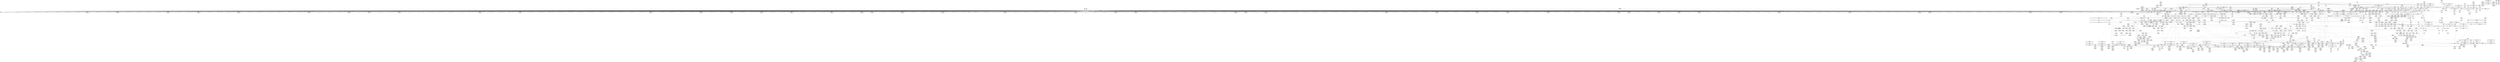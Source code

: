 digraph {
	CE0x4314450 [shape=record,shape=Mrecord,label="{CE0x4314450|i32_(i32,_i32,_i16,_i32,_%struct.common_audit_data*)*_bitcast_(i32_(i32,_i32,_i16,_i32,_%struct.common_audit_data.495*)*_avc_has_perm_to_i32_(i32,_i32,_i16,_i32,_%struct.common_audit_data*)*)|*Constant*}"]
	CE0x429cc80 [shape=record,shape=Mrecord,label="{CE0x429cc80|file_to_av:_tobool4|security/selinux/hooks.c,1904}"]
	CE0x4264a40 [shape=record,shape=Mrecord,label="{CE0x4264a40|i32*_getelementptr_inbounds_(%struct.avc_cache,_%struct.avc_cache*_avc_cache,_i32_0,_i32_4)|*Constant*|*SummSink*}"]
	CE0x4205bc0 [shape=record,shape=Mrecord,label="{CE0x4205bc0|_ret_i32_%call3,_!dbg_!27727|security/selinux/hooks.c,3443|*SummSink*}"]
	CE0x41e4bb0 [shape=record,shape=Mrecord,label="{CE0x41e4bb0|8:_i8,_32:_%struct.inode*,_%struct.selinux_audit_data*,_128:_i32,_132:_i32,_456:_i8*,_:_SCMRE_174,175_}"]
	CE0x42d7b40 [shape=record,shape=Mrecord,label="{CE0x42d7b40|file_to_av:_or10|security/selinux/hooks.c,1906|*SummSink*}"]
	CE0x4252ed0 [shape=record,shape=Mrecord,label="{CE0x4252ed0|selinux_file_open:_tmp6|security/selinux/hooks.c,3425|*SummSink*}"]
	CE0x427e120 [shape=record,shape=Mrecord,label="{CE0x427e120|open_file_to_av:_tmp3|security/selinux/hooks.c,1928|*SummSource*}"]
	CE0x41e2010 [shape=record,shape=Mrecord,label="{CE0x41e2010|selinux_file_open:_bb|*SummSink*}"]
	CE0x428e8a0 [shape=record,shape=Mrecord,label="{CE0x428e8a0|GLOBAL:_llvm.expect.i64|*Constant*|*SummSink*}"]
	CE0x4218c90 [shape=record,shape=Mrecord,label="{CE0x4218c90|selinux_file_open:_tmp4|*LoadInst*|security/selinux/hooks.c,3424|*SummSink*}"]
	CE0x4270280 [shape=record,shape=Mrecord,label="{CE0x4270280|file_path_has_perm:_call|security/selinux/hooks.c,1659}"]
	CE0x4290580 [shape=record,shape=Mrecord,label="{CE0x4290580|file_path_has_perm:_f_path|security/selinux/hooks.c,1658|*SummSource*}"]
	CE0x42f9730 [shape=record,shape=Mrecord,label="{CE0x42f9730|inode_has_perm:_tmp11|security/selinux/hooks.c,1612}"]
	CE0x42f7750 [shape=record,shape=Mrecord,label="{CE0x42f7750|inode_has_perm:_tmp7|security/selinux/hooks.c,1611}"]
	CE0x42af710 [shape=record,shape=Mrecord,label="{CE0x42af710|i64*_getelementptr_inbounds_(_15_x_i64_,_15_x_i64_*___llvm_gcov_ctr171,_i64_0,_i64_9)|*Constant*|*SummSource*}"]
	CE0x428ebf0 [shape=record,shape=Mrecord,label="{CE0x428ebf0|inode_has_perm:_expval|security/selinux/hooks.c,1611|*SummSource*}"]
	CE0x4281cc0 [shape=record,shape=Mrecord,label="{CE0x4281cc0|file_to_av:_tmp23|security/selinux/hooks.c,1909|*SummSource*}"]
	CE0x4226a00 [shape=record,shape=Mrecord,label="{CE0x4226a00|open_file_to_av:_entry|*SummSource*}"]
	CE0x42fd170 [shape=record,shape=Mrecord,label="{CE0x42fd170|GLOBAL:_cred_sid|*Constant*|*SummSink*}"]
	CE0x42f9b20 [shape=record,shape=Mrecord,label="{CE0x42f9b20|inode_has_perm:_tmp12|security/selinux/hooks.c,1612|*SummSink*}"]
	CE0x4267260 [shape=record,shape=Mrecord,label="{CE0x4267260|GLOBAL:_open_file_to_av|*Constant*|*SummSource*}"]
	CE0x41dc9b0 [shape=record,shape=Mrecord,label="{CE0x41dc9b0|8:_i8,_32:_%struct.inode*,_%struct.selinux_audit_data*,_128:_i32,_132:_i32,_456:_i8*,_:_SCMRE_216,224_|*MultipleSource*|security/selinux/hooks.c,3424|Function::selinux_file_open&Arg::file::}"]
	CE0x4206e20 [shape=record,shape=Mrecord,label="{CE0x4206e20|8:_i8,_32:_%struct.inode*,_%struct.selinux_audit_data*,_128:_i32,_132:_i32,_456:_i8*,_:_SCMRE_80,81_}"]
	CE0x41e2370 [shape=record,shape=Mrecord,label="{CE0x41e2370|8:_i8,_32:_%struct.inode*,_%struct.selinux_audit_data*,_128:_i32,_132:_i32,_456:_i8*,_:_SCMRE_151,152_}"]
	CE0x42011a0 [shape=record,shape=Mrecord,label="{CE0x42011a0|8:_i8,_32:_%struct.inode*,_%struct.selinux_audit_data*,_128:_i32,_132:_i32,_456:_i8*,_:_SCMRE_40,48_|*MultipleSource*|security/selinux/hooks.c,3424|Function::selinux_file_open&Arg::file::}"]
	CE0x429bcb0 [shape=record,shape=Mrecord,label="{CE0x429bcb0|file_to_av:_tmp27|security/selinux/hooks.c,1910|*SummSink*}"]
	CE0x42c5650 [shape=record,shape=Mrecord,label="{CE0x42c5650|inode_has_perm:_lnot|security/selinux/hooks.c,1611|*SummSource*}"]
	CE0x41efc60 [shape=record,shape=Mrecord,label="{CE0x41efc60|8:_i8,_32:_%struct.inode*,_%struct.selinux_audit_data*,_128:_i32,_132:_i32,_456:_i8*,_:_SCMRE_55,56_}"]
	CE0x426c7f0 [shape=record,shape=Mrecord,label="{CE0x426c7f0|file_path_has_perm:_tmp3|*SummSink*}"]
	CE0x41dcd20 [shape=record,shape=Mrecord,label="{CE0x41dcd20|8:_i8,_32:_%struct.inode*,_%struct.selinux_audit_data*,_128:_i32,_132:_i32,_456:_i8*,_:_SCMRE_146,147_}"]
	CE0x4214d20 [shape=record,shape=Mrecord,label="{CE0x4214d20|8:_i8,_32:_%struct.inode*,_%struct.selinux_audit_data*,_128:_i32,_132:_i32,_456:_i8*,_:_SCMRE_324,328_|*MultipleSource*|security/selinux/hooks.c,3424|Function::selinux_file_open&Arg::file::}"]
	CE0x41e36b0 [shape=record,shape=Mrecord,label="{CE0x41e36b0|8:_i8,_32:_%struct.inode*,_%struct.selinux_audit_data*,_128:_i32,_132:_i32,_456:_i8*,_:_SCMRE_162,163_}"]
	CE0x42099d0 [shape=record,shape=Mrecord,label="{CE0x42099d0|8:_i8,_32:_%struct.inode*,_%struct.selinux_audit_data*,_128:_i32,_132:_i32,_456:_i8*,_:_SCMRE_103,104_}"]
	CE0x4274980 [shape=record,shape=Mrecord,label="{CE0x4274980|file_to_av:_if.end15|*SummSource*}"]
	CE0x425f4c0 [shape=record,shape=Mrecord,label="{CE0x425f4c0|i64*_getelementptr_inbounds_(_2_x_i64_,_2_x_i64_*___llvm_gcov_ctr168,_i64_0,_i64_0)|*Constant*}"]
	CE0x4297520 [shape=record,shape=Mrecord,label="{CE0x4297520|inode_has_perm:_adp|Function::inode_has_perm&Arg::adp::|*SummSource*}"]
	CE0x41dfb70 [shape=record,shape=Mrecord,label="{CE0x41dfb70|selinux_file_open:_f_security|security/selinux/hooks.c,3424|*SummSource*}"]
	CE0x427b600 [shape=record,shape=Mrecord,label="{CE0x427b600|i64*_getelementptr_inbounds_(_2_x_i64_,_2_x_i64_*___llvm_gcov_ctr168,_i64_0,_i64_0)|*Constant*|*SummSource*}"]
	CE0x4295880 [shape=record,shape=Mrecord,label="{CE0x4295880|GLOBAL:_inode_has_perm|*Constant*}"]
	CE0x42b17d0 [shape=record,shape=Mrecord,label="{CE0x42b17d0|inode_has_perm:_if.end|*SummSink*}"]
	CE0x423de40 [shape=record,shape=Mrecord,label="{CE0x423de40|file_to_av:_if.end19|*SummSource*}"]
	CE0x41dfc10 [shape=record,shape=Mrecord,label="{CE0x41dfc10|selinux_file_open:_f_security|security/selinux/hooks.c,3424|*SummSink*}"]
	CE0x42884a0 [shape=record,shape=Mrecord,label="{CE0x42884a0|file_to_av:_tmp31|security/selinux/hooks.c,1917}"]
	CE0x42f2220 [shape=record,shape=Mrecord,label="{CE0x42f2220|inode_has_perm:_do.body}"]
	CE0x41f99d0 [shape=record,shape=Mrecord,label="{CE0x41f99d0|file_to_av:_and|security/selinux/hooks.c,1902}"]
	CE0x41f54b0 [shape=record,shape=Mrecord,label="{CE0x41f54b0|selinux_file_open:_sid|security/selinux/hooks.c,3433|*SummSink*}"]
	CE0x4204d40 [shape=record,shape=Mrecord,label="{CE0x4204d40|8:_i8,_32:_%struct.inode*,_%struct.selinux_audit_data*,_128:_i32,_132:_i32,_456:_i8*,_:_SCMRE_3,4_}"]
	CE0x4276f00 [shape=record,shape=Mrecord,label="{CE0x4276f00|file_to_av:_entry|*SummSource*}"]
	CE0x41edb70 [shape=record,shape=Mrecord,label="{CE0x41edb70|8:_i8,_32:_%struct.inode*,_%struct.selinux_audit_data*,_128:_i32,_132:_i32,_456:_i8*,_:_SCMRE_224,232_|*MultipleSource*|security/selinux/hooks.c,3424|Function::selinux_file_open&Arg::file::}"]
	CE0x425f450 [shape=record,shape=Mrecord,label="{CE0x425f450|file_path_has_perm:_tmp}"]
	CE0x42287c0 [shape=record,shape=Mrecord,label="{CE0x42287c0|0:_i32,_4:_i32,_8:_i16,_12:_i32,_16:_i32,_20:_i32,_24:_i32,_56:_i8*,_:_SCMRE_12,16_|*MultipleSource*|security/selinux/hooks.c,3425|security/selinux/hooks.c,3425}"]
	CE0x42779d0 [shape=record,shape=Mrecord,label="{CE0x42779d0|file_path_has_perm:_tmp1}"]
	CE0x429ac70 [shape=record,shape=Mrecord,label="{CE0x429ac70|cred_sid:_security|security/selinux/hooks.c,196|*SummSource*}"]
	CE0x4275030 [shape=record,shape=Mrecord,label="{CE0x4275030|file_to_av:_if.then5|*SummSource*}"]
	CE0x41f0bb0 [shape=record,shape=Mrecord,label="{CE0x41f0bb0|selinux_file_open:_tmp}"]
	CE0x42c46c0 [shape=record,shape=Mrecord,label="{CE0x42c46c0|__validate_creds:_file|Function::__validate_creds&Arg::file::|*SummSink*}"]
	CE0x4276d30 [shape=record,shape=Mrecord,label="{CE0x4276d30|GLOBAL:_file_to_av|*Constant*|*SummSink*}"]
	CE0x4272dd0 [shape=record,shape=Mrecord,label="{CE0x4272dd0|avc_policy_seqno:_bb|*SummSource*}"]
	CE0x41e5d20 [shape=record,shape=Mrecord,label="{CE0x41e5d20|8:_i8,_32:_%struct.inode*,_%struct.selinux_audit_data*,_128:_i32,_132:_i32,_456:_i8*,_:_SCMRE_111,112_}"]
	CE0x425c980 [shape=record,shape=Mrecord,label="{CE0x425c980|GLOBAL:_file_path_has_perm|*Constant*|*SummSource*}"]
	CE0x4288840 [shape=record,shape=Mrecord,label="{CE0x4288840|i64*_getelementptr_inbounds_(_15_x_i64_,_15_x_i64_*___llvm_gcov_ctr171,_i64_0,_i64_14)|*Constant*|*SummSink*}"]
	CE0x4227730 [shape=record,shape=Mrecord,label="{CE0x4227730|selinux_file_open:_i_security|security/selinux/hooks.c,3425}"]
	CE0x427bc90 [shape=record,shape=Mrecord,label="{CE0x427bc90|open_file_to_av:_tmp2|security/selinux/hooks.c,1928}"]
	CE0x4277f60 [shape=record,shape=Mrecord,label="{CE0x4277f60|file_to_av:_f_mode2|security/selinux/hooks.c,1904|*SummSink*}"]
	CE0x41f65b0 [shape=record,shape=Mrecord,label="{CE0x41f65b0|file_to_av:_if.end|*SummSink*}"]
	CE0x42f0870 [shape=record,shape=Mrecord,label="{CE0x42f0870|i32_1609|*Constant*}"]
	CE0x43007b0 [shape=record,shape=Mrecord,label="{CE0x43007b0|inode_has_perm:_tmp15|*LoadInst*|security/selinux/hooks.c,1615}"]
	CE0x42ae270 [shape=record,shape=Mrecord,label="{CE0x42ae270|i64_12|*Constant*|*SummSink*}"]
	CE0x429af40 [shape=record,shape=Mrecord,label="{CE0x429af40|cred_sid:_security|security/selinux/hooks.c,196}"]
	CE0x4202a50 [shape=record,shape=Mrecord,label="{CE0x4202a50|8:_i8,_32:_%struct.inode*,_%struct.selinux_audit_data*,_128:_i32,_132:_i32,_456:_i8*,_:_SCMRE_74,75_}"]
	CE0x430a690 [shape=record,shape=Mrecord,label="{CE0x430a690|cred_sid:_sid|security/selinux/hooks.c,197}"]
	CE0x43141f0 [shape=record,shape=Mrecord,label="{CE0x43141f0|inode_has_perm:_call4|security/selinux/hooks.c,1617|*SummSink*}"]
	CE0x429ce00 [shape=record,shape=Mrecord,label="{CE0x429ce00|file_to_av:_tobool4|security/selinux/hooks.c,1904|*SummSource*}"]
	CE0x42f0c10 [shape=record,shape=Mrecord,label="{CE0x42f0c10|cred_sid:_tmp|*SummSink*}"]
	CE0x42652c0 [shape=record,shape=Mrecord,label="{CE0x42652c0|_ret_i32_%av.0,_!dbg_!27720|security/selinux/hooks.c,1931}"]
	CE0x42ad7d0 [shape=record,shape=Mrecord,label="{CE0x42ad7d0|file_to_av:_av.2|*SummSink*}"]
	CE0x42f00a0 [shape=record,shape=Mrecord,label="{CE0x42f00a0|inode_has_perm:_tmp|*SummSource*}"]
	CE0x43123a0 [shape=record,shape=Mrecord,label="{CE0x43123a0|inode_has_perm:_tmp16|security/selinux/hooks.c,1615|*SummSource*}"]
	CE0x42f9df0 [shape=record,shape=Mrecord,label="{CE0x42f9df0|inode_has_perm:_tmp12|security/selinux/hooks.c,1612}"]
	CE0x425c570 [shape=record,shape=Mrecord,label="{CE0x425c570|i32_2|*Constant*|*SummSink*}"]
	CE0x42fd600 [shape=record,shape=Mrecord,label="{CE0x42fd600|cred_sid:_cred|Function::cred_sid&Arg::cred::}"]
	CE0x427c6b0 [shape=record,shape=Mrecord,label="{CE0x427c6b0|i64*_getelementptr_inbounds_(_15_x_i64_,_15_x_i64_*___llvm_gcov_ctr171,_i64_0,_i64_0)|*Constant*|*SummSink*}"]
	CE0x42148b0 [shape=record,shape=Mrecord,label="{CE0x42148b0|8:_i8,_32:_%struct.inode*,_%struct.selinux_audit_data*,_128:_i32,_132:_i32,_456:_i8*,_:_SCMRE_316,320_|*MultipleSource*|security/selinux/hooks.c,3424|Function::selinux_file_open&Arg::file::}"]
	CE0x4218c20 [shape=record,shape=Mrecord,label="{CE0x4218c20|8:_i8,_32:_%struct.inode*,_%struct.selinux_audit_data*,_128:_i32,_132:_i32,_456:_i8*,_:_SCMRE_496,504_|*MultipleSource*|security/selinux/hooks.c,3424|Function::selinux_file_open&Arg::file::}"]
	CE0x42bd7b0 [shape=record,shape=Mrecord,label="{CE0x42bd7b0|i64*_getelementptr_inbounds_(_8_x_i64_,_8_x_i64_*___llvm_gcov_ctr154,_i64_0,_i64_1)|*Constant*|*SummSink*}"]
	CE0x4307bd0 [shape=record,shape=Mrecord,label="{CE0x4307bd0|i32_512|*Constant*|*SummSource*}"]
	CE0x4274770 [shape=record,shape=Mrecord,label="{CE0x4274770|file_to_av:_if.end19|*SummSink*}"]
	CE0x426cf20 [shape=record,shape=Mrecord,label="{CE0x426cf20|i32_2|*Constant*}"]
	CE0x4208b80 [shape=record,shape=Mrecord,label="{CE0x4208b80|open_file_to_av:_tmp5|security/selinux/hooks.c,1928}"]
	CE0x42c2ba0 [shape=record,shape=Mrecord,label="{CE0x42c2ba0|inode_has_perm:_tmp2|*SummSource*}"]
	CE0x41e26f0 [shape=record,shape=Mrecord,label="{CE0x41e26f0|8:_i8,_32:_%struct.inode*,_%struct.selinux_audit_data*,_128:_i32,_132:_i32,_456:_i8*,_:_SCMRE_153,154_}"]
	CE0x4311ce0 [shape=record,shape=Mrecord,label="{CE0x4311ce0|__validate_creds:_lnot|include/linux/cred.h,173|*SummSink*}"]
	CE0x41f9b40 [shape=record,shape=Mrecord,label="{CE0x41f9b40|file_to_av:_and|security/selinux/hooks.c,1902|*SummSource*}"]
	CE0x43011c0 [shape=record,shape=Mrecord,label="{CE0x43011c0|avc_has_perm:_ssid|Function::avc_has_perm&Arg::ssid::|*SummSink*}"]
	CE0x41f1ce0 [shape=record,shape=Mrecord,label="{CE0x41f1ce0|8:_i8,_32:_%struct.inode*,_%struct.selinux_audit_data*,_128:_i32,_132:_i32,_456:_i8*,_:_SCMRE_94,95_}"]
	CE0x42771b0 [shape=record,shape=Mrecord,label="{CE0x42771b0|file_to_av:_if.end16|*SummSource*}"]
	CE0x4277870 [shape=record,shape=Mrecord,label="{CE0x4277870|_ret_i32_%av.3,_!dbg_!27739|security/selinux/hooks.c,1917}"]
	CE0x41f8be0 [shape=record,shape=Mrecord,label="{CE0x41f8be0|i32_7|*Constant*|*SummSource*}"]
	CE0x4256380 [shape=record,shape=Mrecord,label="{CE0x4256380|28:_i32,_32:_i16,_:_CRE_32,34_|*MultipleSource*|security/selinux/hooks.c,3425|security/selinux/hooks.c,3425|security/selinux/hooks.c,3433}"]
	CE0x42b3840 [shape=record,shape=Mrecord,label="{CE0x42b3840|_call_void_mcount()_#3}"]
	CE0x42752b0 [shape=record,shape=Mrecord,label="{CE0x42752b0|file_to_av:_if.end}"]
	CE0x42bb200 [shape=record,shape=Mrecord,label="{CE0x42bb200|__validate_creds:_tmp}"]
	CE0x42f7a70 [shape=record,shape=Mrecord,label="{CE0x42f7a70|inode_has_perm:_tmp7|security/selinux/hooks.c,1611|*SummSink*}"]
	CE0x42f1d00 [shape=record,shape=Mrecord,label="{CE0x42f1d00|cred_sid:_tmp3|*SummSink*}"]
	CE0x42eec00 [shape=record,shape=Mrecord,label="{CE0x42eec00|i32_22|*Constant*|*SummSource*}"]
	CE0x4289130 [shape=record,shape=Mrecord,label="{CE0x4289130|file_to_av:_tmp32|security/selinux/hooks.c,1917|*SummSource*}"]
	CE0x42fdba0 [shape=record,shape=Mrecord,label="{CE0x42fdba0|_ret_i32_%tmp6,_!dbg_!27716|security/selinux/hooks.c,197|*SummSink*}"]
	CE0x427e5e0 [shape=record,shape=Mrecord,label="{CE0x427e5e0|open_file_to_av:_tmp3|security/selinux/hooks.c,1928|*SummSink*}"]
	CE0x42ff3b0 [shape=record,shape=Mrecord,label="{CE0x42ff3b0|inode_has_perm:_tmp19|security/selinux/hooks.c,1618|*SummSink*}"]
	CE0x427fbd0 [shape=record,shape=Mrecord,label="{CE0x427fbd0|file_to_av:_tmp12|security/selinux/hooks.c,1904}"]
	CE0x42f2450 [shape=record,shape=Mrecord,label="{CE0x42f2450|_call_void___invalid_creds(%struct.cred*_%cred,_i8*_%file,_i32_%line)_#10,_!dbg_!27721|include/linux/cred.h,174|*SummSource*}"]
	CE0x4214620 [shape=record,shape=Mrecord,label="{CE0x4214620|8:_i8,_32:_%struct.inode*,_%struct.selinux_audit_data*,_128:_i32,_132:_i32,_456:_i8*,_:_SCMRE_320,324_|*MultipleSource*|security/selinux/hooks.c,3424|Function::selinux_file_open&Arg::file::}"]
	CE0x4229bf0 [shape=record,shape=Mrecord,label="{CE0x4229bf0|_ret_%struct.inode*_%tmp4,_!dbg_!27713|include/linux/fs.h,1916|*SummSource*}"]
	CE0x4311d50 [shape=record,shape=Mrecord,label="{CE0x4311d50|i64_0|*Constant*}"]
	CE0x4253920 [shape=record,shape=Mrecord,label="{CE0x4253920|open_file_to_av:_or|security/selinux/hooks.c,1929}"]
	CE0x41e9730 [shape=record,shape=Mrecord,label="{CE0x41e9730|8:_i8,_32:_%struct.inode*,_%struct.selinux_audit_data*,_128:_i32,_132:_i32,_456:_i8*,_:_SCMRE_177,178_}"]
	CE0x42d81e0 [shape=record,shape=Mrecord,label="{CE0x42d81e0|file_to_av:_tmp19|security/selinux/hooks.c,1906|*SummSource*}"]
	CE0x41f7a10 [shape=record,shape=Mrecord,label="{CE0x41f7a10|file_to_av:_tmp13|security/selinux/hooks.c,1904|*SummSink*}"]
	CE0x42f31d0 [shape=record,shape=Mrecord,label="{CE0x42f31d0|inode_has_perm:_if.end|*SummSource*}"]
	CE0x4299750 [shape=record,shape=Mrecord,label="{CE0x4299750|file_to_av:_conv1|security/selinux/hooks.c,1903}"]
	CE0x42547f0 [shape=record,shape=Mrecord,label="{CE0x42547f0|file_to_av:_av.2}"]
	CE0x41f2220 [shape=record,shape=Mrecord,label="{CE0x41f2220|8:_i8,_32:_%struct.inode*,_%struct.selinux_audit_data*,_128:_i32,_132:_i32,_456:_i8*,_:_SCMRE_97,98_}"]
	CE0x41f4030 [shape=record,shape=Mrecord,label="{CE0x41f4030|selinux_file_open:_tmp4|*LoadInst*|security/selinux/hooks.c,3424}"]
	CE0x41fb1e0 [shape=record,shape=Mrecord,label="{CE0x41fb1e0|__validate_creds:_tmp6|include/linux/cred.h,174|*SummSource*}"]
	CE0x42bd890 [shape=record,shape=Mrecord,label="{CE0x42bd890|inode_has_perm:_tmp1|*SummSource*}"]
	CE0x42fb560 [shape=record,shape=Mrecord,label="{CE0x42fb560|inode_has_perm:_lnot1|security/selinux/hooks.c,1611|*SummSource*}"]
	CE0x41ea370 [shape=record,shape=Mrecord,label="{CE0x41ea370|8:_i8,_32:_%struct.inode*,_%struct.selinux_audit_data*,_128:_i32,_132:_i32,_456:_i8*,_:_SCMRE_184,185_}"]
	CE0x4309c30 [shape=record,shape=Mrecord,label="{CE0x4309c30|cred_sid:_tmp4|*LoadInst*|security/selinux/hooks.c,196|*SummSource*}"]
	CE0x42fb6d0 [shape=record,shape=Mrecord,label="{CE0x42fb6d0|inode_has_perm:_lnot1|security/selinux/hooks.c,1611|*SummSink*}"]
	CE0x42ef5a0 [shape=record,shape=Mrecord,label="{CE0x42ef5a0|_call_void_mcount()_#3}"]
	CE0x42656c0 [shape=record,shape=Mrecord,label="{CE0x42656c0|GLOBAL:_file_path_has_perm|*Constant*}"]
	CE0x42151b0 [shape=record,shape=Mrecord,label="{CE0x42151b0|8:_i8,_32:_%struct.inode*,_%struct.selinux_audit_data*,_128:_i32,_132:_i32,_456:_i8*,_:_SCMRE_360,368_|*MultipleSource*|security/selinux/hooks.c,3424|Function::selinux_file_open&Arg::file::}"]
	CE0x41e7330 [shape=record,shape=Mrecord,label="{CE0x41e7330|8:_i8,_32:_%struct.inode*,_%struct.selinux_audit_data*,_128:_i32,_132:_i32,_456:_i8*,_:_SCMRE_119,120_}"]
	CE0x42c1920 [shape=record,shape=Mrecord,label="{CE0x42c1920|i64*_getelementptr_inbounds_(_8_x_i64_,_8_x_i64_*___llvm_gcov_ctr154,_i64_0,_i64_2)|*Constant*|*SummSource*}"]
	CE0x427ade0 [shape=record,shape=Mrecord,label="{CE0x427ade0|file_path_has_perm:_tmp|*SummSink*}"]
	CE0x4200f90 [shape=record,shape=Mrecord,label="{CE0x4200f90|8:_i8,_32:_%struct.inode*,_%struct.selinux_audit_data*,_128:_i32,_132:_i32,_456:_i8*,_:_SCMRE_51,52_}"]
	CE0x41fdb00 [shape=record,shape=Mrecord,label="{CE0x41fdb00|i32_14|*Constant*|*SummSource*}"]
	CE0x4282480 [shape=record,shape=Mrecord,label="{CE0x4282480|i32_1024|*Constant*|*SummSource*}"]
	CE0x4201000 [shape=record,shape=Mrecord,label="{CE0x4201000|8:_i8,_32:_%struct.inode*,_%struct.selinux_audit_data*,_128:_i32,_132:_i32,_456:_i8*,_:_SCMRE_52,53_}"]
	CE0x41f6b80 [shape=record,shape=Mrecord,label="{CE0x41f6b80|open_file_to_av:_if.end|*SummSink*}"]
	CE0x41e9ab0 [shape=record,shape=Mrecord,label="{CE0x41e9ab0|8:_i8,_32:_%struct.inode*,_%struct.selinux_audit_data*,_128:_i32,_132:_i32,_456:_i8*,_:_SCMRE_179,180_}"]
	CE0x428f630 [shape=record,shape=Mrecord,label="{CE0x428f630|file_path_has_perm:_type|security/selinux/hooks.c,1657|*SummSink*}"]
	CE0x42f50b0 [shape=record,shape=Mrecord,label="{CE0x42f50b0|i64*_getelementptr_inbounds_(_2_x_i64_,_2_x_i64_*___llvm_gcov_ctr131,_i64_0,_i64_0)|*Constant*|*SummSource*}"]
	CE0x4283590 [shape=record,shape=Mrecord,label="{CE0x4283590|i64_7|*Constant*|*SummSink*}"]
	CE0x41e3170 [shape=record,shape=Mrecord,label="{CE0x41e3170|8:_i8,_32:_%struct.inode*,_%struct.selinux_audit_data*,_128:_i32,_132:_i32,_456:_i8*,_:_SCMRE_159,160_}"]
	CE0x41fee70 [shape=record,shape=Mrecord,label="{CE0x41fee70|i64*_getelementptr_inbounds_(_2_x_i64_,_2_x_i64_*___llvm_gcov_ctr269,_i64_0,_i64_1)|*Constant*}"]
	CE0x425ff90 [shape=record,shape=Mrecord,label="{CE0x425ff90|file_inode:_tmp1|*SummSink*}"]
	CE0x42ee370 [shape=record,shape=Mrecord,label="{CE0x42ee370|__validate_creds:_tmp|*SummSink*}"]
	CE0x427f3b0 [shape=record,shape=Mrecord,label="{CE0x427f3b0|file_to_av:_tmp10|security/selinux/hooks.c,1904|*SummSource*}"]
	CE0x41ee6a0 [shape=record,shape=Mrecord,label="{CE0x41ee6a0|selinux_file_open:_tmp1}"]
	CE0x42f1af0 [shape=record,shape=Mrecord,label="{CE0x42f1af0|__validate_creds:_file|Function::__validate_creds&Arg::file::}"]
	CE0x4227010 [shape=record,shape=Mrecord,label="{CE0x4227010|open_file_to_av:_file|Function::open_file_to_av&Arg::file::|*SummSource*}"]
	CE0x425b040 [shape=record,shape=Mrecord,label="{CE0x425b040|8:_i32,_12:_i32,_:_CME_12,16_|*MultipleSource*|*LoadInst*|security/selinux/hooks.c,3424|security/selinux/hooks.c,3433|security/selinux/hooks.c,3424}"]
	CE0x4260b10 [shape=record,shape=Mrecord,label="{CE0x4260b10|file_inode:_tmp}"]
	CE0x42068a0 [shape=record,shape=Mrecord,label="{CE0x42068a0|8:_i8,_32:_%struct.inode*,_%struct.selinux_audit_data*,_128:_i32,_132:_i32,_456:_i8*,_:_SCMRE_77,78_}"]
	CE0x4253bd0 [shape=record,shape=Mrecord,label="{CE0x4253bd0|i64*_getelementptr_inbounds_(_15_x_i64_,_15_x_i64_*___llvm_gcov_ctr171,_i64_0,_i64_10)|*Constant*|*SummSink*}"]
	CE0x425faa0 [shape=record,shape=Mrecord,label="{CE0x425faa0|i64*_getelementptr_inbounds_(_2_x_i64_,_2_x_i64_*___llvm_gcov_ctr162,_i64_0,_i64_1)|*Constant*|*SummSink*}"]
	CE0x42ee760 [shape=record,shape=Mrecord,label="{CE0x42ee760|i8*_getelementptr_inbounds_(_25_x_i8_,_25_x_i8_*_.str3,_i32_0,_i32_0)|*Constant*}"]
	CE0x4290690 [shape=record,shape=Mrecord,label="{CE0x4290690|file_path_has_perm:_f_path|security/selinux/hooks.c,1658|*SummSink*}"]
	CE0x427e910 [shape=record,shape=Mrecord,label="{CE0x427e910|file_to_av:_if.else}"]
	CE0x42677b0 [shape=record,shape=Mrecord,label="{CE0x42677b0|selinux_file_open:_sid|security/selinux/hooks.c,3433|*SummSource*}"]
	CE0x4302c60 [shape=record,shape=Mrecord,label="{CE0x4302c60|__validate_creds:_tobool|include/linux/cred.h,173}"]
	CE0x41f6190 [shape=record,shape=Mrecord,label="{CE0x41f6190|i64*_getelementptr_inbounds_(_2_x_i64_,_2_x_i64_*___llvm_gcov_ctr25231,_i64_0,_i64_0)|*Constant*}"]
	CE0x4295de0 [shape=record,shape=Mrecord,label="{CE0x4295de0|inode_has_perm:_entry}"]
	CE0x41f0730 [shape=record,shape=Mrecord,label="{CE0x41f0730|selinux_file_open:_tmp|*SummSource*}"]
	CE0x426d9c0 [shape=record,shape=Mrecord,label="{CE0x426d9c0|avc_policy_seqno:_tmp1|*SummSource*}"]
	CE0x4276f90 [shape=record,shape=Mrecord,label="{CE0x4276f90|file_to_av:_entry|*SummSink*}"]
	CE0x4296980 [shape=record,shape=Mrecord,label="{CE0x4296980|inode_has_perm:_inode|Function::inode_has_perm&Arg::inode::}"]
	CE0x4302f30 [shape=record,shape=Mrecord,label="{CE0x4302f30|__validate_creds:_tobool|include/linux/cred.h,173|*SummSink*}"]
	CE0x42aea50 [shape=record,shape=Mrecord,label="{CE0x42aea50|file_to_av:_tmp12|security/selinux/hooks.c,1904|*SummSink*}"]
	CE0x4274190 [shape=record,shape=Mrecord,label="{CE0x4274190|file_to_av:_tmp|*SummSink*}"]
	CE0x4290d70 [shape=record,shape=Mrecord,label="{CE0x4290d70|file_path_has_perm:_tmp4|security/selinux/hooks.c,1658|*SummSource*}"]
	CE0x42bdfd0 [shape=record,shape=Mrecord,label="{CE0x42bdfd0|inode_has_perm:_tmp5|security/selinux/hooks.c,1609}"]
	CE0x426af20 [shape=record,shape=Mrecord,label="{CE0x426af20|open_file_to_av:_tmp8|security/selinux/hooks.c,1929|*SummSink*}"]
	CE0x4306ca0 [shape=record,shape=Mrecord,label="{CE0x4306ca0|__validate_creds:_if.end|*SummSink*}"]
	CE0x41f25e0 [shape=record,shape=Mrecord,label="{CE0x41f25e0|8:_i8,_32:_%struct.inode*,_%struct.selinux_audit_data*,_128:_i32,_132:_i32,_456:_i8*,_:_SCMRE_58,59_}"]
	CE0x41e6c60 [shape=record,shape=Mrecord,label="{CE0x41e6c60|file_inode:_f|Function::file_inode&Arg::f::}"]
	CE0x4274f90 [shape=record,shape=Mrecord,label="{CE0x4274f90|file_to_av:_if.then5}"]
	CE0x42fc4e0 [shape=record,shape=Mrecord,label="{CE0x42fc4e0|inode_has_perm:_tmp14|security/selinux/hooks.c,1614|*SummSource*}"]
	CE0x4217660 [shape=record,shape=Mrecord,label="{CE0x4217660|8:_i8,_32:_%struct.inode*,_%struct.selinux_audit_data*,_128:_i32,_132:_i32,_456:_i8*,_:_SCMRE_436,440_|*MultipleSource*|security/selinux/hooks.c,3424|Function::selinux_file_open&Arg::file::}"]
	CE0x427f6e0 [shape=record,shape=Mrecord,label="{CE0x427f6e0|file_to_av:_tmp11|security/selinux/hooks.c,1904}"]
	CE0x420a7a0 [shape=record,shape=Mrecord,label="{CE0x420a7a0|8:_i8,_32:_%struct.inode*,_%struct.selinux_audit_data*,_128:_i32,_132:_i32,_456:_i8*,_:_SCMRE_60,61_}"]
	CE0x42f1b60 [shape=record,shape=Mrecord,label="{CE0x42f1b60|__validate_creds:_file|Function::__validate_creds&Arg::file::|*SummSource*}"]
	CE0x427c9b0 [shape=record,shape=Mrecord,label="{CE0x427c9b0|file_to_av:_tmp|*SummSource*}"]
	CE0x41efbf0 [shape=record,shape=Mrecord,label="{CE0x41efbf0|8:_i8,_32:_%struct.inode*,_%struct.selinux_audit_data*,_128:_i32,_132:_i32,_456:_i8*,_:_SCMRE_53,54_}"]
	CE0x429b760 [shape=record,shape=Mrecord,label="{CE0x429b760|file_to_av:_tmp26|security/selinux/hooks.c,1910|*SummSink*}"]
	CE0x42f0a30 [shape=record,shape=Mrecord,label="{CE0x42f0a30|i8*_getelementptr_inbounds_(_25_x_i8_,_25_x_i8_*_.str3,_i32_0,_i32_0)|*Constant*|*SummSink*}"]
	CE0x41fb170 [shape=record,shape=Mrecord,label="{CE0x41fb170|__validate_creds:_tmp6|include/linux/cred.h,174}"]
	CE0x42f3c30 [shape=record,shape=Mrecord,label="{CE0x42f3c30|__validate_creds:_lnot.ext|include/linux/cred.h,173}"]
	CE0x42adb20 [shape=record,shape=Mrecord,label="{CE0x42adb20|file_to_av:_tobool17|security/selinux/hooks.c,1910}"]
	CE0x41e2fb0 [shape=record,shape=Mrecord,label="{CE0x41e2fb0|8:_i8,_32:_%struct.inode*,_%struct.selinux_audit_data*,_128:_i32,_132:_i32,_456:_i8*,_:_SCMRE_158,159_}"]
	CE0x4297b50 [shape=record,shape=Mrecord,label="{CE0x4297b50|_ret_i32_%retval.0,_!dbg_!27739|security/selinux/hooks.c,1618|*SummSink*}"]
	CE0x42f1c30 [shape=record,shape=Mrecord,label="{CE0x42f1c30|cred_sid:_tmp3|*SummSource*}"]
	CE0x42af780 [shape=record,shape=Mrecord,label="{CE0x42af780|file_to_av:_conv9|security/selinux/hooks.c,1906}"]
	CE0x4209b90 [shape=record,shape=Mrecord,label="{CE0x4209b90|8:_i8,_32:_%struct.inode*,_%struct.selinux_audit_data*,_128:_i32,_132:_i32,_456:_i8*,_:_SCMRE_104,105_}"]
	CE0x42f8990 [shape=record,shape=Mrecord,label="{CE0x42f8990|inode_has_perm:_tmp9|security/selinux/hooks.c,1611|*SummSink*}"]
	CE0x42b1080 [shape=record,shape=Mrecord,label="{CE0x42b1080|i32_4|*Constant*|*SummSource*}"]
	CE0x4215da0 [shape=record,shape=Mrecord,label="{CE0x4215da0|8:_i8,_32:_%struct.inode*,_%struct.selinux_audit_data*,_128:_i32,_132:_i32,_456:_i8*,_:_SCMRE_396,400_|*MultipleSource*|security/selinux/hooks.c,3424|Function::selinux_file_open&Arg::file::}"]
	CE0x42f27a0 [shape=record,shape=Mrecord,label="{CE0x42f27a0|GLOBAL:___invalid_creds|*Constant*}"]
	CE0x42f1fa0 [shape=record,shape=Mrecord,label="{CE0x42f1fa0|_call_void_mcount()_#3}"]
	CE0x4308830 [shape=record,shape=Mrecord,label="{CE0x4308830|i64*_getelementptr_inbounds_(_2_x_i64_,_2_x_i64_*___llvm_gcov_ctr131,_i64_0,_i64_0)|*Constant*}"]
	CE0x42c1500 [shape=record,shape=Mrecord,label="{CE0x42c1500|cred_sid:_tmp3}"]
	CE0x42b2920 [shape=record,shape=Mrecord,label="{CE0x42b2920|inode_has_perm:_conv|security/selinux/hooks.c,1611|*SummSink*}"]
	CE0x41dbca0 [shape=record,shape=Mrecord,label="{CE0x41dbca0|8:_i8,_32:_%struct.inode*,_%struct.selinux_audit_data*,_128:_i32,_132:_i32,_456:_i8*,_:_SCMRE_127,128_}"]
	CE0x42b40e0 [shape=record,shape=Mrecord,label="{CE0x42b40e0|file_inode:_tmp4|*LoadInst*|include/linux/fs.h,1916}"]
	CE0x4226b80 [shape=record,shape=Mrecord,label="{CE0x4226b80|open_file_to_av:_entry|*SummSink*}"]
	CE0x4300420 [shape=record,shape=Mrecord,label="{CE0x4300420|inode_has_perm:_sid3|security/selinux/hooks.c,1617|*SummSink*}"]
	CE0x429a8d0 [shape=record,shape=Mrecord,label="{CE0x429a8d0|file_to_av:_conv|security/selinux/hooks.c,1903}"]
	CE0x4269d10 [shape=record,shape=Mrecord,label="{CE0x4269d10|file_to_av:_av.1|*SummSource*}"]
	CE0x426b680 [shape=record,shape=Mrecord,label="{CE0x426b680|open_file_to_av:_conv1|security/selinux/hooks.c,1929|*SummSink*}"]
	CE0x42128e0 [shape=record,shape=Mrecord,label="{CE0x42128e0|_ret_%struct.inode*_%tmp4,_!dbg_!27713|include/linux/fs.h,1916|*SummSink*}"]
	CE0x43082a0 [shape=record,shape=Mrecord,label="{CE0x43082a0|__validate_creds:_tmp9|include/linux/cred.h,175|*SummSink*}"]
	CE0x4310d80 [shape=record,shape=Mrecord,label="{CE0x4310d80|i64*_getelementptr_inbounds_(_5_x_i64_,_5_x_i64_*___llvm_gcov_ctr155,_i64_0,_i64_4)|*Constant*}"]
	CE0x4284700 [shape=record,shape=Mrecord,label="{CE0x4284700|file_to_av:_tmp18|security/selinux/hooks.c,1905|*SummSink*}"]
	CE0x42fc880 [shape=record,shape=Mrecord,label="{CE0x42fc880|inode_has_perm:_call|security/selinux/hooks.c,1614}"]
	CE0x4305dc0 [shape=record,shape=Mrecord,label="{CE0x4305dc0|__validate_creds:_if.then|*SummSource*}"]
	CE0x42178f0 [shape=record,shape=Mrecord,label="{CE0x42178f0|8:_i8,_32:_%struct.inode*,_%struct.selinux_audit_data*,_128:_i32,_132:_i32,_456:_i8*,_:_SCMRE_440,448_|*MultipleSource*|security/selinux/hooks.c,3424|Function::selinux_file_open&Arg::file::}"]
	CE0x41f64f0 [shape=record,shape=Mrecord,label="{CE0x41f64f0|file_to_av:_if.end|*SummSource*}"]
	CE0x4274290 [shape=record,shape=Mrecord,label="{CE0x4274290|_call_void_mcount()_#3|*SummSink*}"]
	CE0x4296360 [shape=record,shape=Mrecord,label="{CE0x4296360|i64*_getelementptr_inbounds_(_15_x_i64_,_15_x_i64_*___llvm_gcov_ctr171,_i64_0,_i64_0)|*Constant*|*SummSource*}"]
	CE0x41fd3b0 [shape=record,shape=Mrecord,label="{CE0x41fd3b0|selinux_file_open:_tmp3|*SummSource*}"]
	CE0x41e2240 [shape=record,shape=Mrecord,label="{CE0x41e2240|8:_i8,_32:_%struct.inode*,_%struct.selinux_audit_data*,_128:_i32,_132:_i32,_456:_i8*,_:_SCMRE_150,151_}"]
	CE0x4312f90 [shape=record,shape=Mrecord,label="{CE0x4312f90|inode_has_perm:_tmp17|security/selinux/hooks.c,1617}"]
	CE0x426d8e0 [shape=record,shape=Mrecord,label="{CE0x426d8e0|i64*_getelementptr_inbounds_(_2_x_i64_,_2_x_i64_*___llvm_gcov_ctr25231,_i64_0,_i64_1)|*Constant*|*SummSink*}"]
	CE0x41e6fb0 [shape=record,shape=Mrecord,label="{CE0x41e6fb0|file_inode:_f|Function::file_inode&Arg::f::|*SummSink*}"]
	CE0x41ffa60 [shape=record,shape=Mrecord,label="{CE0x41ffa60|i32_0|*Constant*|*SummSink*}"]
	CE0x425d300 [shape=record,shape=Mrecord,label="{CE0x425d300|selinux_file_open:_cred|Function::selinux_file_open&Arg::cred::}"]
	CE0x42ef460 [shape=record,shape=Mrecord,label="{CE0x42ef460|__validate_creds:_tmp1|*SummSink*}"]
	CE0x41f0d50 [shape=record,shape=Mrecord,label="{CE0x41f0d50|selinux_file_open:_entry|*SummSource*}"]
	CE0x42aeff0 [shape=record,shape=Mrecord,label="{CE0x42aeff0|_call_void_mcount()_#3|*SummSink*}"]
	CE0x42c16d0 [shape=record,shape=Mrecord,label="{CE0x42c16d0|i64*_getelementptr_inbounds_(_8_x_i64_,_8_x_i64_*___llvm_gcov_ctr154,_i64_0,_i64_2)|*Constant*|*SummSink*}"]
	CE0x4312ab0 [shape=record,shape=Mrecord,label="{CE0x4312ab0|inode_has_perm:_sid3|security/selinux/hooks.c,1617}"]
	CE0x426c9f0 [shape=record,shape=Mrecord,label="{CE0x426c9f0|_call_void_mcount()_#3}"]
	CE0x42f15a0 [shape=record,shape=Mrecord,label="{CE0x42f15a0|__validate_creds:_tmp1}"]
	CE0x42c0bc0 [shape=record,shape=Mrecord,label="{CE0x42c0bc0|GLOBAL:_creds_are_invalid|*Constant*|*SummSink*}"]
	CE0x4271df0 [shape=record,shape=Mrecord,label="{CE0x4271df0|open_file_to_av:_if.then}"]
	CE0x41ec670 [shape=record,shape=Mrecord,label="{CE0x41ec670|8:_i8,_32:_%struct.inode*,_%struct.selinux_audit_data*,_128:_i32,_132:_i32,_456:_i8*,_:_SCMRE_204,205_}"]
	CE0x4282860 [shape=record,shape=Mrecord,label="{CE0x4282860|file_to_av:_and6|security/selinux/hooks.c,1905}"]
	CE0x4275480 [shape=record,shape=Mrecord,label="{CE0x4275480|open_file_to_av:_tmp1|*SummSource*}"]
	CE0x42ae390 [shape=record,shape=Mrecord,label="{CE0x42ae390|i64_11|*Constant*}"]
	CE0x42f04a0 [shape=record,shape=Mrecord,label="{CE0x42f04a0|_call_void___invalid_creds(%struct.cred*_%cred,_i8*_%file,_i32_%line)_#10,_!dbg_!27721|include/linux/cred.h,174}"]
	CE0x427f480 [shape=record,shape=Mrecord,label="{CE0x427f480|file_to_av:_tmp10|security/selinux/hooks.c,1904|*SummSink*}"]
	CE0x41fcfe0 [shape=record,shape=Mrecord,label="{CE0x41fcfe0|file_to_av:_tmp1|*SummSink*}"]
	CE0x4265a50 [shape=record,shape=Mrecord,label="{CE0x4265a50|avc_policy_seqno:_entry|*SummSink*}"]
	CE0x42ee230 [shape=record,shape=Mrecord,label="{CE0x42ee230|_call_void___validate_creds(%struct.cred*_%cred,_i8*_getelementptr_inbounds_(_25_x_i8_,_25_x_i8_*_.str3,_i32_0,_i32_0),_i32_1609)_#10,_!dbg_!27719|security/selinux/hooks.c,1609|*SummSink*}"]
	CE0x427ea40 [shape=record,shape=Mrecord,label="{CE0x427ea40|file_to_av:_if.else|*SummSink*}"]
	CE0x42c29e0 [shape=record,shape=Mrecord,label="{CE0x42c29e0|cred_sid:_tmp2|*SummSink*}"]
	CE0x423ebb0 [shape=record,shape=Mrecord,label="{CE0x423ebb0|file_path_has_perm:_type|security/selinux/hooks.c,1657}"]
	CE0x4268470 [shape=record,shape=Mrecord,label="{CE0x4268470|i64*_getelementptr_inbounds_(_5_x_i64_,_5_x_i64_*___llvm_gcov_ctr270,_i64_0,_i64_3)|*Constant*}"]
	CE0x427b140 [shape=record,shape=Mrecord,label="{CE0x427b140|_ret_i32_%av.3,_!dbg_!27739|security/selinux/hooks.c,1917|*SummSink*}"]
	CE0x41f10f0 [shape=record,shape=Mrecord,label="{CE0x41f10f0|file_inode:_tmp3|*SummSink*}"]
	CE0x4307210 [shape=record,shape=Mrecord,label="{CE0x4307210|inode_has_perm:_tmp19|security/selinux/hooks.c,1618}"]
	CE0x42be980 [shape=record,shape=Mrecord,label="{CE0x42be980|inode_has_perm:_tmp|*SummSink*}"]
	CE0x4287220 [shape=record,shape=Mrecord,label="{CE0x4287220|i64*_getelementptr_inbounds_(_15_x_i64_,_15_x_i64_*___llvm_gcov_ctr171,_i64_0,_i64_13)|*Constant*|*SummSource*}"]
	CE0x42c5530 [shape=record,shape=Mrecord,label="{CE0x42c5530|inode_has_perm:_lnot.ext|security/selinux/hooks.c,1611|*SummSink*}"]
	CE0x426d290 [shape=record,shape=Mrecord,label="{CE0x426d290|i64*_getelementptr_inbounds_(_2_x_i64_,_2_x_i64_*___llvm_gcov_ctr25231,_i64_0,_i64_0)|*Constant*|*SummSink*}"]
	CE0x42295b0 [shape=record,shape=Mrecord,label="{CE0x42295b0|file_inode:_entry}"]
	CE0x41db0d0 [shape=record,shape=Mrecord,label="{CE0x41db0d0|8:_i8,_32:_%struct.inode*,_%struct.selinux_audit_data*,_128:_i32,_132:_i32,_456:_i8*,_:_SCMRE_121,122_}"]
	CE0x4255080 [shape=record,shape=Mrecord,label="{CE0x4255080|open_file_to_av:_tmp10|security/selinux/hooks.c,1931}"]
	CE0x41efe20 [shape=record,shape=Mrecord,label="{CE0x41efe20|8:_i8,_32:_%struct.inode*,_%struct.selinux_audit_data*,_128:_i32,_132:_i32,_456:_i8*,_:_SCMRE_56,57_}"]
	CE0x42b24a0 [shape=record,shape=Mrecord,label="{CE0x42b24a0|inode_has_perm:_lnot.ext|security/selinux/hooks.c,1611}"]
	CE0x42092d0 [shape=record,shape=Mrecord,label="{CE0x42092d0|8:_i8,_32:_%struct.inode*,_%struct.selinux_audit_data*,_128:_i32,_132:_i32,_456:_i8*,_:_SCMRE_99,100_}"]
	CE0x43050c0 [shape=record,shape=Mrecord,label="{CE0x43050c0|__validate_creds:_bb}"]
	CE0x4216550 [shape=record,shape=Mrecord,label="{CE0x4216550|8:_i8,_32:_%struct.inode*,_%struct.selinux_audit_data*,_128:_i32,_132:_i32,_456:_i8*,_:_SCMRE_416,424_|*MultipleSource*|security/selinux/hooks.c,3424|Function::selinux_file_open&Arg::file::}"]
	CE0x4312810 [shape=record,shape=Mrecord,label="{CE0x4312810|i32_3|*Constant*}"]
	CE0x425cc30 [shape=record,shape=Mrecord,label="{CE0x425cc30|selinux_file_open:_cred|Function::selinux_file_open&Arg::cred::|*SummSink*}"]
	CE0x425de10 [shape=record,shape=Mrecord,label="{CE0x425de10|file_path_has_perm:_file|Function::file_path_has_perm&Arg::file::|*SummSource*}"]
	CE0x42966e0 [shape=record,shape=Mrecord,label="{CE0x42966e0|inode_has_perm:_cred|Function::inode_has_perm&Arg::cred::|*SummSink*}"]
	CE0x4267b90 [shape=record,shape=Mrecord,label="{CE0x4267b90|i64_0|*Constant*|*SummSource*}"]
	CE0x426c630 [shape=record,shape=Mrecord,label="{CE0x426c630|file_path_has_perm:_tmp3}"]
	CE0x41f15e0 [shape=record,shape=Mrecord,label="{CE0x41f15e0|8:_i8,_32:_%struct.inode*,_%struct.selinux_audit_data*,_128:_i32,_132:_i32,_456:_i8*,_:_SCMRE_90,91_}"]
	CE0x426c730 [shape=record,shape=Mrecord,label="{CE0x426c730|file_path_has_perm:_tmp3|*SummSource*}"]
	CE0x429bfa0 [shape=record,shape=Mrecord,label="{CE0x429bfa0|file_to_av:_tmp28|security/selinux/hooks.c,1910|*SummSource*}"]
	CE0x427afa0 [shape=record,shape=Mrecord,label="{CE0x427afa0|_ret_i32_%av.3,_!dbg_!27739|security/selinux/hooks.c,1917|*SummSource*}"]
	CE0x4276920 [shape=record,shape=Mrecord,label="{CE0x4276920|_call_void_mcount()_#3}"]
	CE0x43033e0 [shape=record,shape=Mrecord,label="{CE0x43033e0|__validate_creds:_tmp2|include/linux/cred.h,173|*SummSink*}"]
	CE0x4206aa0 [shape=record,shape=Mrecord,label="{CE0x4206aa0|8:_i8,_32:_%struct.inode*,_%struct.selinux_audit_data*,_128:_i32,_132:_i32,_456:_i8*,_:_SCMRE_78,79_}"]
	CE0x42d8130 [shape=record,shape=Mrecord,label="{CE0x42d8130|file_to_av:_conv11|security/selinux/hooks.c,1906|*SummSource*}"]
	CE0x42effc0 [shape=record,shape=Mrecord,label="{CE0x42effc0|inode_has_perm:_tmp}"]
	CE0x41efa10 [shape=record,shape=Mrecord,label="{CE0x41efa10|selinux_file_open:_bb}"]
	CE0x4203070 [shape=record,shape=Mrecord,label="{CE0x4203070|_call_void_mcount()_#3|*SummSource*}"]
	CE0x4227830 [shape=record,shape=Mrecord,label="{CE0x4227830|selinux_file_open:_i_security|security/selinux/hooks.c,3425|*SummSource*}"]
	CE0x41e8ae0 [shape=record,shape=Mrecord,label="{CE0x41e8ae0|8:_i8,_32:_%struct.inode*,_%struct.selinux_audit_data*,_128:_i32,_132:_i32,_456:_i8*,_:_SCMRE_83,84_}"]
	CE0x428fc60 [shape=record,shape=Mrecord,label="{CE0x428fc60|file_path_has_perm:_u|security/selinux/hooks.c,1658|*SummSource*}"]
	CE0x4298b20 [shape=record,shape=Mrecord,label="{CE0x4298b20|file_to_av:_tmp6|security/selinux/hooks.c,1902|*SummSource*}"]
	CE0x4311b40 [shape=record,shape=Mrecord,label="{CE0x4311b40|__validate_creds:_lnot|include/linux/cred.h,173}"]
	CE0x4277620 [shape=record,shape=Mrecord,label="{CE0x4277620|file_to_av:_file|Function::file_to_av&Arg::file::|*SummSource*}"]
	CE0x42f16b0 [shape=record,shape=Mrecord,label="{CE0x42f16b0|__validate_creds:_tmp1|*SummSource*}"]
	CE0x4201360 [shape=record,shape=Mrecord,label="{CE0x4201360|8:_i8,_32:_%struct.inode*,_%struct.selinux_audit_data*,_128:_i32,_132:_i32,_456:_i8*,_:_SCMRE_48,49_}"]
	CE0x494eb20 [shape=record,shape=Mrecord,label="{CE0x494eb20|selinux_file_open:_file|Function::selinux_file_open&Arg::file::|*SummSource*}"]
	CE0x425c7e0 [shape=record,shape=Mrecord,label="{CE0x425c7e0|selinux_file_open:_isid|security/selinux/hooks.c,3433}"]
	CE0x4297020 [shape=record,shape=Mrecord,label="{CE0x4297020|inode_has_perm:_perms|Function::inode_has_perm&Arg::perms::|*SummSource*}"]
	CE0x42bcbe0 [shape=record,shape=Mrecord,label="{CE0x42bcbe0|__validate_creds:_call|include/linux/cred.h,173|*SummSource*}"]
	CE0x41dbae0 [shape=record,shape=Mrecord,label="{CE0x41dbae0|8:_i8,_32:_%struct.inode*,_%struct.selinux_audit_data*,_128:_i32,_132:_i32,_456:_i8*,_:_SCMRE_126,127_}"]
	CE0x42f8460 [shape=record,shape=Mrecord,label="{CE0x42f8460|inode_has_perm:_tmp8|security/selinux/hooks.c,1611|*SummSink*}"]
	CE0x41eba30 [shape=record,shape=Mrecord,label="{CE0x41eba30|8:_i8,_32:_%struct.inode*,_%struct.selinux_audit_data*,_128:_i32,_132:_i32,_456:_i8*,_:_SCMRE_197,198_}"]
	CE0x42658f0 [shape=record,shape=Mrecord,label="{CE0x42658f0|selinux_file_open:_call3|security/selinux/hooks.c,3443|*SummSource*}"]
	CE0x429cb40 [shape=record,shape=Mrecord,label="{CE0x429cb40|file_to_av:_and3|security/selinux/hooks.c,1904|*SummSink*}"]
	CE0x4204370 [shape=record,shape=Mrecord,label="{CE0x4204370|selinux_file_open:_tmp2|*SummSink*}"]
	CE0x42fd2b0 [shape=record,shape=Mrecord,label="{CE0x42fd2b0|cred_sid:_entry}"]
	CE0x42b2770 [shape=record,shape=Mrecord,label="{CE0x42b2770|i64_0|*Constant*}"]
	CE0x42fa2c0 [shape=record,shape=Mrecord,label="{CE0x42fa2c0|i64*_getelementptr_inbounds_(_8_x_i64_,_8_x_i64_*___llvm_gcov_ctr154,_i64_0,_i64_6)|*Constant*}"]
	CE0x42552e0 [shape=record,shape=Mrecord,label="{CE0x42552e0|open_file_to_av:_tmp10|security/selinux/hooks.c,1931|*SummSink*}"]
	CE0x42649d0 [shape=record,shape=Mrecord,label="{CE0x42649d0|avc_policy_seqno:_tmp4|security/selinux/avc.c,779|*SummSink*}"]
	CE0x425f5b0 [shape=record,shape=Mrecord,label="{CE0x425f5b0|i64*_getelementptr_inbounds_(_2_x_i64_,_2_x_i64_*___llvm_gcov_ctr168,_i64_0,_i64_0)|*Constant*|*SummSink*}"]
	CE0x4276e70 [shape=record,shape=Mrecord,label="{CE0x4276e70|file_to_av:_entry}"]
	CE0x4300b30 [shape=record,shape=Mrecord,label="{CE0x4300b30|avc_has_perm:_entry|*SummSource*}"]
	CE0x4304550 [shape=record,shape=Mrecord,label="{CE0x4304550|__validate_creds:_tmp5|include/linux/cred.h,173}"]
	CE0x427cb40 [shape=record,shape=Mrecord,label="{CE0x427cb40|open_file_to_av:_tmp2|security/selinux/hooks.c,1928|*SummSource*}"]
	CE0x4200230 [shape=record,shape=Mrecord,label="{CE0x4200230|selinux_file_open:_tmp3}"]
	CE0x42fdfe0 [shape=record,shape=Mrecord,label="{CE0x42fdfe0|avc_has_perm:_tclass|Function::avc_has_perm&Arg::tclass::|*SummSink*}"]
	CE0x42d7a60 [shape=record,shape=Mrecord,label="{CE0x42d7a60|file_to_av:_or10|security/selinux/hooks.c,1906}"]
	CE0x41eac30 [shape=record,shape=Mrecord,label="{CE0x41eac30|8:_i8,_32:_%struct.inode*,_%struct.selinux_audit_data*,_128:_i32,_132:_i32,_456:_i8*,_:_SCMRE_189,190_}"]
	CE0x42bb270 [shape=record,shape=Mrecord,label="{CE0x42bb270|COLLAPSED:_GCMRE___llvm_gcov_ctr155_internal_global_5_x_i64_zeroinitializer:_elem_0:default:}"]
	CE0x42876d0 [shape=record,shape=Mrecord,label="{CE0x42876d0|file_to_av:_tmp30|security/selinux/hooks.c,1914}"]
	CE0x4305ee0 [shape=record,shape=Mrecord,label="{CE0x4305ee0|__validate_creds:_if.end}"]
	CE0x4200d70 [shape=record,shape=Mrecord,label="{CE0x4200d70|8:_i8,_32:_%struct.inode*,_%struct.selinux_audit_data*,_128:_i32,_132:_i32,_456:_i8*,_:_SCMRE_49,50_}"]
	CE0x426a4c0 [shape=record,shape=Mrecord,label="{CE0x426a4c0|i64*_getelementptr_inbounds_(_5_x_i64_,_5_x_i64_*___llvm_gcov_ctr270,_i64_0,_i64_4)|*Constant*|*SummSink*}"]
	CE0x425fb10 [shape=record,shape=Mrecord,label="{CE0x425fb10|i64_1|*Constant*}"]
	CE0x4311730 [shape=record,shape=Mrecord,label="{CE0x4311730|__validate_creds:_tmp8|include/linux/cred.h,175}"]
	CE0x41f6a00 [shape=record,shape=Mrecord,label="{CE0x41f6a00|open_file_to_av:_if.end}"]
	CE0x42b1950 [shape=record,shape=Mrecord,label="{CE0x42b1950|inode_has_perm:_if.then|*SummSource*}"]
	CE0x41fcda0 [shape=record,shape=Mrecord,label="{CE0x41fcda0|file_to_av:_tmp1|*SummSource*}"]
	CE0x429a310 [shape=record,shape=Mrecord,label="{CE0x429a310|file_to_av:_tmp7|security/selinux/hooks.c,1903}"]
	CE0x430a720 [shape=record,shape=Mrecord,label="{CE0x430a720|cred_sid:_sid|security/selinux/hooks.c,197|*SummSink*}"]
	CE0x41eb170 [shape=record,shape=Mrecord,label="{CE0x41eb170|8:_i8,_32:_%struct.inode*,_%struct.selinux_audit_data*,_128:_i32,_132:_i32,_456:_i8*,_:_SCMRE_192,193_}"]
	CE0x41f9300 [shape=record,shape=Mrecord,label="{CE0x41f9300|file_to_av:_tmp2|*LoadInst*|security/selinux/hooks.c,1902|*SummSource*}"]
	CE0x427b670 [shape=record,shape=Mrecord,label="{CE0x427b670|GLOBAL:_selinux_policycap_openperm|Global_var:selinux_policycap_openperm}"]
	CE0x42031b0 [shape=record,shape=Mrecord,label="{CE0x42031b0|8:_i8,_32:_%struct.inode*,_%struct.selinux_audit_data*,_128:_i32,_132:_i32,_456:_i8*,_:_SCMRE_0,1_}"]
	CE0x426bc70 [shape=record,shape=Mrecord,label="{CE0x426bc70|file_inode:_tmp2}"]
	CE0x42b05d0 [shape=record,shape=Mrecord,label="{CE0x42b05d0|file_to_av:_tmp22|security/selinux/hooks.c,1908|*SummSink*}"]
	CE0x4301580 [shape=record,shape=Mrecord,label="{CE0x4301580|avc_has_perm:_tsid|Function::avc_has_perm&Arg::tsid::|*SummSink*}"]
	CE0x42955b0 [shape=record,shape=Mrecord,label="{CE0x42955b0|file_path_has_perm:_call1|security/selinux/hooks.c,1659|*SummSink*}"]
	CE0x423e880 [shape=record,shape=Mrecord,label="{CE0x423e880|_call_void_mcount()_#3|*SummSink*}"]
	CE0x429be20 [shape=record,shape=Mrecord,label="{CE0x429be20|file_to_av:_tmp28|security/selinux/hooks.c,1910}"]
	CE0x429b5f0 [shape=record,shape=Mrecord,label="{CE0x429b5f0|file_to_av:_tmp26|security/selinux/hooks.c,1910|*SummSource*}"]
	CE0x425d670 [shape=record,shape=Mrecord,label="{CE0x425d670|_ret_i32_%call3,_!dbg_!27727|security/selinux/hooks.c,3443}"]
	CE0x426e550 [shape=record,shape=Mrecord,label="{CE0x426e550|avc_policy_seqno:_tmp2|*SummSink*}"]
	CE0x429c3a0 [shape=record,shape=Mrecord,label="{CE0x429c3a0|file_to_av:_tmp29|security/selinux/hooks.c,1914}"]
	CE0x4286f50 [shape=record,shape=Mrecord,label="{CE0x4286f50|i64*_getelementptr_inbounds_(_15_x_i64_,_15_x_i64_*___llvm_gcov_ctr171,_i64_0,_i64_13)|*Constant*}"]
	CE0x41f3110 [shape=record,shape=Mrecord,label="{CE0x41f3110|8:_i8,_32:_%struct.inode*,_%struct.selinux_audit_data*,_128:_i32,_132:_i32,_456:_i8*,_:_SCMRE_65,66_}"]
	CE0x4209810 [shape=record,shape=Mrecord,label="{CE0x4209810|8:_i8,_32:_%struct.inode*,_%struct.selinux_audit_data*,_128:_i32,_132:_i32,_456:_i8*,_:_SCMRE_102,103_}"]
	CE0x41db450 [shape=record,shape=Mrecord,label="{CE0x41db450|8:_i8,_32:_%struct.inode*,_%struct.selinux_audit_data*,_128:_i32,_132:_i32,_456:_i8*,_:_SCMRE_123,124_}"]
	CE0x41edef0 [shape=record,shape=Mrecord,label="{CE0x41edef0|8:_i8,_32:_%struct.inode*,_%struct.selinux_audit_data*,_128:_i32,_132:_i32,_456:_i8*,_:_SCMRE_248,256_|*MultipleSource*|security/selinux/hooks.c,3424|Function::selinux_file_open&Arg::file::}"]
	CE0x41e98f0 [shape=record,shape=Mrecord,label="{CE0x41e98f0|8:_i8,_32:_%struct.inode*,_%struct.selinux_audit_data*,_128:_i32,_132:_i32,_456:_i8*,_:_SCMRE_178,179_}"]
	CE0x430b3d0 [shape=record,shape=Mrecord,label="{CE0x430b3d0|4:_i32,_:_CRE_16,20_|*MultipleSource*|security/selinux/hooks.c,196|*LoadInst*|security/selinux/hooks.c,196|security/selinux/hooks.c,197}"]
	"CONST[source:0(mediator),value:0(static)][purpose:{operation}]"
	CE0x4303cd0 [shape=record,shape=Mrecord,label="{CE0x4303cd0|__validate_creds:_tmp3|include/linux/cred.h,173}"]
	CE0x41e9e30 [shape=record,shape=Mrecord,label="{CE0x41e9e30|8:_i8,_32:_%struct.inode*,_%struct.selinux_audit_data*,_128:_i32,_132:_i32,_456:_i8*,_:_SCMRE_181,182_}"]
	CE0x41fbf40 [shape=record,shape=Mrecord,label="{CE0x41fbf40|i64*_getelementptr_inbounds_(_15_x_i64_,_15_x_i64_*___llvm_gcov_ctr171,_i64_0,_i64_8)|*Constant*|*SummSink*}"]
	CE0x4303e40 [shape=record,shape=Mrecord,label="{CE0x4303e40|__validate_creds:_tmp3|include/linux/cred.h,173|*SummSource*}"]
	CE0x4255350 [shape=record,shape=Mrecord,label="{CE0x4255350|file_path_has_perm:_bb|*SummSink*}"]
	CE0x425e150 [shape=record,shape=Mrecord,label="{CE0x425e150|file_path_has_perm:_av|Function::file_path_has_perm&Arg::av::}"]
	CE0x4200f20 [shape=record,shape=Mrecord,label="{CE0x4200f20|8:_i8,_32:_%struct.inode*,_%struct.selinux_audit_data*,_128:_i32,_132:_i32,_456:_i8*,_:_SCMRE_50,51_}"]
	CE0x42b3920 [shape=record,shape=Mrecord,label="{CE0x42b3920|i32_0|*Constant*}"]
	CE0x42d7f10 [shape=record,shape=Mrecord,label="{CE0x42d7f10|file_to_av:_conv11|security/selinux/hooks.c,1906|*SummSink*}"]
	CE0x430a510 [shape=record,shape=Mrecord,label="{CE0x430a510|cred_sid:_tmp5|security/selinux/hooks.c,196|*SummSink*}"]
	CE0x41f8d60 [shape=record,shape=Mrecord,label="{CE0x41f8d60|file_to_av:_f_mode|security/selinux/hooks.c,1902|*SummSource*}"]
	CE0x4301370 [shape=record,shape=Mrecord,label="{CE0x4301370|avc_has_perm:_tsid|Function::avc_has_perm&Arg::tsid::}"]
	CE0x4276a80 [shape=record,shape=Mrecord,label="{CE0x4276a80|_call_void_mcount()_#3|*SummSink*}"]
	CE0x4295300 [shape=record,shape=Mrecord,label="{CE0x4295300|_ret_%struct.inode*_%tmp4,_!dbg_!27713|include/linux/fs.h,1916}"]
	CE0x4290800 [shape=record,shape=Mrecord,label="{CE0x4290800|file_path_has_perm:_tmp4|security/selinux/hooks.c,1658|*SummSink*}"]
	CE0x42738e0 [shape=record,shape=Mrecord,label="{CE0x42738e0|i32_1|*Constant*}"]
	"CONST[source:0(mediator),value:2(dynamic)][purpose:{object}]"
	CE0x42c40b0 [shape=record,shape=Mrecord,label="{CE0x42c40b0|inode_has_perm:_tmp3|*SummSink*}"]
	CE0x429a3f0 [shape=record,shape=Mrecord,label="{CE0x429a3f0|file_to_av:_tmp7|security/selinux/hooks.c,1903|*SummSink*}"]
	CE0x42872d0 [shape=record,shape=Mrecord,label="{CE0x42872d0|i64*_getelementptr_inbounds_(_15_x_i64_,_15_x_i64_*___llvm_gcov_ctr171,_i64_0,_i64_13)|*Constant*|*SummSink*}"]
	CE0x42016d0 [shape=record,shape=Mrecord,label="{CE0x42016d0|8:_i8,_32:_%struct.inode*,_%struct.selinux_audit_data*,_128:_i32,_132:_i32,_456:_i8*,_:_SCMRE_13,14_}"]
	CE0x42044d0 [shape=record,shape=Mrecord,label="{CE0x42044d0|i64*_getelementptr_inbounds_(_2_x_i64_,_2_x_i64_*___llvm_gcov_ctr269,_i64_0,_i64_0)|*Constant*|*SummSink*}"]
	CE0x42f1410 [shape=record,shape=Mrecord,label="{CE0x42f1410|i64_1|*Constant*}"]
	CE0x42676d0 [shape=record,shape=Mrecord,label="{CE0x42676d0|i32_3|*Constant*|*SummSink*}"]
	CE0x4216c90 [shape=record,shape=Mrecord,label="{CE0x4216c90|8:_i8,_32:_%struct.inode*,_%struct.selinux_audit_data*,_128:_i32,_132:_i32,_456:_i8*,_:_SCMRE_424,428_|*MultipleSource*|security/selinux/hooks.c,3424|Function::selinux_file_open&Arg::file::}"]
	CE0x425dfc0 [shape=record,shape=Mrecord,label="{CE0x425dfc0|file_path_has_perm:_file|Function::file_path_has_perm&Arg::file::|*SummSink*}"]
	CE0x42c5070 [shape=record,shape=Mrecord,label="{CE0x42c5070|inode_has_perm:_tobool|security/selinux/hooks.c,1611|*SummSource*}"]
	CE0x4288c40 [shape=record,shape=Mrecord,label="{CE0x4288c40|file_to_av:_tmp32|security/selinux/hooks.c,1917}"]
	CE0x4270060 [shape=record,shape=Mrecord,label="{CE0x4270060|i64_16|*Constant*|*SummSink*}"]
	CE0x41db610 [shape=record,shape=Mrecord,label="{CE0x41db610|8:_i8,_32:_%struct.inode*,_%struct.selinux_audit_data*,_128:_i32,_132:_i32,_456:_i8*,_:_SCMRE_124,125_}"]
	CE0x41dbe60 [shape=record,shape=Mrecord,label="{CE0x41dbe60|8:_i8,_32:_%struct.inode*,_%struct.selinux_audit_data*,_128:_i32,_132:_i32,_456:_i8*,_:_SCMRE_132,136_|*MultipleSource*|security/selinux/hooks.c,3424|Function::selinux_file_open&Arg::file::}"]
	CE0x4269460 [shape=record,shape=Mrecord,label="{CE0x4269460|file_to_av:_or13|security/selinux/hooks.c,1908|*SummSource*}"]
	CE0x426cbe0 [shape=record,shape=Mrecord,label="{CE0x426cbe0|_call_void_mcount()_#3|*SummSink*}"]
	CE0x41fb770 [shape=record,shape=Mrecord,label="{CE0x41fb770|i32_6|*Constant*|*SummSink*}"]
	CE0x42646a0 [shape=record,shape=Mrecord,label="{CE0x42646a0|avc_policy_seqno:_tmp4|security/selinux/avc.c,779}"]
	CE0x42f9f60 [shape=record,shape=Mrecord,label="{CE0x42f9f60|inode_has_perm:_tmp12|security/selinux/hooks.c,1612|*SummSource*}"]
	CE0x4209110 [shape=record,shape=Mrecord,label="{CE0x4209110|8:_i8,_32:_%struct.inode*,_%struct.selinux_audit_data*,_128:_i32,_132:_i32,_456:_i8*,_:_SCMRE_98,99_}"]
	CE0x42f7ea0 [shape=record,shape=Mrecord,label="{CE0x42f7ea0|GLOBAL:___llvm_gcov_ctr154|Global_var:__llvm_gcov_ctr154|*SummSource*}"]
	CE0x426b220 [shape=record,shape=Mrecord,label="{CE0x426b220|open_file_to_av:_tmp8|security/selinux/hooks.c,1929}"]
	CE0x42ae470 [shape=record,shape=Mrecord,label="{CE0x42ae470|i64_11|*Constant*|*SummSink*}"]
	CE0x4269be0 [shape=record,shape=Mrecord,label="{CE0x4269be0|file_to_av:_av.1}"]
	CE0x427b8d0 [shape=record,shape=Mrecord,label="{CE0x427b8d0|GLOBAL:_selinux_policycap_openperm|Global_var:selinux_policycap_openperm|*SummSink*}"]
	CE0x4302900 [shape=record,shape=Mrecord,label="{CE0x4302900|__validate_creds:_expval|include/linux/cred.h,173|*SummSource*}"]
	CE0x429bb40 [shape=record,shape=Mrecord,label="{CE0x429bb40|file_to_av:_tmp27|security/selinux/hooks.c,1910|*SummSource*}"]
	CE0x41f35a0 [shape=record,shape=Mrecord,label="{CE0x41f35a0|file_to_av:_if.then18}"]
	CE0x426ba90 [shape=record,shape=Mrecord,label="{CE0x426ba90|file_inode:_bb|*SummSource*}"]
	CE0x41ec9f0 [shape=record,shape=Mrecord,label="{CE0x41ec9f0|8:_i8,_32:_%struct.inode*,_%struct.selinux_audit_data*,_128:_i32,_132:_i32,_456:_i8*,_:_SCMRE_206,207_}"]
	CE0x42ad660 [shape=record,shape=Mrecord,label="{CE0x42ad660|file_to_av:_av.2|*SummSource*}"]
	CE0x43056a0 [shape=record,shape=Mrecord,label="{CE0x43056a0|i64*_getelementptr_inbounds_(_5_x_i64_,_5_x_i64_*___llvm_gcov_ctr155,_i64_0,_i64_4)|*Constant*|*SummSource*}"]
	CE0x4307d50 [shape=record,shape=Mrecord,label="{CE0x4307d50|i32_512|*Constant*|*SummSink*}"]
	CE0x41eb870 [shape=record,shape=Mrecord,label="{CE0x41eb870|8:_i8,_32:_%struct.inode*,_%struct.selinux_audit_data*,_128:_i32,_132:_i32,_456:_i8*,_:_SCMRE_196,197_}"]
	CE0x426dee0 [shape=record,shape=Mrecord,label="{CE0x426dee0|i64*_getelementptr_inbounds_(_2_x_i64_,_2_x_i64_*___llvm_gcov_ctr25231,_i64_0,_i64_1)|*Constant*}"]
	CE0x42baf30 [shape=record,shape=Mrecord,label="{CE0x42baf30|i1_true|*Constant*}"]
	CE0x426a020 [shape=record,shape=Mrecord,label="{CE0x426a020|file_to_av:_tmp23|security/selinux/hooks.c,1909}"]
	CE0x42af3a0 [shape=record,shape=Mrecord,label="{CE0x42af3a0|file_to_av:_tmp20|security/selinux/hooks.c,1906}"]
	CE0x42f8cc0 [shape=record,shape=Mrecord,label="{CE0x42f8cc0|inode_has_perm:_tmp10|security/selinux/hooks.c,1611|*SummSource*}"]
	CE0x42fe470 [shape=record,shape=Mrecord,label="{CE0x42fe470|avc_has_perm:_requested|Function::avc_has_perm&Arg::requested::|*SummSource*}"]
	CE0x4206c60 [shape=record,shape=Mrecord,label="{CE0x4206c60|8:_i8,_32:_%struct.inode*,_%struct.selinux_audit_data*,_128:_i32,_132:_i32,_456:_i8*,_:_SCMRE_79,80_}"]
	CE0x41f6fe0 [shape=record,shape=Mrecord,label="{CE0x41f6fe0|file_to_av:_tmp9|*LoadInst*|security/selinux/hooks.c,1904|*SummSink*}"]
	CE0x426d7a0 [shape=record,shape=Mrecord,label="{CE0x426d7a0|file_inode:_tmp4|*LoadInst*|include/linux/fs.h,1916|*SummSource*}"]
	CE0x42b10f0 [shape=record,shape=Mrecord,label="{CE0x42b10f0|_ret_void,_!dbg_!27722|include/linux/cred.h,175}"]
	CE0x42bb060 [shape=record,shape=Mrecord,label="{CE0x42bb060|inode_has_perm:_tobool|security/selinux/hooks.c,1611}"]
	CE0x428dec0 [shape=record,shape=Mrecord,label="{CE0x428dec0|file_path_has_perm:_tmp2|*SummSource*}"]
	CE0x4264ba0 [shape=record,shape=Mrecord,label="{CE0x4264ba0|avc_policy_seqno:_tmp4|security/selinux/avc.c,779|*SummSource*}"]
	CE0x4215aa0 [shape=record,shape=Mrecord,label="{CE0x4215aa0|8:_i8,_32:_%struct.inode*,_%struct.selinux_audit_data*,_128:_i32,_132:_i32,_456:_i8*,_:_SCMRE_368,372_|*MultipleSource*|security/selinux/hooks.c,3424|Function::selinux_file_open&Arg::file::}"]
	CE0x420a960 [shape=record,shape=Mrecord,label="{CE0x420a960|8:_i8,_32:_%struct.inode*,_%struct.selinux_audit_data*,_128:_i32,_132:_i32,_456:_i8*,_:_SCMRE_61,62_}"]
	CE0x41fd1b0 [shape=record,shape=Mrecord,label="{CE0x41fd1b0|i64*_getelementptr_inbounds_(_2_x_i64_,_2_x_i64_*___llvm_gcov_ctr269,_i64_0,_i64_1)|*Constant*|*SummSink*}"]
	CE0x41f2060 [shape=record,shape=Mrecord,label="{CE0x41f2060|8:_i8,_32:_%struct.inode*,_%struct.selinux_audit_data*,_128:_i32,_132:_i32,_456:_i8*,_:_SCMRE_96,97_}"]
	CE0x41faaf0 [shape=record,shape=Mrecord,label="{CE0x41faaf0|GLOBAL:___llvm_gcov_ctr171|Global_var:__llvm_gcov_ctr171}"]
	CE0x4313d60 [shape=record,shape=Mrecord,label="{CE0x4313d60|avc_has_perm:_entry}"]
	CE0x41e4c20 [shape=record,shape=Mrecord,label="{CE0x41e4c20|8:_i8,_32:_%struct.inode*,_%struct.selinux_audit_data*,_128:_i32,_132:_i32,_456:_i8*,_:_SCMRE_175,176_}"]
	CE0x4288600 [shape=record,shape=Mrecord,label="{CE0x4288600|i64*_getelementptr_inbounds_(_15_x_i64_,_15_x_i64_*___llvm_gcov_ctr171,_i64_0,_i64_14)|*Constant*}"]
	CE0x4281d30 [shape=record,shape=Mrecord,label="{CE0x4281d30|file_to_av:_conv12|security/selinux/hooks.c,1908}"]
	CE0x420a0d0 [shape=record,shape=Mrecord,label="{CE0x420a0d0|8:_i8,_32:_%struct.inode*,_%struct.selinux_audit_data*,_128:_i32,_132:_i32,_456:_i8*,_:_SCMRE_107,108_}"]
	CE0x42bc940 [shape=record,shape=Mrecord,label="{CE0x42bc940|inode_has_perm:_tmp4|security/selinux/hooks.c,1609|*SummSink*}"]
	CE0x41f9d30 [shape=record,shape=Mrecord,label="{CE0x41f9d30|file_to_av:_and|security/selinux/hooks.c,1902|*SummSink*}"]
	CE0x4267e40 [shape=record,shape=Mrecord,label="{CE0x4267e40|GLOBAL:___llvm_gcov_ctr270|Global_var:__llvm_gcov_ctr270}"]
	CE0x4277dc0 [shape=record,shape=Mrecord,label="{CE0x4277dc0|file_to_av:_av.0}"]
	CE0x42bec00 [shape=record,shape=Mrecord,label="{CE0x42bec00|_call_void_mcount()_#3|*SummSink*}"]
	CE0x43046d0 [shape=record,shape=Mrecord,label="{CE0x43046d0|__validate_creds:_tmp5|include/linux/cred.h,173|*SummSource*}"]
	CE0x41ea6f0 [shape=record,shape=Mrecord,label="{CE0x41ea6f0|8:_i8,_32:_%struct.inode*,_%struct.selinux_audit_data*,_128:_i32,_132:_i32,_456:_i8*,_:_SCMRE_186,187_}"]
	CE0x4265e40 [shape=record,shape=Mrecord,label="{CE0x4265e40|_ret_i32_%tmp4,_!dbg_!27711|security/selinux/avc.c,779|*SummSource*}"]
	CE0x42fe8a0 [shape=record,shape=Mrecord,label="{CE0x42fe8a0|avc_has_perm:_auditdata|Function::avc_has_perm&Arg::auditdata::|*SummSource*}"]
	CE0x42bddd0 [shape=record,shape=Mrecord,label="{CE0x42bddd0|__validate_creds:_tmp7|include/linux/cred.h,174|*SummSource*}"]
	CE0x43130c0 [shape=record,shape=Mrecord,label="{CE0x43130c0|inode_has_perm:_tmp17|security/selinux/hooks.c,1617|*SummSource*}"]
	CE0x41e5110 [shape=record,shape=Mrecord,label="{CE0x41e5110|i64_1|*Constant*}"]
	CE0x426ebc0 [shape=record,shape=Mrecord,label="{CE0x426ebc0|i32_1|*Constant*|*SummSource*}"]
	CE0x42bd820 [shape=record,shape=Mrecord,label="{CE0x42bd820|inode_has_perm:_tmp1}"]
	CE0x42aebc0 [shape=record,shape=Mrecord,label="{CE0x42aebc0|file_to_av:_tmp13|security/selinux/hooks.c,1904}"]
	CE0x41e6260 [shape=record,shape=Mrecord,label="{CE0x41e6260|8:_i8,_32:_%struct.inode*,_%struct.selinux_audit_data*,_128:_i32,_132:_i32,_456:_i8*,_:_SCMRE_114,115_}"]
	CE0x42c1de0 [shape=record,shape=Mrecord,label="{CE0x42c1de0|inode_has_perm:_tmp1|*SummSink*}"]
	CE0x41e6a40 [shape=record,shape=Mrecord,label="{CE0x41e6a40|file_inode:_entry|*SummSource*}"]
	CE0x41df9f0 [shape=record,shape=Mrecord,label="{CE0x41df9f0|selinux_file_open:_bb|*SummSource*}"]
	CE0x41dcc40 [shape=record,shape=Mrecord,label="{CE0x41dcc40|8:_i8,_32:_%struct.inode*,_%struct.selinux_audit_data*,_128:_i32,_132:_i32,_456:_i8*,_:_SCMRE_232,240_|*MultipleSource*|security/selinux/hooks.c,3424|Function::selinux_file_open&Arg::file::}"]
	CE0x41e4d50 [shape=record,shape=Mrecord,label="{CE0x41e4d50|i64*_getelementptr_inbounds_(_5_x_i64_,_5_x_i64_*___llvm_gcov_ctr270,_i64_0,_i64_0)|*Constant*|*SummSource*}"]
	CE0x4263fb0 [shape=record,shape=Mrecord,label="{CE0x4263fb0|selinux_file_open:_tmp8|security/selinux/hooks.c,3433|*SummSource*}"]
	CE0x4207670 [shape=record,shape=Mrecord,label="{CE0x4207670|8:_i8,_32:_%struct.inode*,_%struct.selinux_audit_data*,_128:_i32,_132:_i32,_456:_i8*,_:_SCMRE_7,8_}"]
	CE0x42c2080 [shape=record,shape=Mrecord,label="{CE0x42c2080|i64*_getelementptr_inbounds_(_8_x_i64_,_8_x_i64_*___llvm_gcov_ctr154,_i64_0,_i64_1)|*Constant*}"]
	CE0x430a1d0 [shape=record,shape=Mrecord,label="{CE0x430a1d0|cred_sid:_tmp5|security/selinux/hooks.c,196|*SummSource*}"]
	CE0x4295990 [shape=record,shape=Mrecord,label="{CE0x4295990|file_path_has_perm:_call1|security/selinux/hooks.c,1659}"]
	CE0x41e2df0 [shape=record,shape=Mrecord,label="{CE0x41e2df0|8:_i8,_32:_%struct.inode*,_%struct.selinux_audit_data*,_128:_i32,_132:_i32,_456:_i8*,_:_SCMRE_157,158_}"]
	CE0x41ec130 [shape=record,shape=Mrecord,label="{CE0x41ec130|8:_i8,_32:_%struct.inode*,_%struct.selinux_audit_data*,_128:_i32,_132:_i32,_456:_i8*,_:_SCMRE_201,202_}"]
	CE0x41e4fe0 [shape=record,shape=Mrecord,label="{CE0x41e4fe0|open_file_to_av:_tmp|*SummSource*}"]
	CE0x42bd330 [shape=record,shape=Mrecord,label="{CE0x42bd330|inode_has_perm:_bb|*SummSource*}"]
	CE0x42adf10 [shape=record,shape=Mrecord,label="{CE0x42adf10|file_to_av:_tmp29|security/selinux/hooks.c,1914|*SummSource*}"]
	CE0x427ec60 [shape=record,shape=Mrecord,label="{CE0x427ec60|i64_4|*Constant*}"]
	CE0x4217e10 [shape=record,shape=Mrecord,label="{CE0x4217e10|8:_i8,_32:_%struct.inode*,_%struct.selinux_audit_data*,_128:_i32,_132:_i32,_456:_i8*,_:_SCMRE_464,472_|*MultipleSource*|security/selinux/hooks.c,3424|Function::selinux_file_open&Arg::file::}"]
	CE0x427e020 [shape=record,shape=Mrecord,label="{CE0x427e020|i64*_getelementptr_inbounds_(_5_x_i64_,_5_x_i64_*___llvm_gcov_ctr270,_i64_0,_i64_3)|*Constant*|*SummSink*}"]
	CE0x427f9d0 [shape=record,shape=Mrecord,label="{CE0x427f9d0|file_to_av:_tmp11|security/selinux/hooks.c,1904|*SummSink*}"]
	CE0x426d620 [shape=record,shape=Mrecord,label="{CE0x426d620|file_inode:_tmp4|*LoadInst*|include/linux/fs.h,1916}"]
	CE0x42c5220 [shape=record,shape=Mrecord,label="{CE0x42c5220|inode_has_perm:_lnot|security/selinux/hooks.c,1611}"]
	CE0x4304270 [shape=record,shape=Mrecord,label="{CE0x4304270|__validate_creds:_tmp4|include/linux/cred.h,173|*SummSource*}"]
	CE0x428fbf0 [shape=record,shape=Mrecord,label="{CE0x428fbf0|file_path_has_perm:_u|security/selinux/hooks.c,1658}"]
	CE0x4205e10 [shape=record,shape=Mrecord,label="{CE0x4205e10|open_file_to_av:_tmp9|security/selinux/hooks.c,1931}"]
	CE0x426fb20 [shape=record,shape=Mrecord,label="{CE0x426fb20|file_path_has_perm:_tmp5|security/selinux/hooks.c,1658}"]
	CE0x41ee740 [shape=record,shape=Mrecord,label="{CE0x41ee740|selinux_file_open:_tmp1|*SummSource*}"]
	CE0x42f9810 [shape=record,shape=Mrecord,label="{CE0x42f9810|inode_has_perm:_tmp11|security/selinux/hooks.c,1612|*SummSink*}"]
	CE0x426e470 [shape=record,shape=Mrecord,label="{CE0x426e470|avc_policy_seqno:_tmp2}"]
	CE0x42aef00 [shape=record,shape=Mrecord,label="{CE0x42aef00|_call_void_mcount()_#3|*SummSource*}"]
	CE0x4312520 [shape=record,shape=Mrecord,label="{CE0x4312520|inode_has_perm:_tmp16|security/selinux/hooks.c,1615|*SummSink*}"]
	CE0x42c2b30 [shape=record,shape=Mrecord,label="{CE0x42c2b30|inode_has_perm:_tmp2}"]
	CE0x4290130 [shape=record,shape=Mrecord,label="{CE0x4290130|file_path_has_perm:_f_path|security/selinux/hooks.c,1658}"]
	CE0x42d7ad0 [shape=record,shape=Mrecord,label="{CE0x42d7ad0|file_to_av:_or10|security/selinux/hooks.c,1906|*SummSource*}"]
	CE0x4265ac0 [shape=record,shape=Mrecord,label="{CE0x4265ac0|selinux_file_open:_pseqno|security/selinux/hooks.c,3434|*SummSource*}"]
	CE0x42af510 [shape=record,shape=Mrecord,label="{CE0x42af510|file_to_av:_tmp20|security/selinux/hooks.c,1906|*SummSource*}"]
	CE0x41e8ca0 [shape=record,shape=Mrecord,label="{CE0x41e8ca0|8:_i8,_32:_%struct.inode*,_%struct.selinux_audit_data*,_128:_i32,_132:_i32,_456:_i8*,_:_SCMRE_84,85_}"]
	CE0x427f2b0 [shape=record,shape=Mrecord,label="{CE0x427f2b0|file_to_av:_tmp10|security/selinux/hooks.c,1904}"]
	CE0x42fe300 [shape=record,shape=Mrecord,label="{CE0x42fe300|avc_has_perm:_requested|Function::avc_has_perm&Arg::requested::}"]
	CE0x42873b0 [shape=record,shape=Mrecord,label="{CE0x42873b0|file_to_av:_tmp30|security/selinux/hooks.c,1914|*SummSink*}"]
	CE0x427bf90 [shape=record,shape=Mrecord,label="{CE0x427bf90|i32_7|*Constant*|*SummSink*}"]
	CE0x41f3d90 [shape=record,shape=Mrecord,label="{CE0x41f3d90|i64*_getelementptr_inbounds_(_2_x_i64_,_2_x_i64_*___llvm_gcov_ctr162,_i64_0,_i64_0)|*Constant*}"]
	CE0x427e3d0 [shape=record,shape=Mrecord,label="{CE0x427e3d0|open_file_to_av:_tmp4|security/selinux/hooks.c,1928|*SummSink*}"]
	CE0x4307820 [shape=record,shape=Mrecord,label="{CE0x4307820|i64*_getelementptr_inbounds_(_8_x_i64_,_8_x_i64_*___llvm_gcov_ctr154,_i64_0,_i64_7)|*Constant*}"]
	CE0x4309230 [shape=record,shape=Mrecord,label="{CE0x4309230|cred_sid:_bb|*SummSink*}"]
	CE0x42695d0 [shape=record,shape=Mrecord,label="{CE0x42695d0|file_to_av:_or13|security/selinux/hooks.c,1908|*SummSink*}"]
	CE0x4297690 [shape=record,shape=Mrecord,label="{CE0x4297690|inode_has_perm:_adp|Function::inode_has_perm&Arg::adp::|*SummSink*}"]
	CE0x42ee0c0 [shape=record,shape=Mrecord,label="{CE0x42ee0c0|_call_void___validate_creds(%struct.cred*_%cred,_i8*_getelementptr_inbounds_(_25_x_i8_,_25_x_i8_*_.str3,_i32_0,_i32_0),_i32_1609)_#10,_!dbg_!27719|security/selinux/hooks.c,1609|*SummSource*}"]
	CE0x4309d10 [shape=record,shape=Mrecord,label="{CE0x4309d10|cred_sid:_tmp4|*LoadInst*|security/selinux/hooks.c,196|*SummSink*}"]
	CE0x41fb480 [shape=record,shape=Mrecord,label="{CE0x41fb480|i32_6|*Constant*}"]
	CE0x42b9bb0 [shape=record,shape=Mrecord,label="{CE0x42b9bb0|i64_1|*Constant*}"]
	CE0x42c4ea0 [shape=record,shape=Mrecord,label="{CE0x42c4ea0|__validate_creds:_if.then}"]
	CE0x4266b30 [shape=record,shape=Mrecord,label="{CE0x4266b30|selinux_file_open:_call2|security/selinux/hooks.c,3443}"]
	CE0x42842a0 [shape=record,shape=Mrecord,label="{CE0x42842a0|file_to_av:_tmp17|security/selinux/hooks.c,1905|*SummSink*}"]
	CE0x4213430 [shape=record,shape=Mrecord,label="{CE0x4213430|8:_i8,_32:_%struct.inode*,_%struct.selinux_audit_data*,_128:_i32,_132:_i32,_456:_i8*,_:_SCMRE_312,316_|*MultipleSource*|security/selinux/hooks.c,3424|Function::selinux_file_open&Arg::file::}"]
	CE0x4305050 [shape=record,shape=Mrecord,label="{CE0x4305050|i64*_getelementptr_inbounds_(_5_x_i64_,_5_x_i64_*___llvm_gcov_ctr155,_i64_0,_i64_0)|*Constant*|*SummSink*}"]
	CE0x4209490 [shape=record,shape=Mrecord,label="{CE0x4209490|8:_i8,_32:_%struct.inode*,_%struct.selinux_audit_data*,_128:_i32,_132:_i32,_456:_i8*,_:_SCMRE_100,101_}"]
	CE0x41ffb90 [shape=record,shape=Mrecord,label="{CE0x41ffb90|8:_i8,_32:_%struct.inode*,_%struct.selinux_audit_data*,_128:_i32,_132:_i32,_456:_i8*,_:_SCMRE_70,71_}"]
	CE0x425c650 [shape=record,shape=Mrecord,label="{CE0x425c650|selinux_file_open:_isid|security/selinux/hooks.c,3433|*SummSink*}"]
	CE0x425bfd0 [shape=record,shape=Mrecord,label="{CE0x425bfd0|GLOBAL:_avc_policy_seqno|*Constant*|*SummSink*}"]
	CE0x42c56c0 [shape=record,shape=Mrecord,label="{CE0x42c56c0|inode_has_perm:_lnot|security/selinux/hooks.c,1611|*SummSink*}"]
	CE0x42f81e0 [shape=record,shape=Mrecord,label="{CE0x42f81e0|inode_has_perm:_tmp8|security/selinux/hooks.c,1611}"]
	CE0x4204c60 [shape=record,shape=Mrecord,label="{CE0x4204c60|8:_i8,_32:_%struct.inode*,_%struct.selinux_audit_data*,_128:_i32,_132:_i32,_456:_i8*,_:_SCMRE_1,2_}"]
	CE0x425c1c0 [shape=record,shape=Mrecord,label="{CE0x425c1c0|avc_policy_seqno:_entry|*SummSource*}"]
	CE0x42c3fa0 [shape=record,shape=Mrecord,label="{CE0x42c3fa0|inode_has_perm:_tmp3|*SummSource*}"]
	CE0x427f1b0 [shape=record,shape=Mrecord,label="{CE0x427f1b0|i64_5|*Constant*|*SummSink*}"]
	CE0x41e4670 [shape=record,shape=Mrecord,label="{CE0x41e4670|8:_i8,_32:_%struct.inode*,_%struct.selinux_audit_data*,_128:_i32,_132:_i32,_456:_i8*,_:_SCMRE_171,172_}"]
	CE0x423d3e0 [shape=record,shape=Mrecord,label="{CE0x423d3e0|file_path_has_perm:_bb|*SummSource*}"]
	CE0x41f2d90 [shape=record,shape=Mrecord,label="{CE0x41f2d90|8:_i8,_32:_%struct.inode*,_%struct.selinux_audit_data*,_128:_i32,_132:_i32,_456:_i8*,_:_SCMRE_63,64_}"]
	CE0x426d830 [shape=record,shape=Mrecord,label="{CE0x426d830|file_inode:_tmp4|*LoadInst*|include/linux/fs.h,1916|*SummSink*}"]
	CE0x41ebbf0 [shape=record,shape=Mrecord,label="{CE0x41ebbf0|8:_i8,_32:_%struct.inode*,_%struct.selinux_audit_data*,_128:_i32,_132:_i32,_456:_i8*,_:_SCMRE_198,199_}"]
	CE0x4207570 [shape=record,shape=Mrecord,label="{CE0x4207570|8:_i8,_32:_%struct.inode*,_%struct.selinux_audit_data*,_128:_i32,_132:_i32,_456:_i8*,_:_SCMRE_6,7_}"]
	CE0x42ff070 [shape=record,shape=Mrecord,label="{CE0x42ff070|i64*_getelementptr_inbounds_(_8_x_i64_,_8_x_i64_*___llvm_gcov_ctr154,_i64_0,_i64_7)|*Constant*|*SummSink*}"]
	CE0x42009f0 [shape=record,shape=Mrecord,label="{CE0x42009f0|8:_i8,_32:_%struct.inode*,_%struct.selinux_audit_data*,_128:_i32,_132:_i32,_456:_i8*,_:_SCMRE_68,69_}"]
	CE0x41e2530 [shape=record,shape=Mrecord,label="{CE0x41e2530|8:_i8,_32:_%struct.inode*,_%struct.selinux_audit_data*,_128:_i32,_132:_i32,_456:_i8*,_:_SCMRE_152,153_}"]
	CE0x4214390 [shape=record,shape=Mrecord,label="{CE0x4214390|8:_i8,_32:_%struct.inode*,_%struct.selinux_audit_data*,_128:_i32,_132:_i32,_456:_i8*,_:_SCMRE_384,392_|*MultipleSource*|security/selinux/hooks.c,3424|Function::selinux_file_open&Arg::file::}"]
	CE0x425ce30 [shape=record,shape=Mrecord,label="{CE0x425ce30|file_path_has_perm:_entry|*SummSource*}"]
	CE0x4277430 [shape=record,shape=Mrecord,label="{CE0x4277430|i64*_getelementptr_inbounds_(_15_x_i64_,_15_x_i64_*___llvm_gcov_ctr171,_i64_0,_i64_0)|*Constant*}"]
	CE0x42fd740 [shape=record,shape=Mrecord,label="{CE0x42fd740|cred_sid:_cred|Function::cred_sid&Arg::cred::|*SummSink*}"]
	CE0x42675a0 [shape=record,shape=Mrecord,label="{CE0x42675a0|i32_3|*Constant*|*SummSource*}"]
	CE0x42bb720 [shape=record,shape=Mrecord,label="{CE0x42bb720|__validate_creds:_entry|*SummSink*}"]
	CE0x42088d0 [shape=record,shape=Mrecord,label="{CE0x42088d0|8:_i8,_32:_%struct.inode*,_%struct.selinux_audit_data*,_128:_i32,_132:_i32,_456:_i8*,_:_SCMRE_16,24_|*MultipleSource*|security/selinux/hooks.c,3424|Function::selinux_file_open&Arg::file::}"]
	CE0x41eb330 [shape=record,shape=Mrecord,label="{CE0x41eb330|8:_i8,_32:_%struct.inode*,_%struct.selinux_audit_data*,_128:_i32,_132:_i32,_456:_i8*,_:_SCMRE_193,194_}"]
	CE0x4203ae0 [shape=record,shape=Mrecord,label="{CE0x4203ae0|8:_i8,_32:_%struct.inode*,_%struct.selinux_audit_data*,_128:_i32,_132:_i32,_456:_i8*,_:_SCMRE_128,132_|*MultipleSource*|security/selinux/hooks.c,3424|Function::selinux_file_open&Arg::file::}"]
	CE0x42ffac0 [shape=record,shape=Mrecord,label="{CE0x42ffac0|inode_has_perm:_tmp20|security/selinux/hooks.c,1618|*SummSource*}"]
	CE0x4282640 [shape=record,shape=Mrecord,label="{CE0x4282640|i32_1024|*Constant*|*SummSink*}"]
	CE0x429cf30 [shape=record,shape=Mrecord,label="{CE0x429cf30|file_to_av:_tobool4|security/selinux/hooks.c,1904|*SummSink*}"]
	CE0x42f08e0 [shape=record,shape=Mrecord,label="{CE0x42f08e0|i8*_getelementptr_inbounds_(_25_x_i8_,_25_x_i8_*_.str3,_i32_0,_i32_0)|*Constant*|*SummSource*}"]
	CE0x41f1400 [shape=record,shape=Mrecord,label="{CE0x41f1400|_call_void_mcount()_#3|*SummSource*}"]
	CE0x4254d90 [shape=record,shape=Mrecord,label="{CE0x4254d90|_ret_i32_%call3,_!dbg_!27727|security/selinux/hooks.c,3443|*SummSource*}"]
	CE0x41f5830 [shape=record,shape=Mrecord,label="{CE0x41f5830|selinux_file_open:_tmp8|security/selinux/hooks.c,3433|*SummSink*}"]
	CE0x423dc80 [shape=record,shape=Mrecord,label="{CE0x423dc80|file_to_av:_bb|*SummSink*}"]
	CE0x42bac30 [shape=record,shape=Mrecord,label="{CE0x42bac30|inode_has_perm:_and|security/selinux/hooks.c,1611|*SummSource*}"]
	CE0x425d410 [shape=record,shape=Mrecord,label="{CE0x425d410|selinux_file_open:_cred|Function::selinux_file_open&Arg::cred::|*SummSource*}"]
	CE0x4205ef0 [shape=record,shape=Mrecord,label="{CE0x4205ef0|open_file_to_av:_tmp9|security/selinux/hooks.c,1931|*SummSink*}"]
	CE0x41eaa70 [shape=record,shape=Mrecord,label="{CE0x41eaa70|8:_i8,_32:_%struct.inode*,_%struct.selinux_audit_data*,_128:_i32,_132:_i32,_456:_i8*,_:_SCMRE_188,189_}"]
	CE0x43008c0 [shape=record,shape=Mrecord,label="{CE0x43008c0|inode_has_perm:_tmp15|*LoadInst*|security/selinux/hooks.c,1615|*SummSource*}"]
	CE0x42035d0 [shape=record,shape=Mrecord,label="{CE0x42035d0|i64*_getelementptr_inbounds_(_2_x_i64_,_2_x_i64_*___llvm_gcov_ctr269,_i64_0,_i64_1)|*Constant*|*SummSource*}"]
	CE0x41ecbb0 [shape=record,shape=Mrecord,label="{CE0x41ecbb0|8:_i8,_32:_%struct.inode*,_%struct.selinux_audit_data*,_128:_i32,_132:_i32,_456:_i8*,_:_SCMRE_207,208_}"]
	CE0x42f97a0 [shape=record,shape=Mrecord,label="{CE0x42f97a0|inode_has_perm:_tmp11|security/selinux/hooks.c,1612|*SummSource*}"]
	CE0x427d090 [shape=record,shape=Mrecord,label="{CE0x427d090|i64_2|*Constant*}"]
	CE0x42bfb40 [shape=record,shape=Mrecord,label="{CE0x42bfb40|inode_has_perm:_tmp5|security/selinux/hooks.c,1609|*SummSink*}"]
	CE0x494ec00 [shape=record,shape=Mrecord,label="{CE0x494ec00|i32_0|*Constant*}"]
	CE0x42729b0 [shape=record,shape=Mrecord,label="{CE0x42729b0|_call_void_mcount()_#3|*SummSource*}"]
	CE0x4269780 [shape=record,shape=Mrecord,label="{CE0x4269780|file_to_av:_conv14|security/selinux/hooks.c,1908}"]
	CE0x42f1000 [shape=record,shape=Mrecord,label="{CE0x42f1000|inode_has_perm:_do.body|*SummSink*}"]
	CE0x42fde70 [shape=record,shape=Mrecord,label="{CE0x42fde70|avc_has_perm:_tclass|Function::avc_has_perm&Arg::tclass::|*SummSource*}"]
	CE0x41f3430 [shape=record,shape=Mrecord,label="{CE0x41f3430|file_to_av:_if.then8|*SummSink*}"]
	CE0x4253b20 [shape=record,shape=Mrecord,label="{CE0x4253b20|i64*_getelementptr_inbounds_(_15_x_i64_,_15_x_i64_*___llvm_gcov_ctr171,_i64_0,_i64_10)|*Constant*|*SummSource*}"]
	CE0x425b1c0 [shape=record,shape=Mrecord,label="{CE0x425b1c0|8:_i32,_12:_i32,_:_CME_8,12_|*MultipleSource*|*LoadInst*|security/selinux/hooks.c,3424|security/selinux/hooks.c,3433|security/selinux/hooks.c,3424}"]
	CE0x41f17a0 [shape=record,shape=Mrecord,label="{CE0x41f17a0|8:_i8,_32:_%struct.inode*,_%struct.selinux_audit_data*,_128:_i32,_132:_i32,_456:_i8*,_:_SCMRE_91,92_}"]
	CE0x429a380 [shape=record,shape=Mrecord,label="{CE0x429a380|file_to_av:_tmp7|security/selinux/hooks.c,1903|*SummSource*}"]
	CE0x4268e20 [shape=record,shape=Mrecord,label="{CE0x4268e20|i64_262144|*Constant*}"]
	CE0x4216c20 [shape=record,shape=Mrecord,label="{CE0x4216c20|8:_i8,_32:_%struct.inode*,_%struct.selinux_audit_data*,_128:_i32,_132:_i32,_456:_i8*,_:_SCMRE_448,456_|*MultipleSource*|security/selinux/hooks.c,3424|Function::selinux_file_open&Arg::file::}"]
	CE0x41e67a0 [shape=record,shape=Mrecord,label="{CE0x41e67a0|8:_i8,_32:_%struct.inode*,_%struct.selinux_audit_data*,_128:_i32,_132:_i32,_456:_i8*,_:_SCMRE_117,118_}"]
	CE0x42ee960 [shape=record,shape=Mrecord,label="{CE0x42ee960|__validate_creds:_cred|Function::__validate_creds&Arg::cred::|*SummSource*}"]
	CE0x42ae630 [shape=record,shape=Mrecord,label="{CE0x42ae630|file_to_av:_tmp25|security/selinux/hooks.c,1910|*SummSource*}"]
	CE0x41e42f0 [shape=record,shape=Mrecord,label="{CE0x41e42f0|8:_i8,_32:_%struct.inode*,_%struct.selinux_audit_data*,_128:_i32,_132:_i32,_456:_i8*,_:_SCMRE_169,170_}"]
	CE0x426dc60 [shape=record,shape=Mrecord,label="{CE0x426dc60|avc_policy_seqno:_tmp1|*SummSink*}"]
	CE0x41edd30 [shape=record,shape=Mrecord,label="{CE0x41edd30|8:_i8,_32:_%struct.inode*,_%struct.selinux_audit_data*,_128:_i32,_132:_i32,_456:_i8*,_:_SCMRE_240,248_|*MultipleSource*|security/selinux/hooks.c,3424|Function::selinux_file_open&Arg::file::}"]
	CE0x4304dc0 [shape=record,shape=Mrecord,label="{CE0x4304dc0|i64*_getelementptr_inbounds_(_5_x_i64_,_5_x_i64_*___llvm_gcov_ctr155,_i64_0,_i64_3)|*Constant*|*SummSink*}"]
	CE0x42ef830 [shape=record,shape=Mrecord,label="{CE0x42ef830|GLOBAL:___validate_creds|*Constant*|*SummSink*}"]
	CE0x41e4830 [shape=record,shape=Mrecord,label="{CE0x41e4830|8:_i8,_32:_%struct.inode*,_%struct.selinux_audit_data*,_128:_i32,_132:_i32,_456:_i8*,_:_SCMRE_172,173_}"]
	CE0x42fc0a0 [shape=record,shape=Mrecord,label="{CE0x42fc0a0|inode_has_perm:_tmp14|security/selinux/hooks.c,1614|*SummSink*}"]
	CE0x42ae4e0 [shape=record,shape=Mrecord,label="{CE0x42ae4e0|file_to_av:_tmp25|security/selinux/hooks.c,1910}"]
	CE0x4267eb0 [shape=record,shape=Mrecord,label="{CE0x4267eb0|GLOBAL:___llvm_gcov_ctr270|Global_var:__llvm_gcov_ctr270|*SummSource*}"]
	CE0x42769c0 [shape=record,shape=Mrecord,label="{CE0x42769c0|_call_void_mcount()_#3|*SummSource*}"]
	CE0x41e44b0 [shape=record,shape=Mrecord,label="{CE0x41e44b0|8:_i8,_32:_%struct.inode*,_%struct.selinux_audit_data*,_128:_i32,_132:_i32,_456:_i8*,_:_SCMRE_170,171_}"]
	CE0x4200160 [shape=record,shape=Mrecord,label="{CE0x4200160|i32_14|*Constant*}"]
	CE0x429a660 [shape=record,shape=Mrecord,label="{CE0x429a660|file_to_av:_tmp8|security/selinux/hooks.c,1903|*SummSource*}"]
	CE0x41e6420 [shape=record,shape=Mrecord,label="{CE0x41e6420|8:_i8,_32:_%struct.inode*,_%struct.selinux_audit_data*,_128:_i32,_132:_i32,_456:_i8*,_:_SCMRE_115,116_}"]
	CE0x41e4f70 [shape=record,shape=Mrecord,label="{CE0x41e4f70|COLLAPSED:_GCMRE___llvm_gcov_ctr270_internal_global_5_x_i64_zeroinitializer:_elem_0:default:}"]
	CE0x426a240 [shape=record,shape=Mrecord,label="{CE0x426a240|open_file_to_av:_av.0|*SummSource*}"]
	CE0x4266a50 [shape=record,shape=Mrecord,label="{CE0x4266a50|selinux_file_open:_pseqno|security/selinux/hooks.c,3434|*SummSink*}"]
	CE0x427c8d0 [shape=record,shape=Mrecord,label="{CE0x427c8d0|file_to_av:_tmp}"]
	CE0x43093a0 [shape=record,shape=Mrecord,label="{CE0x43093a0|i64*_getelementptr_inbounds_(_2_x_i64_,_2_x_i64_*___llvm_gcov_ctr131,_i64_0,_i64_0)|*Constant*|*SummSink*}"]
	CE0x4254780 [shape=record,shape=Mrecord,label="{CE0x4254780|file_to_av:_tobool17|security/selinux/hooks.c,1910|*SummSink*}"]
	CE0x4314580 [shape=record,shape=Mrecord,label="{CE0x4314580|i32_(i32,_i32,_i16,_i32,_%struct.common_audit_data*)*_bitcast_(i32_(i32,_i32,_i16,_i32,_%struct.common_audit_data.495*)*_avc_has_perm_to_i32_(i32,_i32,_i16,_i32,_%struct.common_audit_data*)*)|*Constant*|*SummSource*}"]
	CE0x42187e0 [shape=record,shape=Mrecord,label="{CE0x42187e0|8:_i8,_32:_%struct.inode*,_%struct.selinux_audit_data*,_128:_i32,_132:_i32,_456:_i8*,_:_SCMRE_480,488_|*MultipleSource*|security/selinux/hooks.c,3424|Function::selinux_file_open&Arg::file::}"]
	CE0x41ef220 [shape=record,shape=Mrecord,label="{CE0x41ef220|8:_i8,_32:_%struct.inode*,_%struct.selinux_audit_data*,_128:_i32,_132:_i32,_456:_i8*,_:_SCMRE_10,11_}"]
	CE0x426f2f0 [shape=record,shape=Mrecord,label="{CE0x426f2f0|avc_policy_seqno:_tmp|*SummSource*}"]
	CE0x41fc0e0 [shape=record,shape=Mrecord,label="{CE0x41fc0e0|file_to_av:_tmp14|*LoadInst*|security/selinux/hooks.c,1905|*SummSource*}"]
	CE0x42982f0 [shape=record,shape=Mrecord,label="{CE0x42982f0|file_to_av:_tmp4|security/selinux/hooks.c,1902|*SummSink*}"]
	CE0x4226f50 [shape=record,shape=Mrecord,label="{CE0x4226f50|open_file_to_av:_file|Function::open_file_to_av&Arg::file::}"]
	CE0x42bdc10 [shape=record,shape=Mrecord,label="{CE0x42bdc10|__validate_creds:_tmp7|include/linux/cred.h,174}"]
	CE0x42f47e0 [shape=record,shape=Mrecord,label="{CE0x42f47e0|COLLAPSED:_GCMRE___llvm_gcov_ctr131_internal_global_2_x_i64_zeroinitializer:_elem_0:default:}"]
	CE0x42c2900 [shape=record,shape=Mrecord,label="{CE0x42c2900|cred_sid:_tmp2}"]
	CE0x41f6260 [shape=record,shape=Mrecord,label="{CE0x41f6260|i64*_getelementptr_inbounds_(_2_x_i64_,_2_x_i64_*___llvm_gcov_ctr25231,_i64_0,_i64_0)|*Constant*|*SummSource*}"]
	CE0x4283c40 [shape=record,shape=Mrecord,label="{CE0x4283c40|file_to_av:_tmp16|security/selinux/hooks.c,1905|*SummSource*}"]
	CE0x427be50 [shape=record,shape=Mrecord,label="{CE0x427be50|i32_7|*Constant*}"]
	CE0x42f7d70 [shape=record,shape=Mrecord,label="{CE0x42f7d70|GLOBAL:___llvm_gcov_ctr154|Global_var:__llvm_gcov_ctr154}"]
	CE0x42bcee0 [shape=record,shape=Mrecord,label="{CE0x42bcee0|__validate_creds:_call|include/linux/cred.h,173}"]
	CE0x43043e0 [shape=record,shape=Mrecord,label="{CE0x43043e0|__validate_creds:_tmp4|include/linux/cred.h,173|*SummSink*}"]
	CE0x42c53c0 [shape=record,shape=Mrecord,label="{CE0x42c53c0|i1_true|*Constant*|*SummSink*}"]
	CE0x4283790 [shape=record,shape=Mrecord,label="{CE0x4283790|file_to_av:_tmp15|security/selinux/hooks.c,1905|*SummSource*}"]
	CE0x4208c60 [shape=record,shape=Mrecord,label="{CE0x4208c60|open_file_to_av:_tmp5|security/selinux/hooks.c,1928|*SummSource*}"]
	CE0x42ba550 [shape=record,shape=Mrecord,label="{CE0x42ba550|i64*_getelementptr_inbounds_(_2_x_i64_,_2_x_i64_*___llvm_gcov_ctr131,_i64_0,_i64_1)|*Constant*}"]
	CE0x42bd110 [shape=record,shape=Mrecord,label="{CE0x42bd110|inode_has_perm:_do.end|*SummSink*}"]
	CE0x42828d0 [shape=record,shape=Mrecord,label="{CE0x42828d0|file_to_av:_and6|security/selinux/hooks.c,1905|*SummSource*}"]
	CE0x41e3db0 [shape=record,shape=Mrecord,label="{CE0x41e3db0|8:_i8,_32:_%struct.inode*,_%struct.selinux_audit_data*,_128:_i32,_132:_i32,_456:_i8*,_:_SCMRE_166,167_}"]
	CE0x41e9570 [shape=record,shape=Mrecord,label="{CE0x41e9570|8:_i8,_32:_%struct.inode*,_%struct.selinux_audit_data*,_128:_i32,_132:_i32,_456:_i8*,_:_SCMRE_176,177_}"]
	CE0x4260b80 [shape=record,shape=Mrecord,label="{CE0x4260b80|COLLAPSED:_GCMRE___llvm_gcov_ctr162_internal_global_2_x_i64_zeroinitializer:_elem_0:default:}"]
	CE0x4272680 [shape=record,shape=Mrecord,label="{CE0x4272680|open_file_to_av:_tmp1|*SummSink*}"]
	CE0x41f8cc0 [shape=record,shape=Mrecord,label="{CE0x41f8cc0|file_to_av:_f_mode|security/selinux/hooks.c,1902}"]
	CE0x41ea8b0 [shape=record,shape=Mrecord,label="{CE0x41ea8b0|8:_i8,_32:_%struct.inode*,_%struct.selinux_audit_data*,_128:_i32,_132:_i32,_456:_i8*,_:_SCMRE_187,188_}"]
	CE0x41e5b60 [shape=record,shape=Mrecord,label="{CE0x41e5b60|8:_i8,_32:_%struct.inode*,_%struct.selinux_audit_data*,_128:_i32,_132:_i32,_456:_i8*,_:_SCMRE_110,111_}"]
	CE0x41e6df0 [shape=record,shape=Mrecord,label="{CE0x41e6df0|file_inode:_f|Function::file_inode&Arg::f::|*SummSource*}"]
	CE0x4313bf0 [shape=record,shape=Mrecord,label="{CE0x4313bf0|inode_has_perm:_tmp18|security/selinux/hooks.c,1617|*SummSink*}"]
	CE0x4281f20 [shape=record,shape=Mrecord,label="{CE0x4281f20|file_to_av:_conv12|security/selinux/hooks.c,1908|*SummSource*}"]
	CE0x428f8a0 [shape=record,shape=Mrecord,label="{CE0x428f8a0|i8_1|*Constant*|*SummSink*}"]
	CE0x426fc60 [shape=record,shape=Mrecord,label="{CE0x426fc60|i32_8|*Constant*|*SummSource*}"]
	CE0x41fbfb0 [shape=record,shape=Mrecord,label="{CE0x41fbfb0|file_to_av:_tmp14|*LoadInst*|security/selinux/hooks.c,1905}"]
	CE0x4283690 [shape=record,shape=Mrecord,label="{CE0x4283690|file_to_av:_tmp15|security/selinux/hooks.c,1905}"]
	CE0x4207c30 [shape=record,shape=Mrecord,label="{CE0x4207c30|i64_1|*Constant*|*SummSink*}"]
	CE0x4284b10 [shape=record,shape=Mrecord,label="{CE0x4284b10|i64*_getelementptr_inbounds_(_15_x_i64_,_15_x_i64_*___llvm_gcov_ctr171,_i64_0,_i64_8)|*Constant*|*SummSource*}"]
	CE0x41f0950 [shape=record,shape=Mrecord,label="{CE0x41f0950|COLLAPSED:_GCMRE___llvm_gcov_ctr269_internal_global_2_x_i64_zeroinitializer:_elem_0:default:}"]
	CE0x4203110 [shape=record,shape=Mrecord,label="{CE0x4203110|_call_void_mcount()_#3|*SummSink*}"]
	CE0x4296280 [shape=record,shape=Mrecord,label="{CE0x4296280|inode_has_perm:_entry|*SummSink*}"]
	CE0x425ba60 [shape=record,shape=Mrecord,label="{CE0x425ba60|selinux_file_open:_call1|security/selinux/hooks.c,3434}"]
	CE0x41f98a0 [shape=record,shape=Mrecord,label="{CE0x41f98a0|i32_1|*Constant*}"]
	CE0x4253820 [shape=record,shape=Mrecord,label="{CE0x4253820|i64*_getelementptr_inbounds_(_2_x_i64_,_2_x_i64_*___llvm_gcov_ctr162,_i64_0,_i64_0)|*Constant*|*SummSink*}"]
	CE0x4265030 [shape=record,shape=Mrecord,label="{CE0x4265030|open_file_to_av:_file|Function::open_file_to_av&Arg::file::|*SummSink*}"]
	CE0x4267fe0 [shape=record,shape=Mrecord,label="{CE0x4267fe0|open_file_to_av:_tmp6|security/selinux/hooks.c,1928|*SummSource*}"]
	CE0x42c0ca0 [shape=record,shape=Mrecord,label="{CE0x42c0ca0|__validate_creds:_lnot|include/linux/cred.h,173|*SummSource*}"]
	CE0x4202890 [shape=record,shape=Mrecord,label="{CE0x4202890|8:_i8,_32:_%struct.inode*,_%struct.selinux_audit_data*,_128:_i32,_132:_i32,_456:_i8*,_:_SCMRE_73,74_}"]
	CE0x4214100 [shape=record,shape=Mrecord,label="{CE0x4214100|8:_i8,_32:_%struct.inode*,_%struct.selinux_audit_data*,_128:_i32,_132:_i32,_456:_i8*,_:_SCMRE_408,416_|*MultipleSource*|security/selinux/hooks.c,3424|Function::selinux_file_open&Arg::file::}"]
	CE0x4277960 [shape=record,shape=Mrecord,label="{CE0x4277960|i64*_getelementptr_inbounds_(_2_x_i64_,_2_x_i64_*___llvm_gcov_ctr168,_i64_0,_i64_1)|*Constant*}"]
	CE0x42edf40 [shape=record,shape=Mrecord,label="{CE0x42edf40|GLOBAL:___validate_creds|*Constant*}"]
	CE0x4304840 [shape=record,shape=Mrecord,label="{CE0x4304840|__validate_creds:_tmp5|include/linux/cred.h,173|*SummSink*}"]
	CE0x4218a70 [shape=record,shape=Mrecord,label="{CE0x4218a70|8:_i8,_32:_%struct.inode*,_%struct.selinux_audit_data*,_128:_i32,_132:_i32,_456:_i8*,_:_SCMRE_504,512_|*MultipleSource*|security/selinux/hooks.c,3424|Function::selinux_file_open&Arg::file::}"]
	CE0x428e730 [shape=record,shape=Mrecord,label="{CE0x428e730|GLOBAL:_llvm.expect.i64|*Constant*}"]
	CE0x42076e0 [shape=record,shape=Mrecord,label="{CE0x42076e0|8:_i8,_32:_%struct.inode*,_%struct.selinux_audit_data*,_128:_i32,_132:_i32,_456:_i8*,_:_SCMRE_8,9_}"]
	CE0x426dfa0 [shape=record,shape=Mrecord,label="{CE0x426dfa0|i64*_getelementptr_inbounds_(_2_x_i64_,_2_x_i64_*___llvm_gcov_ctr25231,_i64_0,_i64_1)|*Constant*|*SummSource*}"]
	CE0x4268150 [shape=record,shape=Mrecord,label="{CE0x4268150|open_file_to_av:_tmp6|security/selinux/hooks.c,1928|*SummSink*}"]
	CE0x42f3f40 [shape=record,shape=Mrecord,label="{CE0x42f3f40|inode_has_perm:_i_flags|security/selinux/hooks.c,1611|*SummSource*}"]
	CE0x41fedd0 [shape=record,shape=Mrecord,label="{CE0x41fedd0|selinux_file_open:_tmp1|*SummSink*}"]
	CE0x4287b10 [shape=record,shape=Mrecord,label="{CE0x4287b10|file_to_av:_tmp30|security/selinux/hooks.c,1914|*SummSource*}"]
	CE0x41ed0f0 [shape=record,shape=Mrecord,label="{CE0x41ed0f0|8:_i8,_32:_%struct.inode*,_%struct.selinux_audit_data*,_128:_i32,_132:_i32,_456:_i8*,_:_SCMRE_210,211_}"]
	CE0x42f0030 [shape=record,shape=Mrecord,label="{CE0x42f0030|COLLAPSED:_GCMRE___llvm_gcov_ctr154_internal_global_8_x_i64_zeroinitializer:_elem_0:default:}"]
	CE0x426c240 [shape=record,shape=Mrecord,label="{CE0x426c240|file_inode:_tmp3}"]
	CE0x4204b60 [shape=record,shape=Mrecord,label="{CE0x4204b60|selinux_file_open:_tmp4|*LoadInst*|security/selinux/hooks.c,3424|*SummSource*}"]
	CE0x4267460 [shape=record,shape=Mrecord,label="{CE0x4267460|selinux_file_open:_tmp7|security/selinux/hooks.c,3425|*SummSink*}"]
	CE0x4300210 [shape=record,shape=Mrecord,label="{CE0x4300210|inode_has_perm:_i_security|security/selinux/hooks.c,1615}"]
	CE0x41f8c50 [shape=record,shape=Mrecord,label="{CE0x41f8c50|i64*_getelementptr_inbounds_(_15_x_i64_,_15_x_i64_*___llvm_gcov_ctr171,_i64_0,_i64_3)|*Constant*|*SummSink*}"]
	CE0x420c390 [shape=record,shape=Mrecord,label="{CE0x420c390|0:_i32,_4:_i32,_8:_i16,_12:_i32,_16:_i32,_20:_i32,_24:_i32,_56:_i8*,_:_SCMRE_56,64_|*MultipleSource*|security/selinux/hooks.c,3425|security/selinux/hooks.c,3425}"]
	CE0x41e3f70 [shape=record,shape=Mrecord,label="{CE0x41e3f70|8:_i8,_32:_%struct.inode*,_%struct.selinux_audit_data*,_128:_i32,_132:_i32,_456:_i8*,_:_SCMRE_167,168_}"]
	CE0x4313ac0 [shape=record,shape=Mrecord,label="{CE0x4313ac0|inode_has_perm:_tmp18|security/selinux/hooks.c,1617|*SummSource*}"]
	CE0x426ab30 [shape=record,shape=Mrecord,label="{CE0x426ab30|open_file_to_av:_tmp7|security/selinux/hooks.c,1929}"]
	CE0x42554f0 [shape=record,shape=Mrecord,label="{CE0x42554f0|file_path_has_perm:_bb}"]
	CE0x42fc810 [shape=record,shape=Mrecord,label="{CE0x42fc810|inode_has_perm:_i_security|security/selinux/hooks.c,1615|*SummSource*}"]
	CE0x42f7440 [shape=record,shape=Mrecord,label="{CE0x42f7440|i64_3|*Constant*|*SummSource*}"]
	CE0x42adbe0 [shape=record,shape=Mrecord,label="{CE0x42adbe0|file_to_av:_tobool17|security/selinux/hooks.c,1910|*SummSource*}"]
	CE0x41fccc0 [shape=record,shape=Mrecord,label="{CE0x41fccc0|open_file_to_av:_tmp|*SummSink*}"]
	CE0x42767e0 [shape=record,shape=Mrecord,label="{CE0x42767e0|i64*_getelementptr_inbounds_(_5_x_i64_,_5_x_i64_*___llvm_gcov_ctr270,_i64_0,_i64_0)|*Constant*|*SummSink*}"]
	CE0x4301100 [shape=record,shape=Mrecord,label="{CE0x4301100|avc_has_perm:_ssid|Function::avc_has_perm&Arg::ssid::|*SummSource*}"]
	CE0x426e4e0 [shape=record,shape=Mrecord,label="{CE0x426e4e0|avc_policy_seqno:_tmp2|*SummSource*}"]
	CE0x42903d0 [shape=record,shape=Mrecord,label="{CE0x42903d0|file_path_has_perm:_path|security/selinux/hooks.c,1658|*SummSource*}"]
	CE0x4265d80 [shape=record,shape=Mrecord,label="{CE0x4265d80|_ret_i32_%tmp4,_!dbg_!27711|security/selinux/avc.c,779}"]
	CE0x42690c0 [shape=record,shape=Mrecord,label="{CE0x42690c0|i64_262144|*Constant*|*SummSink*}"]
	CE0x42640b0 [shape=record,shape=Mrecord,label="{CE0x42640b0|_call_void_mcount()_#3}"]
	CE0x41e6ab0 [shape=record,shape=Mrecord,label="{CE0x41e6ab0|file_inode:_entry|*SummSink*}"]
	CE0x4299880 [shape=record,shape=Mrecord,label="{CE0x4299880|file_to_av:_or|security/selinux/hooks.c,1903|*SummSource*}"]
	CE0x429c810 [shape=record,shape=Mrecord,label="{CE0x429c810|file_to_av:_and3|security/selinux/hooks.c,1904}"]
	CE0x429aa50 [shape=record,shape=Mrecord,label="{CE0x429aa50|file_to_av:_conv|security/selinux/hooks.c,1903|*SummSource*}"]
	CE0x41fa610 [shape=record,shape=Mrecord,label="{CE0x41fa610|file_to_av:_tmp3|security/selinux/hooks.c,1902|*SummSource*}"]
	CE0x42bb790 [shape=record,shape=Mrecord,label="{CE0x42bb790|__validate_creds:_cred|Function::__validate_creds&Arg::cred::|*SummSink*}"]
	CE0x4313a50 [shape=record,shape=Mrecord,label="{CE0x4313a50|inode_has_perm:_call4|security/selinux/hooks.c,1617}"]
	CE0x42b38b0 [shape=record,shape=Mrecord,label="{CE0x42b38b0|file_inode:_f_inode|include/linux/fs.h,1916}"]
	CE0x42f34c0 [shape=record,shape=Mrecord,label="{CE0x42f34c0|cred_sid:_tmp1|*SummSink*}"]
	CE0x42685a0 [shape=record,shape=Mrecord,label="{CE0x42685a0|i64*_getelementptr_inbounds_(_5_x_i64_,_5_x_i64_*___llvm_gcov_ctr270,_i64_0,_i64_3)|*Constant*|*SummSource*}"]
	CE0x4213e70 [shape=record,shape=Mrecord,label="{CE0x4213e70|8:_i8,_32:_%struct.inode*,_%struct.selinux_audit_data*,_128:_i32,_132:_i32,_456:_i8*,_:_SCMRE_296,304_|*MultipleSource*|security/selinux/hooks.c,3424|Function::selinux_file_open&Arg::file::}"]
	CE0x4200830 [shape=record,shape=Mrecord,label="{CE0x4200830|8:_i8,_32:_%struct.inode*,_%struct.selinux_audit_data*,_128:_i32,_132:_i32,_456:_i8*,_:_SCMRE_67,68_}"]
	CE0x4284590 [shape=record,shape=Mrecord,label="{CE0x4284590|file_to_av:_tmp18|security/selinux/hooks.c,1905|*SummSource*}"]
	CE0x42aee30 [shape=record,shape=Mrecord,label="{CE0x42aee30|_call_void_mcount()_#3}"]
	CE0x423dad0 [shape=record,shape=Mrecord,label="{CE0x423dad0|file_to_av:_bb}"]
	CE0x42043e0 [shape=record,shape=Mrecord,label="{CE0x42043e0|selinux_file_open:_tmp2|*SummSource*}"]
	CE0x4215b10 [shape=record,shape=Mrecord,label="{CE0x4215b10|8:_i8,_32:_%struct.inode*,_%struct.selinux_audit_data*,_128:_i32,_132:_i32,_456:_i8*,_:_SCMRE_376,384_|*MultipleSource*|security/selinux/hooks.c,3424|Function::selinux_file_open&Arg::file::}"]
	CE0x425bc20 [shape=record,shape=Mrecord,label="{CE0x425bc20|selinux_file_open:_call1|security/selinux/hooks.c,3434|*SummSource*}"]
	CE0x42642b0 [shape=record,shape=Mrecord,label="{CE0x42642b0|_call_void_mcount()_#3|*SummSink*}"]
	CE0x4219440 [shape=record,shape=Mrecord,label="{CE0x4219440|selinux_file_open:_tmp5|security/selinux/hooks.c,3424}"]
	CE0x426f770 [shape=record,shape=Mrecord,label="{CE0x426f770|avc_policy_seqno:_tmp|*SummSink*}"]
	CE0x41ec4b0 [shape=record,shape=Mrecord,label="{CE0x41ec4b0|8:_i8,_32:_%struct.inode*,_%struct.selinux_audit_data*,_128:_i32,_132:_i32,_456:_i8*,_:_SCMRE_203,204_}"]
	CE0x426f280 [shape=record,shape=Mrecord,label="{CE0x426f280|COLLAPSED:_GCMRE___llvm_gcov_ctr25231_internal_global_2_x_i64_zeroinitializer:_elem_0:default:}"]
	CE0x4216030 [shape=record,shape=Mrecord,label="{CE0x4216030|8:_i8,_32:_%struct.inode*,_%struct.selinux_audit_data*,_128:_i32,_132:_i32,_456:_i8*,_:_SCMRE_400,404_|*MultipleSource*|security/selinux/hooks.c,3424|Function::selinux_file_open&Arg::file::}"]
	CE0x42f75b0 [shape=record,shape=Mrecord,label="{CE0x42f75b0|i64*_getelementptr_inbounds_(_8_x_i64_,_8_x_i64_*___llvm_gcov_ctr154,_i64_0,_i64_5)|*Constant*|*SummSink*}"]
	CE0x42ff340 [shape=record,shape=Mrecord,label="{CE0x42ff340|inode_has_perm:_tmp19|security/selinux/hooks.c,1618|*SummSource*}"]
	CE0x4273a90 [shape=record,shape=Mrecord,label="{CE0x4273a90|open_file_to_av:_call|security/selinux/hooks.c,1926|*SummSource*}"]
	CE0x4277550 [shape=record,shape=Mrecord,label="{CE0x4277550|file_to_av:_file|Function::file_to_av&Arg::file::}"]
	CE0x4311f70 [shape=record,shape=Mrecord,label="{CE0x4311f70|__validate_creds:_lnot1|include/linux/cred.h,173|*SummSink*}"]
	CE0x4296210 [shape=record,shape=Mrecord,label="{CE0x4296210|inode_has_perm:_cred|Function::inode_has_perm&Arg::cred::}"]
	CE0x4278700 [shape=record,shape=Mrecord,label="{CE0x4278700|file_to_av:_f_mode2|security/selinux/hooks.c,1904|*SummSource*}"]
	CE0x41f1360 [shape=record,shape=Mrecord,label="{CE0x41f1360|_call_void_mcount()_#3}"]
	CE0x41fff10 [shape=record,shape=Mrecord,label="{CE0x41fff10|8:_i8,_32:_%struct.inode*,_%struct.selinux_audit_data*,_128:_i32,_132:_i32,_456:_i8*,_:_SCMRE_72,73_}"]
	CE0x4272270 [shape=record,shape=Mrecord,label="{CE0x4272270|file_path_has_perm:_ad|security/selinux/hooks.c, 1655}"]
	CE0x41fa140 [shape=record,shape=Mrecord,label="{CE0x41fa140|file_to_av:_tobool|security/selinux/hooks.c,1902|*SummSink*}"]
	CE0x41eecf0 [shape=record,shape=Mrecord,label="{CE0x41eecf0|8:_i8,_32:_%struct.inode*,_%struct.selinux_audit_data*,_128:_i32,_132:_i32,_456:_i8*,_:_SCMRE_88,89_}"]
	CE0x41ee970 [shape=record,shape=Mrecord,label="{CE0x41ee970|8:_i8,_32:_%struct.inode*,_%struct.selinux_audit_data*,_128:_i32,_132:_i32,_456:_i8*,_:_SCMRE_86,87_}"]
	CE0x41fc4b0 [shape=record,shape=Mrecord,label="{CE0x41fc4b0|file_to_av:_tmp19|security/selinux/hooks.c,1906}"]
	CE0x41eeeb0 [shape=record,shape=Mrecord,label="{CE0x41eeeb0|8:_i8,_32:_%struct.inode*,_%struct.selinux_audit_data*,_128:_i32,_132:_i32,_456:_i8*,_:_SCMRE_89,90_}"]
	CE0x41ea530 [shape=record,shape=Mrecord,label="{CE0x41ea530|8:_i8,_32:_%struct.inode*,_%struct.selinux_audit_data*,_128:_i32,_132:_i32,_456:_i8*,_:_SCMRE_185,186_}"]
	CE0x4209060 [shape=record,shape=Mrecord,label="{CE0x4209060|open_file_to_av:_tmp6|security/selinux/hooks.c,1928}"]
	CE0x4288920 [shape=record,shape=Mrecord,label="{CE0x4288920|file_to_av:_tmp32|security/selinux/hooks.c,1917|*SummSink*}"]
	CE0x4311050 [shape=record,shape=Mrecord,label="{CE0x4311050|i64*_getelementptr_inbounds_(_5_x_i64_,_5_x_i64_*___llvm_gcov_ctr155,_i64_0,_i64_4)|*Constant*|*SummSink*}"]
	CE0x426fe00 [shape=record,shape=Mrecord,label="{CE0x426fe00|i32_8|*Constant*|*SummSink*}"]
	CE0x41f3720 [shape=record,shape=Mrecord,label="{CE0x41f3720|file_to_av:_if.then18|*SummSink*}"]
	CE0x42bc8d0 [shape=record,shape=Mrecord,label="{CE0x42bc8d0|inode_has_perm:_tmp4|security/selinux/hooks.c,1609|*SummSource*}"]
	CE0x41ed9b0 [shape=record,shape=Mrecord,label="{CE0x41ed9b0|8:_i8,_32:_%struct.inode*,_%struct.selinux_audit_data*,_128:_i32,_132:_i32,_456:_i8*,_:_SCMRE_215,216_}"]
	CE0x4271f60 [shape=record,shape=Mrecord,label="{CE0x4271f60|open_file_to_av:_if.then|*SummSource*}"]
	CE0x42f4850 [shape=record,shape=Mrecord,label="{CE0x42f4850|cred_sid:_tmp|*SummSource*}"]
	CE0x4266ac0 [shape=record,shape=Mrecord,label="{CE0x4266ac0|open_file_to_av:_entry}"]
	CE0x42fa250 [shape=record,shape=Mrecord,label="{CE0x42fa250|i64*_getelementptr_inbounds_(_8_x_i64_,_8_x_i64_*___llvm_gcov_ctr154,_i64_0,_i64_6)|*Constant*|*SummSink*}"]
	CE0x4227900 [shape=record,shape=Mrecord,label="{CE0x4227900|selinux_file_open:_i_security|security/selinux/hooks.c,3425|*SummSink*}"]
	CE0x425dc20 [shape=record,shape=Mrecord,label="{CE0x425dc20|file_path_has_perm:_file|Function::file_path_has_perm&Arg::file::}"]
	CE0x4229a40 [shape=record,shape=Mrecord,label="{CE0x4229a40|GLOBAL:_file_inode|*Constant*|*SummSink*}"]
	CE0x5cfab80 [shape=record,shape=Mrecord,label="{CE0x5cfab80|8:_i8,_32:_%struct.inode*,_%struct.selinux_audit_data*,_128:_i32,_132:_i32,_456:_i8*,_:_SCMRE_24,32_|*MultipleSource*|security/selinux/hooks.c,3424|Function::selinux_file_open&Arg::file::}"]
	CE0x428f9b0 [shape=record,shape=Mrecord,label="{CE0x428f9b0|file_path_has_perm:_u|security/selinux/hooks.c,1658|*SummSink*}"]
	CE0x42748b0 [shape=record,shape=Mrecord,label="{CE0x42748b0|file_to_av:_if.end15}"]
	CE0x42d7d90 [shape=record,shape=Mrecord,label="{CE0x42d7d90|file_to_av:_conv11|security/selinux/hooks.c,1906}"]
	CE0x42b27e0 [shape=record,shape=Mrecord,label="{CE0x42b27e0|inode_has_perm:_conv|security/selinux/hooks.c,1611|*SummSource*}"]
	CE0x4208e00 [shape=record,shape=Mrecord,label="{CE0x4208e00|open_file_to_av:_tmp5|security/selinux/hooks.c,1928|*SummSink*}"]
	CE0x42c33d0 [shape=record,shape=Mrecord,label="{CE0x42c33d0|inode_has_perm:_return}"]
	CE0x42c4920 [shape=record,shape=Mrecord,label="{CE0x42c4920|i32_1609|*Constant*|*SummSource*}"]
	CE0x41e7170 [shape=record,shape=Mrecord,label="{CE0x41e7170|8:_i8,_32:_%struct.inode*,_%struct.selinux_audit_data*,_128:_i32,_132:_i32,_456:_i8*,_:_SCMRE_118,119_}"]
	CE0x41dd070 [shape=record,shape=Mrecord,label="{CE0x41dd070|8:_i8,_32:_%struct.inode*,_%struct.selinux_audit_data*,_128:_i32,_132:_i32,_456:_i8*,_:_SCMRE_149,150_}"]
	CE0x430ae20 [shape=record,shape=Mrecord,label="{CE0x430ae20|4:_i32,_:_CRE_8,12_|*MultipleSource*|security/selinux/hooks.c,196|*LoadInst*|security/selinux/hooks.c,196|security/selinux/hooks.c,197}"]
	CE0x4253c40 [shape=record,shape=Mrecord,label="{CE0x4253c40|file_to_av:_tmp23|security/selinux/hooks.c,1909|*SummSink*}"]
	CE0x429b9c0 [shape=record,shape=Mrecord,label="{CE0x429b9c0|file_to_av:_tmp27|security/selinux/hooks.c,1910}"]
	CE0x4312f20 [shape=record,shape=Mrecord,label="{CE0x4312f20|inode_has_perm:_sclass|security/selinux/hooks.c,1617|*SummSink*}"]
	CE0x42f26a0 [shape=record,shape=Mrecord,label="{CE0x42f26a0|_call_void___invalid_creds(%struct.cred*_%cred,_i8*_%file,_i32_%line)_#10,_!dbg_!27721|include/linux/cred.h,174|*SummSink*}"]
	CE0x41f9180 [shape=record,shape=Mrecord,label="{CE0x41f9180|file_to_av:_tmp2|*LoadInst*|security/selinux/hooks.c,1902}"]
	CE0x42ae6d0 [shape=record,shape=Mrecord,label="{CE0x42ae6d0|file_to_av:_tmp25|security/selinux/hooks.c,1910|*SummSink*}"]
	CE0x4305340 [shape=record,shape=Mrecord,label="{CE0x4305340|__validate_creds:_bb|*SummSink*}"]
	CE0x41ed630 [shape=record,shape=Mrecord,label="{CE0x41ed630|8:_i8,_32:_%struct.inode*,_%struct.selinux_audit_data*,_128:_i32,_132:_i32,_456:_i8*,_:_SCMRE_213,214_}"]
	CE0x4283480 [shape=record,shape=Mrecord,label="{CE0x4283480|i64_7|*Constant*}"]
	CE0x41ec2f0 [shape=record,shape=Mrecord,label="{CE0x41ec2f0|8:_i8,_32:_%struct.inode*,_%struct.selinux_audit_data*,_128:_i32,_132:_i32,_456:_i8*,_:_SCMRE_202,203_}"]
	CE0x42bb2e0 [shape=record,shape=Mrecord,label="{CE0x42bb2e0|__validate_creds:_tmp|*SummSource*}"]
	CE0x42fcb20 [shape=record,shape=Mrecord,label="{CE0x42fcb20|inode_has_perm:_call|security/selinux/hooks.c,1614|*SummSink*}"]
	CE0x426d950 [shape=record,shape=Mrecord,label="{CE0x426d950|avc_policy_seqno:_tmp1}"]
	CE0x4302490 [shape=record,shape=Mrecord,label="{CE0x4302490|__validate_creds:_expval|include/linux/cred.h,173}"]
	CE0x4277140 [shape=record,shape=Mrecord,label="{CE0x4277140|file_to_av:_if.end16}"]
	CE0x41ef0a0 [shape=record,shape=Mrecord,label="{CE0x41ef0a0|8:_i8,_32:_%struct.inode*,_%struct.selinux_audit_data*,_128:_i32,_132:_i32,_456:_i8*,_:_SCMRE_9,10_}"]
	CE0x42fbd30 [shape=record,shape=Mrecord,label="{CE0x42fbd30|inode_has_perm:_tmp13|security/selinux/hooks.c,1614}"]
	CE0x4290f70 [shape=record,shape=Mrecord,label="{CE0x4290f70|i64_16|*Constant*}"]
	CE0x4209f10 [shape=record,shape=Mrecord,label="{CE0x4209f10|8:_i8,_32:_%struct.inode*,_%struct.selinux_audit_data*,_128:_i32,_132:_i32,_456:_i8*,_:_SCMRE_106,107_}"]
	CE0x4269900 [shape=record,shape=Mrecord,label="{CE0x4269900|file_to_av:_conv14|security/selinux/hooks.c,1908|*SummSource*}"]
	CE0x41ff980 [shape=record,shape=Mrecord,label="{CE0x41ff980|selinux_file_open:_f_security|security/selinux/hooks.c,3424}"]
	CE0x43117a0 [shape=record,shape=Mrecord,label="{CE0x43117a0|__validate_creds:_tmp8|include/linux/cred.h,175|*SummSource*}"]
	CE0x4278c80 [shape=record,shape=Mrecord,label="{CE0x4278c80|file_to_av:_tmp9|*LoadInst*|security/selinux/hooks.c,1904|*SummSource*}"]
	CE0x41ee0b0 [shape=record,shape=Mrecord,label="{CE0x41ee0b0|8:_i8,_32:_%struct.inode*,_%struct.selinux_audit_data*,_128:_i32,_132:_i32,_456:_i8*,_:_SCMRE_256,264_|*MultipleSource*|security/selinux/hooks.c,3424|Function::selinux_file_open&Arg::file::}"]
	CE0x42900c0 [shape=record,shape=Mrecord,label="{CE0x42900c0|file_path_has_perm:_path|security/selinux/hooks.c,1658|*SummSink*}"]
	CE0x41fa010 [shape=record,shape=Mrecord,label="{CE0x41fa010|file_to_av:_tobool|security/selinux/hooks.c,1902|*SummSource*}"]
	CE0x42b3340 [shape=record,shape=Mrecord,label="{CE0x42b3340|file_inode:_tmp2}"]
	CE0x41e9c70 [shape=record,shape=Mrecord,label="{CE0x41e9c70|8:_i8,_32:_%struct.inode*,_%struct.selinux_audit_data*,_128:_i32,_132:_i32,_456:_i8*,_:_SCMRE_180,181_}"]
	CE0x425d1f0 [shape=record,shape=Mrecord,label="{CE0x425d1f0|_ret_i32_%call1,_!dbg_!27722|security/selinux/hooks.c,1659}"]
	CE0x4264590 [shape=record,shape=Mrecord,label="{CE0x4264590|i32*_getelementptr_inbounds_(%struct.avc_cache,_%struct.avc_cache*_avc_cache,_i32_0,_i32_4)|*Constant*}"]
	CE0x41fa970 [shape=record,shape=Mrecord,label="{CE0x41fa970|i64_0|*Constant*}"]
	CE0x41fdc00 [shape=record,shape=Mrecord,label="{CE0x41fdc00|i64*_getelementptr_inbounds_(_2_x_i64_,_2_x_i64_*___llvm_gcov_ctr269,_i64_0,_i64_0)|*Constant*}"]
	CE0x41ed7f0 [shape=record,shape=Mrecord,label="{CE0x41ed7f0|8:_i8,_32:_%struct.inode*,_%struct.selinux_audit_data*,_128:_i32,_132:_i32,_456:_i8*,_:_SCMRE_214,215_}"]
	CE0x423db70 [shape=record,shape=Mrecord,label="{CE0x423db70|file_to_av:_bb|*SummSource*}"]
	CE0x41ff9f0 [shape=record,shape=Mrecord,label="{CE0x41ff9f0|i32_0|*Constant*|*SummSource*}"]
	CE0x4204cd0 [shape=record,shape=Mrecord,label="{CE0x4204cd0|8:_i8,_32:_%struct.inode*,_%struct.selinux_audit_data*,_128:_i32,_132:_i32,_456:_i8*,_:_SCMRE_2,3_}"]
	CE0x4283fb0 [shape=record,shape=Mrecord,label="{CE0x4283fb0|file_to_av:_tmp17|security/selinux/hooks.c,1905}"]
	CE0x42d7700 [shape=record,shape=Mrecord,label="{CE0x42d7700|i64_512|*Constant*}"]
	CE0x4207470 [shape=record,shape=Mrecord,label="{CE0x4207470|8:_i8,_32:_%struct.inode*,_%struct.selinux_audit_data*,_128:_i32,_132:_i32,_456:_i8*,_:_SCMRE_5,6_}"]
	CE0x4305e50 [shape=record,shape=Mrecord,label="{CE0x4305e50|__validate_creds:_if.then|*SummSink*}"]
	CE0x426bd50 [shape=record,shape=Mrecord,label="{CE0x426bd50|file_inode:_tmp2|*SummSink*}"]
	CE0x42973d0 [shape=record,shape=Mrecord,label="{CE0x42973d0|inode_has_perm:_adp|Function::inode_has_perm&Arg::adp::}"]
	CE0x41f6a70 [shape=record,shape=Mrecord,label="{CE0x41f6a70|open_file_to_av:_if.end|*SummSource*}"]
	CE0x42afe00 [shape=record,shape=Mrecord,label="{CE0x42afe00|i64*_getelementptr_inbounds_(_15_x_i64_,_15_x_i64_*___llvm_gcov_ctr171,_i64_0,_i64_9)|*Constant*|*SummSink*}"]
	CE0x43027a0 [shape=record,shape=Mrecord,label="{CE0x43027a0|__validate_creds:_expval|include/linux/cred.h,173|*SummSink*}"]
	CE0x4302dc0 [shape=record,shape=Mrecord,label="{CE0x4302dc0|__validate_creds:_tobool|include/linux/cred.h,173|*SummSource*}"]
	CE0x4291290 [shape=record,shape=Mrecord,label="{CE0x4291290|file_path_has_perm:_tmp5|security/selinux/hooks.c,1658|*SummSink*}"]
	CE0x4226bf0 [shape=record,shape=Mrecord,label="{CE0x4226bf0|selinux_file_open:_call3|security/selinux/hooks.c,3443|*SummSink*}"]
	CE0x425fb80 [shape=record,shape=Mrecord,label="{CE0x425fb80|file_inode:_tmp1}"]
	CE0x4303790 [shape=record,shape=Mrecord,label="{CE0x4303790|i64*_getelementptr_inbounds_(_5_x_i64_,_5_x_i64_*___llvm_gcov_ctr155,_i64_0,_i64_3)|*Constant*}"]
	CE0x41ec830 [shape=record,shape=Mrecord,label="{CE0x41ec830|8:_i8,_32:_%struct.inode*,_%struct.selinux_audit_data*,_128:_i32,_132:_i32,_456:_i8*,_:_SCMRE_205,206_}"]
	CE0x426f9a0 [shape=record,shape=Mrecord,label="{CE0x426f9a0|avc_policy_seqno:_tmp3|*SummSink*}"]
	CE0x4274ce0 [shape=record,shape=Mrecord,label="{CE0x4274ce0|GLOBAL:_file_to_av|*Constant*}"]
	CE0x41f27a0 [shape=record,shape=Mrecord,label="{CE0x41f27a0|8:_i8,_32:_%struct.inode*,_%struct.selinux_audit_data*,_128:_i32,_132:_i32,_456:_i8*,_:_SCMRE_59,60_}"]
	CE0x41f32d0 [shape=record,shape=Mrecord,label="{CE0x41f32d0|8:_i8,_32:_%struct.inode*,_%struct.selinux_audit_data*,_128:_i32,_132:_i32,_456:_i8*,_:_SCMRE_66,67_}"]
	CE0x4256250 [shape=record,shape=Mrecord,label="{CE0x4256250|28:_i32,_32:_i16,_:_CRE_28,32_|*MultipleSource*|security/selinux/hooks.c,3425|security/selinux/hooks.c,3425|security/selinux/hooks.c,3433}"]
	CE0x42fbe10 [shape=record,shape=Mrecord,label="{CE0x42fbe10|inode_has_perm:_tmp13|security/selinux/hooks.c,1614|*SummSink*}"]
	CE0x4282e30 [shape=record,shape=Mrecord,label="{CE0x4282e30|file_to_av:_tobool7|security/selinux/hooks.c,1905|*SummSink*}"]
	CE0x426ff20 [shape=record,shape=Mrecord,label="{CE0x426ff20|file_path_has_perm:_call|security/selinux/hooks.c,1659|*SummSink*}"]
	CE0x4290c00 [shape=record,shape=Mrecord,label="{CE0x4290c00|file_path_has_perm:_tmp4|security/selinux/hooks.c,1658}"]
	CE0x4269e80 [shape=record,shape=Mrecord,label="{CE0x4269e80|file_to_av:_av.1|*SummSink*}"]
	CE0x41fac20 [shape=record,shape=Mrecord,label="{CE0x41fac20|GLOBAL:___llvm_gcov_ctr171|Global_var:__llvm_gcov_ctr171|*SummSource*}"]
	CE0x4214eb0 [shape=record,shape=Mrecord,label="{CE0x4214eb0|8:_i8,_32:_%struct.inode*,_%struct.selinux_audit_data*,_128:_i32,_132:_i32,_456:_i8*,_:_SCMRE_392,396_|*MultipleSource*|security/selinux/hooks.c,3424|Function::selinux_file_open&Arg::file::}"]
	CE0x42832e0 [shape=record,shape=Mrecord,label="{CE0x42832e0|i64_6|*Constant*|*SummSink*}"]
	CE0x425c910 [shape=record,shape=Mrecord,label="{CE0x425c910|file_path_has_perm:_entry}"]
	CE0x41fbb20 [shape=record,shape=Mrecord,label="{CE0x41fbb20|file_to_av:_f_flags|security/selinux/hooks.c,1905}"]
	CE0x427f0a0 [shape=record,shape=Mrecord,label="{CE0x427f0a0|i64_5|*Constant*}"]
	CE0x42b9c20 [shape=record,shape=Mrecord,label="{CE0x42b9c20|file_inode:_bb}"]
	CE0x42180a0 [shape=record,shape=Mrecord,label="{CE0x42180a0|8:_i8,_32:_%struct.inode*,_%struct.selinux_audit_data*,_128:_i32,_132:_i32,_456:_i8*,_:_SCMRE_472,480_|*MultipleSource*|security/selinux/hooks.c,3424|Function::selinux_file_open&Arg::file::}"]
	CE0x42ae400 [shape=record,shape=Mrecord,label="{CE0x42ae400|i64_11|*Constant*|*SummSource*}"]
	CE0x42b9de0 [shape=record,shape=Mrecord,label="{CE0x42b9de0|i64*_getelementptr_inbounds_(_2_x_i64_,_2_x_i64_*___llvm_gcov_ctr162,_i64_0,_i64_0)|*Constant*}"]
	CE0x42979b0 [shape=record,shape=Mrecord,label="{CE0x42979b0|_ret_i32_%retval.0,_!dbg_!27739|security/selinux/hooks.c,1618|*SummSource*}"]
	CE0x4296af0 [shape=record,shape=Mrecord,label="{CE0x4296af0|inode_has_perm:_inode|Function::inode_has_perm&Arg::inode::|*SummSource*}"]
	CE0x4212970 [shape=record,shape=Mrecord,label="{CE0x4212970|i32_10|*Constant*|*SummSink*}"]
	CE0x42f7330 [shape=record,shape=Mrecord,label="{CE0x42f7330|i64_3|*Constant*}"]
	CE0x420a290 [shape=record,shape=Mrecord,label="{CE0x420a290|8:_i8,_32:_%struct.inode*,_%struct.selinux_audit_data*,_128:_i32,_132:_i32,_456:_i8*,_:_SCMRE_108,109_}"]
	CE0x4283ac0 [shape=record,shape=Mrecord,label="{CE0x4283ac0|file_to_av:_tmp16|security/selinux/hooks.c,1905}"]
	CE0x4274e60 [shape=record,shape=Mrecord,label="{CE0x4274e60|GLOBAL:_file_to_av|*Constant*|*SummSource*}"]
	CE0x42d8560 [shape=record,shape=Mrecord,label="{CE0x42d8560|file_to_av:_tmp20|security/selinux/hooks.c,1906|*SummSink*}"]
	CE0x426d1a0 [shape=record,shape=Mrecord,label="{CE0x426d1a0|file_inode:_f_inode|include/linux/fs.h,1916}"]
	CE0x43146f0 [shape=record,shape=Mrecord,label="{CE0x43146f0|i32_(i32,_i32,_i16,_i32,_%struct.common_audit_data*)*_bitcast_(i32_(i32,_i32,_i16,_i32,_%struct.common_audit_data.495*)*_avc_has_perm_to_i32_(i32,_i32,_i16,_i32,_%struct.common_audit_data*)*)|*Constant*|*SummSink*}"]
	CE0x4296090 [shape=record,shape=Mrecord,label="{CE0x4296090|inode_has_perm:_entry|*SummSource*}"]
	CE0x41e50a0 [shape=record,shape=Mrecord,label="{CE0x41e50a0|i32_0|*Constant*}"]
	CE0x41e49f0 [shape=record,shape=Mrecord,label="{CE0x41e49f0|8:_i8,_32:_%struct.inode*,_%struct.selinux_audit_data*,_128:_i32,_132:_i32,_456:_i8*,_:_SCMRE_173,174_}"]
	CE0x42bccf0 [shape=record,shape=Mrecord,label="{CE0x42bccf0|__validate_creds:_call|include/linux/cred.h,173|*SummSink*}"]
	CE0x4309ab0 [shape=record,shape=Mrecord,label="{CE0x4309ab0|cred_sid:_tmp4|*LoadInst*|security/selinux/hooks.c,196}"]
	CE0x41e2c30 [shape=record,shape=Mrecord,label="{CE0x41e2c30|8:_i8,_32:_%struct.inode*,_%struct.selinux_audit_data*,_128:_i32,_132:_i32,_456:_i8*,_:_SCMRE_156,157_}"]
	CE0x42ba950 [shape=record,shape=Mrecord,label="{CE0x42ba950|inode_has_perm:_tmp6|*LoadInst*|security/selinux/hooks.c,1611|*SummSink*}"]
	CE0x42f32a0 [shape=record,shape=Mrecord,label="{CE0x42f32a0|cred_sid:_tmp1}"]
	CE0x42afa70 [shape=record,shape=Mrecord,label="{CE0x42afa70|file_to_av:_conv9|security/selinux/hooks.c,1906|*SummSink*}"]
	CE0x42c09d0 [shape=record,shape=Mrecord,label="{CE0x42c09d0|128:_i8*,_:_CRE:_elem_0:default:}"]
	CE0x4252bf0 [shape=record,shape=Mrecord,label="{CE0x4252bf0|selinux_file_open:_tmp6|security/selinux/hooks.c,3425|*SummSource*}"]
	CE0x426b6f0 [shape=record,shape=Mrecord,label="{CE0x426b6f0|open_file_to_av:_conv|security/selinux/hooks.c,1929}"]
	CE0x42f4530 [shape=record,shape=Mrecord,label="{CE0x42f4530|i32_512|*Constant*}"]
	CE0x4284990 [shape=record,shape=Mrecord,label="{CE0x4284990|i64*_getelementptr_inbounds_(_15_x_i64_,_15_x_i64_*___llvm_gcov_ctr171,_i64_0,_i64_8)|*Constant*}"]
	CE0x430b1a0 [shape=record,shape=Mrecord,label="{CE0x430b1a0|4:_i32,_:_CRE_12,16_|*MultipleSource*|security/selinux/hooks.c,196|*LoadInst*|security/selinux/hooks.c,196|security/selinux/hooks.c,197}"]
	CE0x42c5290 [shape=record,shape=Mrecord,label="{CE0x42c5290|i1_true|*Constant*|*SummSource*}"]
	CE0x4302bf0 [shape=record,shape=Mrecord,label="{CE0x4302bf0|__validate_creds:_tmp2|include/linux/cred.h,173|*SummSource*}"]
	CE0x4308440 [shape=record,shape=Mrecord,label="{CE0x4308440|__validate_creds:_tmp9|include/linux/cred.h,175}"]
	CE0x4299410 [shape=record,shape=Mrecord,label="{CE0x4299410|file_to_av:_conv|security/selinux/hooks.c,1903|*SummSink*}"]
	CE0x4204970 [shape=record,shape=Mrecord,label="{CE0x4204970|selinux_file_open:_entry}"]
	CE0x5cfa900 [shape=record,shape=Mrecord,label="{CE0x5cfa900|8:_i8,_32:_%struct.inode*,_%struct.selinux_audit_data*,_128:_i32,_132:_i32,_456:_i8*,_:_SCMRE_14,15_}"]
	CE0x4305fb0 [shape=record,shape=Mrecord,label="{CE0x4305fb0|__validate_creds:_if.end|*SummSource*}"]
	CE0x42ff170 [shape=record,shape=Mrecord,label="{CE0x42ff170|i64*_getelementptr_inbounds_(_8_x_i64_,_8_x_i64_*___llvm_gcov_ctr154,_i64_0,_i64_7)|*Constant*|*SummSource*}"]
	CE0x4303130 [shape=record,shape=Mrecord,label="{CE0x4303130|GLOBAL:___llvm_gcov_ctr155|Global_var:__llvm_gcov_ctr155}"]
	CE0x42c0a40 [shape=record,shape=Mrecord,label="{CE0x42c0a40|GLOBAL:_creds_are_invalid|*Constant*|*SummSource*}"]
	CE0x430abd0 [shape=record,shape=Mrecord,label="{CE0x430abd0|4:_i32,_:_CRE_0,4_|*MultipleSource*|security/selinux/hooks.c,196|*LoadInst*|security/selinux/hooks.c,196|security/selinux/hooks.c,197}"]
	CE0x42bc2c0 [shape=record,shape=Mrecord,label="{CE0x42bc2c0|i32_4|*Constant*|*SummSink*}"]
	CE0x4253fd0 [shape=record,shape=Mrecord,label="{CE0x4253fd0|file_to_av:_tmp24|security/selinux/hooks.c,1909}"]
	CE0x426b820 [shape=record,shape=Mrecord,label="{CE0x426b820|open_file_to_av:_conv|security/selinux/hooks.c,1929|*SummSource*}"]
	CE0x4229930 [shape=record,shape=Mrecord,label="{CE0x4229930|GLOBAL:_file_inode|*Constant*|*SummSource*}"]
	CE0x42294e0 [shape=record,shape=Mrecord,label="{CE0x42294e0|selinux_file_open:_tmp5|security/selinux/hooks.c,3424|*SummSource*}"]
	CE0x425c0e0 [shape=record,shape=Mrecord,label="{CE0x425c0e0|GLOBAL:_avc_policy_seqno|*Constant*|*SummSource*}"]
	CE0x426ec80 [shape=record,shape=Mrecord,label="{CE0x426ec80|i32_1|*Constant*|*SummSink*}"]
	CE0x4304ad0 [shape=record,shape=Mrecord,label="{CE0x4304ad0|i64*_getelementptr_inbounds_(_5_x_i64_,_5_x_i64_*___llvm_gcov_ctr155,_i64_0,_i64_3)|*Constant*|*SummSource*}"]
	CE0x42b2610 [shape=record,shape=Mrecord,label="{CE0x42b2610|inode_has_perm:_lnot.ext|security/selinux/hooks.c,1611|*SummSource*}"]
	CE0x428ea20 [shape=record,shape=Mrecord,label="{CE0x428ea20|GLOBAL:_llvm.expect.i64|*Constant*|*SummSource*}"]
	CE0x41eb6b0 [shape=record,shape=Mrecord,label="{CE0x41eb6b0|8:_i8,_32:_%struct.inode*,_%struct.selinux_audit_data*,_128:_i32,_132:_i32,_456:_i8*,_:_SCMRE_195,196_}"]
	CE0x4298ee0 [shape=record,shape=Mrecord,label="{CE0x4298ee0|i64*_getelementptr_inbounds_(_15_x_i64_,_15_x_i64_*___llvm_gcov_ctr171,_i64_0,_i64_3)|*Constant*}"]
	CE0x426eac0 [shape=record,shape=Mrecord,label="{CE0x426eac0|avc_policy_seqno:_tmp3|*SummSource*}"]
	CE0x42adf80 [shape=record,shape=Mrecord,label="{CE0x42adf80|i64_12|*Constant*}"]
	"CONST[source:2(external),value:0(static)][purpose:{operation}]"
	CE0x426ff90 [shape=record,shape=Mrecord,label="{CE0x426ff90|i64_16|*Constant*|*SummSource*}"]
	CE0x41f1ea0 [shape=record,shape=Mrecord,label="{CE0x41f1ea0|8:_i8,_32:_%struct.inode*,_%struct.selinux_audit_data*,_128:_i32,_132:_i32,_456:_i8*,_:_SCMRE_95,96_}"]
	CE0x42f30f0 [shape=record,shape=Mrecord,label="{CE0x42f30f0|i64*_getelementptr_inbounds_(_8_x_i64_,_8_x_i64_*___llvm_gcov_ctr154,_i64_0,_i64_0)|*Constant*|*SummSink*}"]
	CE0x4227540 [shape=record,shape=Mrecord,label="{CE0x4227540|i32_10|*Constant*|*SummSource*}"]
	CE0x4269330 [shape=record,shape=Mrecord,label="{CE0x4269330|file_to_av:_or13|security/selinux/hooks.c,1908}"]
	CE0x41f1b20 [shape=record,shape=Mrecord,label="{CE0x41f1b20|8:_i8,_32:_%struct.inode*,_%struct.selinux_audit_data*,_128:_i32,_132:_i32,_456:_i8*,_:_SCMRE_93,94_}"]
	CE0x427b420 [shape=record,shape=Mrecord,label="{CE0x427b420|COLLAPSED:_GCMRE___llvm_gcov_ctr168_internal_global_2_x_i64_zeroinitializer:_elem_0:default:}"]
	CE0x42f77c0 [shape=record,shape=Mrecord,label="{CE0x42f77c0|inode_has_perm:_tmp7|security/selinux/hooks.c,1611|*SummSource*}"]
	CE0x43085b0 [shape=record,shape=Mrecord,label="{CE0x43085b0|__validate_creds:_tmp9|include/linux/cred.h,175|*SummSource*}"]
	CE0x41e8920 [shape=record,shape=Mrecord,label="{CE0x41e8920|8:_i8,_32:_%struct.inode*,_%struct.selinux_audit_data*,_128:_i32,_132:_i32,_456:_i8*,_:_SCMRE_82,83_}"]
	CE0x425bf60 [shape=record,shape=Mrecord,label="{CE0x425bf60|avc_policy_seqno:_entry}"]
	CE0x4303930 [shape=record,shape=Mrecord,label="{CE0x4303930|GLOBAL:___llvm_gcov_ctr155|Global_var:__llvm_gcov_ctr155|*SummSink*}"]
	CE0x42b3d20 [shape=record,shape=Mrecord,label="{CE0x42b3d20|i32_2|*Constant*}"]
	CE0x4273b60 [shape=record,shape=Mrecord,label="{CE0x4273b60|open_file_to_av:_call|security/selinux/hooks.c,1926|*SummSink*}"]
	CE0x4282d00 [shape=record,shape=Mrecord,label="{CE0x4282d00|file_to_av:_tobool7|security/selinux/hooks.c,1905|*SummSource*}"]
	CE0x43080a0 [shape=record,shape=Mrecord,label="{CE0x43080a0|__validate_creds:_tmp8|include/linux/cred.h,175|*SummSink*}"]
	CE0x4218f20 [shape=record,shape=Mrecord,label="{CE0x4218f20|selinux_file_open:_tmp5|security/selinux/hooks.c,3424|*SummSink*}"]
	CE0x41ea1b0 [shape=record,shape=Mrecord,label="{CE0x41ea1b0|8:_i8,_32:_%struct.inode*,_%struct.selinux_audit_data*,_128:_i32,_132:_i32,_456:_i8*,_:_SCMRE_183,184_}"]
	CE0x42f8e30 [shape=record,shape=Mrecord,label="{CE0x42f8e30|inode_has_perm:_tmp10|security/selinux/hooks.c,1611|*SummSink*}"]
	CE0x42f0620 [shape=record,shape=Mrecord,label="{CE0x42f0620|GLOBAL:___invalid_creds|*Constant*|*SummSink*}"]
	CE0x42fe6e0 [shape=record,shape=Mrecord,label="{CE0x42fe6e0|inode_has_perm:_retval.0}"]
	CE0x42ee3e0 [shape=record,shape=Mrecord,label="{CE0x42ee3e0|GLOBAL:_creds_are_invalid|*Constant*}"]
	CE0x4266c40 [shape=record,shape=Mrecord,label="{CE0x4266c40|selinux_file_open:_call2|security/selinux/hooks.c,3443|*SummSource*}"]
	CE0x42175f0 [shape=record,shape=Mrecord,label="{CE0x42175f0|8:_i8,_32:_%struct.inode*,_%struct.selinux_audit_data*,_128:_i32,_132:_i32,_456:_i8*,_:_SCMRE_432,436_|*MultipleSource*|security/selinux/hooks.c,3424|Function::selinux_file_open&Arg::file::}"]
	CE0x41f67f0 [shape=record,shape=Mrecord,label="{CE0x41f67f0|file_to_av:_if.then8|*SummSource*}"]
	CE0x4272ca0 [shape=record,shape=Mrecord,label="{CE0x4272ca0|avc_policy_seqno:_bb}"]
	CE0x43096e0 [shape=record,shape=Mrecord,label="{CE0x43096e0|cred_sid:_security|security/selinux/hooks.c,196|*SummSink*}"]
	CE0x4253990 [shape=record,shape=Mrecord,label="{CE0x4253990|i64*_getelementptr_inbounds_(_15_x_i64_,_15_x_i64_*___llvm_gcov_ctr171,_i64_0,_i64_10)|*Constant*}"]
	CE0x41e4130 [shape=record,shape=Mrecord,label="{CE0x41e4130|8:_i8,_32:_%struct.inode*,_%struct.selinux_audit_data*,_128:_i32,_132:_i32,_456:_i8*,_:_SCMRE_168,169_}"]
	CE0x4253cb0 [shape=record,shape=Mrecord,label="{CE0x4253cb0|file_to_av:_tmp24|security/selinux/hooks.c,1909|*SummSink*}"]
	CE0x4302630 [shape=record,shape=Mrecord,label="{CE0x4302630|i64_2|*Constant*}"]
	CE0x42b23c0 [shape=record,shape=Mrecord,label="{CE0x42b23c0|inode_has_perm:_conv|security/selinux/hooks.c,1611}"]
	CE0x427d170 [shape=record,shape=Mrecord,label="{CE0x427d170|open_file_to_av:_tobool|security/selinux/hooks.c,1928}"]
	CE0x4266620 [shape=record,shape=Mrecord,label="{CE0x4266620|selinux_file_open:_pseqno|security/selinux/hooks.c,3434}"]
	CE0x4287fc0 [shape=record,shape=Mrecord,label="{CE0x4287fc0|file_to_av:_av.3|*SummSource*}"]
	CE0x42b0bd0 [shape=record,shape=Mrecord,label="{CE0x42b0bd0|file_inode:_tmp1}"]
	CE0x4295d70 [shape=record,shape=Mrecord,label="{CE0x4295d70|GLOBAL:_inode_has_perm|*Constant*|*SummSink*}"]
	CE0x42b1860 [shape=record,shape=Mrecord,label="{CE0x42b1860|inode_has_perm:_if.then}"]
	CE0x42f8820 [shape=record,shape=Mrecord,label="{CE0x42f8820|inode_has_perm:_tmp9|security/selinux/hooks.c,1611|*SummSource*}"]
	CE0x425a7f0 [shape=record,shape=Mrecord,label="{CE0x425a7f0|selinux_file_open:_isid|security/selinux/hooks.c,3433|*SummSource*}"]
	CE0x42954d0 [shape=record,shape=Mrecord,label="{CE0x42954d0|file_inode:_f|Function::file_inode&Arg::f::}"]
	CE0x427ef00 [shape=record,shape=Mrecord,label="{CE0x427ef00|i64_4|*Constant*|*SummSink*}"]
	CE0x428df30 [shape=record,shape=Mrecord,label="{CE0x428df30|file_path_has_perm:_tmp2|*SummSink*}"]
	CE0x4296ed0 [shape=record,shape=Mrecord,label="{CE0x4296ed0|inode_has_perm:_perms|Function::inode_has_perm&Arg::perms::}"]
	CE0x41db290 [shape=record,shape=Mrecord,label="{CE0x41db290|8:_i8,_32:_%struct.inode*,_%struct.selinux_audit_data*,_128:_i32,_132:_i32,_456:_i8*,_:_SCMRE_122,123_}"]
	CE0x42efc90 [shape=record,shape=Mrecord,label="{CE0x42efc90|_call_void_mcount()_#3|*SummSink*}"]
	CE0x426bce0 [shape=record,shape=Mrecord,label="{CE0x426bce0|file_inode:_tmp2|*SummSource*}"]
	CE0x4302140 [shape=record,shape=Mrecord,label="{CE0x4302140|__validate_creds:_conv|include/linux/cred.h,173}"]
	CE0x41dc1e0 [shape=record,shape=Mrecord,label="{CE0x41dc1e0|8:_i8,_32:_%struct.inode*,_%struct.selinux_audit_data*,_128:_i32,_132:_i32,_456:_i8*,_:_SCMRE_304,312_|*MultipleSource*|security/selinux/hooks.c,3424|Function::selinux_file_open&Arg::file::}"]
	CE0x41ee7b0 [shape=record,shape=Mrecord,label="{CE0x41ee7b0|8:_i8,_32:_%struct.inode*,_%struct.selinux_audit_data*,_128:_i32,_132:_i32,_456:_i8*,_:_SCMRE_85,86_}"]
	CE0x41f7df0 [shape=record,shape=Mrecord,label="{CE0x41f7df0|file_to_av:_tmp12|security/selinux/hooks.c,1904|*SummSource*}"]
	CE0x4303aa0 [shape=record,shape=Mrecord,label="{CE0x4303aa0|__validate_creds:_tmp3|include/linux/cred.h,173|*SummSink*}"]
	CE0x4284410 [shape=record,shape=Mrecord,label="{CE0x4284410|file_to_av:_tmp18|security/selinux/hooks.c,1905}"]
	CE0x42776c0 [shape=record,shape=Mrecord,label="{CE0x42776c0|file_to_av:_file|Function::file_to_av&Arg::file::|*SummSink*}"]
	CE0x4314080 [shape=record,shape=Mrecord,label="{CE0x4314080|inode_has_perm:_call4|security/selinux/hooks.c,1617|*SummSource*}"]
	CE0x427cd20 [shape=record,shape=Mrecord,label="{CE0x427cd20|open_file_to_av:_tmp2|security/selinux/hooks.c,1928|*SummSink*}"]
	CE0x4263db0 [shape=record,shape=Mrecord,label="{CE0x4263db0|selinux_file_open:_tmp8|security/selinux/hooks.c,3433}"]
	CE0x42533e0 [shape=record,shape=Mrecord,label="{CE0x42533e0|selinux_file_open:_sid|security/selinux/hooks.c,3433}"]
	CE0x4209d50 [shape=record,shape=Mrecord,label="{CE0x4209d50|8:_i8,_32:_%struct.inode*,_%struct.selinux_audit_data*,_128:_i32,_132:_i32,_456:_i8*,_:_SCMRE_105,106_}"]
	CE0x4281c50 [shape=record,shape=Mrecord,label="{CE0x4281c50|file_to_av:_tmp22|security/selinux/hooks.c,1908|*SummSource*}"]
	CE0x42af900 [shape=record,shape=Mrecord,label="{CE0x42af900|file_to_av:_conv9|security/selinux/hooks.c,1906|*SummSource*}"]
	CE0x428d310 [shape=record,shape=Mrecord,label="{CE0x428d310|open_file_to_av:_or|security/selinux/hooks.c,1929|*SummSource*}"]
	CE0x4283040 [shape=record,shape=Mrecord,label="{CE0x4283040|i64_6|*Constant*}"]
	CE0x4282330 [shape=record,shape=Mrecord,label="{CE0x4282330|i32_1024|*Constant*}"]
	CE0x42f41c0 [shape=record,shape=Mrecord,label="{CE0x42f41c0|inode_has_perm:_i_flags|security/selinux/hooks.c,1611}"]
	CE0x42641a0 [shape=record,shape=Mrecord,label="{CE0x42641a0|_call_void_mcount()_#3|*SummSource*}"]
	CE0x42c4730 [shape=record,shape=Mrecord,label="{CE0x42c4730|i32_4|*Constant*}"]
	CE0x42d8040 [shape=record,shape=Mrecord,label="{CE0x42d8040|i64*_getelementptr_inbounds_(_15_x_i64_,_15_x_i64_*___llvm_gcov_ctr171,_i64_0,_i64_9)|*Constant*}"]
	CE0x42f82f0 [shape=record,shape=Mrecord,label="{CE0x42f82f0|inode_has_perm:_tmp8|security/selinux/hooks.c,1611|*SummSource*}"]
	CE0x4272940 [shape=record,shape=Mrecord,label="{CE0x4272940|_call_void_mcount()_#3}"]
	CE0x553e510 [shape=record,shape=Mrecord,label="{CE0x553e510|selinux_file_open:_tmp|*SummSink*}"]
	CE0x42b01e0 [shape=record,shape=Mrecord,label="{CE0x42b01e0|file_to_av:_tmp21|security/selinux/hooks.c,1908}"]
	CE0x428f710 [shape=record,shape=Mrecord,label="{CE0x428f710|i8_1|*Constant*|*SummSource*}"]
	CE0x4313230 [shape=record,shape=Mrecord,label="{CE0x4313230|inode_has_perm:_tmp17|security/selinux/hooks.c,1617|*SummSink*}"]
	CE0x41e3330 [shape=record,shape=Mrecord,label="{CE0x41e3330|8:_i8,_32:_%struct.inode*,_%struct.selinux_audit_data*,_128:_i32,_132:_i32,_456:_i8*,_:_SCMRE_160,161_}"]
	CE0x42bf1b0 [shape=record,shape=Mrecord,label="{CE0x42bf1b0|GLOBAL:___validate_creds|*Constant*|*SummSource*}"]
	CE0x4301cd0 [shape=record,shape=Mrecord,label="{CE0x4301cd0|__validate_creds:_lnot.ext|include/linux/cred.h,173|*SummSource*}"]
	CE0x4287e40 [shape=record,shape=Mrecord,label="{CE0x4287e40|file_to_av:_av.3}"]
	CE0x426aba0 [shape=record,shape=Mrecord,label="{CE0x426aba0|open_file_to_av:_tmp7|security/selinux/hooks.c,1929|*SummSource*}"]
	CE0x41dcf40 [shape=record,shape=Mrecord,label="{CE0x41dcf40|8:_i8,_32:_%struct.inode*,_%struct.selinux_audit_data*,_128:_i32,_132:_i32,_456:_i8*,_:_SCMRE_148,149_}"]
	CE0x4254a60 [shape=record,shape=Mrecord,label="{CE0x4254a60|open_file_to_av:_conv1|security/selinux/hooks.c,1929}"]
	CE0x426a750 [shape=record,shape=Mrecord,label="{CE0x426a750|i64*_getelementptr_inbounds_(_5_x_i64_,_5_x_i64_*___llvm_gcov_ctr270,_i64_0,_i64_4)|*Constant*|*SummSource*}"]
	CE0x42971c0 [shape=record,shape=Mrecord,label="{CE0x42971c0|inode_has_perm:_perms|Function::inode_has_perm&Arg::perms::|*SummSink*}"]
	CE0x420a450 [shape=record,shape=Mrecord,label="{CE0x420a450|8:_i8,_32:_%struct.inode*,_%struct.selinux_audit_data*,_128:_i32,_132:_i32,_456:_i8*,_:_SCMRE_109,110_}"]
	CE0x41f3e90 [shape=record,shape=Mrecord,label="{CE0x41f3e90|i64*_getelementptr_inbounds_(_2_x_i64_,_2_x_i64_*___llvm_gcov_ctr162,_i64_0,_i64_0)|*Constant*|*SummSource*}"]
	CE0x41dc3a0 [shape=record,shape=Mrecord,label="{CE0x41dc3a0|8:_i8,_32:_%struct.inode*,_%struct.selinux_audit_data*,_128:_i32,_132:_i32,_456:_i8*,_:_SCMRE_144,145_}"]
	CE0x41e5180 [shape=record,shape=Mrecord,label="{CE0x41e5180|file_to_av:_tmp1}"]
	CE0x4297d10 [shape=record,shape=Mrecord,label="{CE0x4297d10|file_to_av:_if.then}"]
	CE0x428eb30 [shape=record,shape=Mrecord,label="{CE0x428eb30|i64_4|*Constant*}"]
	CE0x428efa0 [shape=record,shape=Mrecord,label="{CE0x428efa0|inode_has_perm:_tobool2|security/selinux/hooks.c,1611}"]
	CE0x41f4be0 [shape=record,shape=Mrecord,label="{CE0x41f4be0|8:_i8,_32:_%struct.inode*,_%struct.selinux_audit_data*,_128:_i32,_132:_i32,_456:_i8*,_:_SCMRE_120,121_}"]
	CE0x41ebdb0 [shape=record,shape=Mrecord,label="{CE0x41ebdb0|8:_i8,_32:_%struct.inode*,_%struct.selinux_audit_data*,_128:_i32,_132:_i32,_456:_i8*,_:_SCMRE_199,200_}"]
	CE0x428f290 [shape=record,shape=Mrecord,label="{CE0x428f290|inode_has_perm:_tobool2|security/selinux/hooks.c,1611|*SummSink*}"]
	CE0x426a350 [shape=record,shape=Mrecord,label="{CE0x426a350|open_file_to_av:_av.0|*SummSink*}"]
	CE0x41e2a70 [shape=record,shape=Mrecord,label="{CE0x41e2a70|8:_i8,_32:_%struct.inode*,_%struct.selinux_audit_data*,_128:_i32,_132:_i32,_456:_i8*,_:_SCMRE_155,156_}"]
	CE0x428ef30 [shape=record,shape=Mrecord,label="{CE0x428ef30|i64_3|*Constant*|*SummSink*}"]
	CE0x42bbfd0 [shape=record,shape=Mrecord,label="{CE0x42bbfd0|_ret_void,_!dbg_!27722|include/linux/cred.h,175|*SummSource*}"]
	CE0x4201850 [shape=record,shape=Mrecord,label="{CE0x4201850|8:_i8,_32:_%struct.inode*,_%struct.selinux_audit_data*,_128:_i32,_132:_i32,_456:_i8*,_:_SCMRE_15,16_}"]
	CE0x43066f0 [shape=record,shape=Mrecord,label="{CE0x43066f0|__validate_creds:_tmp7|include/linux/cred.h,174|*SummSink*}"]
	CE0x4267120 [shape=record,shape=Mrecord,label="{CE0x4267120|GLOBAL:_open_file_to_av|*Constant*|*SummSink*}"]
	CE0x41ecf30 [shape=record,shape=Mrecord,label="{CE0x41ecf30|8:_i8,_32:_%struct.inode*,_%struct.selinux_audit_data*,_128:_i32,_132:_i32,_456:_i8*,_:_SCMRE_209,210_}"]
	CE0x430b790 [shape=record,shape=Mrecord,label="{CE0x430b790|cred_sid:_tmp6|security/selinux/hooks.c,197}"]
	CE0x42191b0 [shape=record,shape=Mrecord,label="{CE0x42191b0|GLOBAL:_file_inode|*Constant*}"]
	CE0x4267d00 [shape=record,shape=Mrecord,label="{CE0x4267d00|i64_0|*Constant*|*SummSink*}"]
	CE0x425cfc0 [shape=record,shape=Mrecord,label="{CE0x425cfc0|file_path_has_perm:_entry|*SummSink*}"]
	CE0x41e3a30 [shape=record,shape=Mrecord,label="{CE0x41e3a30|8:_i8,_32:_%struct.inode*,_%struct.selinux_audit_data*,_128:_i32,_132:_i32,_456:_i8*,_:_SCMRE_164,165_}"]
	CE0x426ea00 [shape=record,shape=Mrecord,label="{CE0x426ea00|avc_policy_seqno:_tmp3}"]
	CE0x42b0250 [shape=record,shape=Mrecord,label="{CE0x42b0250|file_to_av:_tmp21|security/selinux/hooks.c,1908|*SummSource*}"]
	CE0x42f40c0 [shape=record,shape=Mrecord,label="{CE0x42f40c0|inode_has_perm:_tmp6|*LoadInst*|security/selinux/hooks.c,1611}"]
	CE0x4311e50 [shape=record,shape=Mrecord,label="{CE0x4311e50|__validate_creds:_lnot1|include/linux/cred.h,173|*SummSource*}"]
	CE0x42f8b90 [shape=record,shape=Mrecord,label="{CE0x42f8b90|inode_has_perm:_tmp10|security/selinux/hooks.c,1611}"]
	CE0x4269a30 [shape=record,shape=Mrecord,label="{CE0x4269a30|file_to_av:_conv14|security/selinux/hooks.c,1908|*SummSink*}"]
	CE0x41f6720 [shape=record,shape=Mrecord,label="{CE0x41f6720|file_to_av:_if.then8}"]
	CE0x41fd450 [shape=record,shape=Mrecord,label="{CE0x41fd450|selinux_file_open:_tmp3|*SummSink*}"]
	CE0x41e4c90 [shape=record,shape=Mrecord,label="{CE0x41e4c90|i64*_getelementptr_inbounds_(_5_x_i64_,_5_x_i64_*___llvm_gcov_ctr270,_i64_0,_i64_0)|*Constant*}"]
	CE0x42ba5f0 [shape=record,shape=Mrecord,label="{CE0x42ba5f0|i64*_getelementptr_inbounds_(_2_x_i64_,_2_x_i64_*___llvm_gcov_ctr131,_i64_0,_i64_1)|*Constant*|*SummSource*}"]
	CE0x42081f0 [shape=record,shape=Mrecord,label="{CE0x42081f0|8:_i8,_32:_%struct.inode*,_%struct.selinux_audit_data*,_128:_i32,_132:_i32,_456:_i8*,_:_SCMRE_11,12_}"]
	CE0x4290fe0 [shape=record,shape=Mrecord,label="{CE0x4290fe0|file_path_has_perm:_tmp5|security/selinux/hooks.c,1658}"]
	CE0x4299a20 [shape=record,shape=Mrecord,label="{CE0x4299a20|file_to_av:_or|security/selinux/hooks.c,1903|*SummSink*}"]
	CE0x426f210 [shape=record,shape=Mrecord,label="{CE0x426f210|avc_policy_seqno:_tmp}"]
	CE0x41e65e0 [shape=record,shape=Mrecord,label="{CE0x41e65e0|8:_i8,_32:_%struct.inode*,_%struct.selinux_audit_data*,_128:_i32,_132:_i32,_456:_i8*,_:_SCMRE_116,117_}"]
	CE0x42fd380 [shape=record,shape=Mrecord,label="{CE0x42fd380|cred_sid:_entry|*SummSource*}"]
	CE0x4282090 [shape=record,shape=Mrecord,label="{CE0x4282090|file_to_av:_conv12|security/selinux/hooks.c,1908|*SummSink*}"]
	CE0x4306f20 [shape=record,shape=Mrecord,label="{CE0x4306f20|i64*_getelementptr_inbounds_(_5_x_i64_,_5_x_i64_*___llvm_gcov_ctr155,_i64_0,_i64_0)|*Constant*|*SummSource*}"]
	CE0x42f9280 [shape=record,shape=Mrecord,label="{CE0x42f9280|i64*_getelementptr_inbounds_(_8_x_i64_,_8_x_i64_*___llvm_gcov_ctr154,_i64_0,_i64_5)|*Constant*|*SummSource*}"]
	CE0x4227be0 [shape=record,shape=Mrecord,label="{CE0x4227be0|i32_3|*Constant*}"]
	CE0x42f22f0 [shape=record,shape=Mrecord,label="{CE0x42f22f0|inode_has_perm:_do.body|*SummSource*}"]
	CE0x42ee850 [shape=record,shape=Mrecord,label="{CE0x42ee850|__validate_creds:_cred|Function::__validate_creds&Arg::cred::}"]
	CE0x430c270 [shape=record,shape=Mrecord,label="{CE0x430c270|cred_sid:_tmp6|security/selinux/hooks.c,197|*SummSink*}"]
	CE0x4275140 [shape=record,shape=Mrecord,label="{CE0x4275140|file_to_av:_if.then5|*SummSink*}"]
	CE0x494ea60 [shape=record,shape=Mrecord,label="{CE0x494ea60|i32_14|*Constant*|*SummSink*}"]
	CE0x42d8250 [shape=record,shape=Mrecord,label="{CE0x42d8250|file_to_av:_tmp19|security/selinux/hooks.c,1906|*SummSink*}"]
	CE0x428f120 [shape=record,shape=Mrecord,label="{CE0x428f120|inode_has_perm:_tobool2|security/selinux/hooks.c,1611|*SummSource*}"]
	CE0x42f9150 [shape=record,shape=Mrecord,label="{CE0x42f9150|i64*_getelementptr_inbounds_(_8_x_i64_,_8_x_i64_*___llvm_gcov_ctr154,_i64_0,_i64_5)|*Constant*}"]
	CE0x4215140 [shape=record,shape=Mrecord,label="{CE0x4215140|8:_i8,_32:_%struct.inode*,_%struct.selinux_audit_data*,_128:_i32,_132:_i32,_456:_i8*,_:_SCMRE_344,360_|*MultipleSource*|security/selinux/hooks.c,3424|Function::selinux_file_open&Arg::file::}"]
	CE0x4312c30 [shape=record,shape=Mrecord,label="{CE0x4312c30|inode_has_perm:_sid3|security/selinux/hooks.c,1617|*SummSource*}"]
	CE0x429c980 [shape=record,shape=Mrecord,label="{CE0x429c980|file_to_av:_and3|security/selinux/hooks.c,1904|*SummSource*}"]
	CE0x4300130 [shape=record,shape=Mrecord,label="{CE0x4300130|i32_10|*Constant*}"]
	CE0x42bc860 [shape=record,shape=Mrecord,label="{CE0x42bc860|inode_has_perm:_tmp4|security/selinux/hooks.c,1609}"]
	CE0x42f39e0 [shape=record,shape=Mrecord,label="{CE0x42f39e0|__validate_creds:_line|Function::__validate_creds&Arg::line::}"]
	CE0x42b2a90 [shape=record,shape=Mrecord,label="{CE0x42b2a90|inode_has_perm:_expval|security/selinux/hooks.c,1611}"]
	CE0x429a860 [shape=record,shape=Mrecord,label="{CE0x429a860|file_to_av:_conv1|security/selinux/hooks.c,1903|*SummSource*}"]
	CE0x4278e70 [shape=record,shape=Mrecord,label="{CE0x4278e70|open_file_to_av:_bb|*SummSink*}"]
	CE0x420ab20 [shape=record,shape=Mrecord,label="{CE0x420ab20|8:_i8,_32:_%struct.inode*,_%struct.selinux_audit_data*,_128:_i32,_132:_i32,_456:_i8*,_:_SCMRE_62,63_}"]
	CE0x4265550 [shape=record,shape=Mrecord,label="{CE0x4265550|_ret_i32_%av.0,_!dbg_!27720|security/selinux/hooks.c,1931|*SummSink*}"]
	CE0x4306e20 [shape=record,shape=Mrecord,label="{CE0x4306e20|i64*_getelementptr_inbounds_(_5_x_i64_,_5_x_i64_*___llvm_gcov_ctr155,_i64_0,_i64_0)|*Constant*}"]
	CE0x42ae100 [shape=record,shape=Mrecord,label="{CE0x42ae100|i64_12|*Constant*|*SummSource*}"]
	CE0x4290510 [shape=record,shape=Mrecord,label="{CE0x4290510|i32_8|*Constant*}"]
	CE0x41faf40 [shape=record,shape=Mrecord,label="{CE0x41faf40|file_to_av:_tmp4|security/selinux/hooks.c,1902|*SummSource*}"]
	CE0x41ed470 [shape=record,shape=Mrecord,label="{CE0x41ed470|8:_i8,_32:_%struct.inode*,_%struct.selinux_audit_data*,_128:_i32,_132:_i32,_456:_i8*,_:_SCMRE_212,213_}"]
	CE0x42f10e0 [shape=record,shape=Mrecord,label="{CE0x42f10e0|i64*_getelementptr_inbounds_(_8_x_i64_,_8_x_i64_*___llvm_gcov_ctr154,_i64_0,_i64_0)|*Constant*}"]
	CE0x42fd910 [shape=record,shape=Mrecord,label="{CE0x42fd910|_ret_i32_%tmp6,_!dbg_!27716|security/selinux/hooks.c,197}"]
	CE0x42653e0 [shape=record,shape=Mrecord,label="{CE0x42653e0|_ret_i32_%av.0,_!dbg_!27720|security/selinux/hooks.c,1931|*SummSource*}"]
	CE0x42f3160 [shape=record,shape=Mrecord,label="{CE0x42f3160|inode_has_perm:_if.end}"]
	CE0x42c2c10 [shape=record,shape=Mrecord,label="{CE0x42c2c10|inode_has_perm:_tmp2|*SummSink*}"]
	CE0x427deb0 [shape=record,shape=Mrecord,label="{CE0x427deb0|i64_2|*Constant*|*SummSink*}"]
	CE0x42f3400 [shape=record,shape=Mrecord,label="{CE0x42f3400|cred_sid:_tmp1|*SummSource*}"]
	CE0x4277e30 [shape=record,shape=Mrecord,label="{CE0x4277e30|file_to_av:_conv1|security/selinux/hooks.c,1903|*SummSink*}"]
	CE0x4213b70 [shape=record,shape=Mrecord,label="{CE0x4213b70|8:_i8,_32:_%struct.inode*,_%struct.selinux_audit_data*,_128:_i32,_132:_i32,_456:_i8*,_:_SCMRE_280,288_|*MultipleSource*|security/selinux/hooks.c,3424|Function::selinux_file_open&Arg::file::}"]
	CE0x426c2e0 [shape=record,shape=Mrecord,label="{CE0x426c2e0|file_inode:_tmp3|*SummSource*}"]
	CE0x43014a0 [shape=record,shape=Mrecord,label="{CE0x43014a0|avc_has_perm:_tsid|Function::avc_has_perm&Arg::tsid::|*SummSource*}"]
	CE0x42fd000 [shape=record,shape=Mrecord,label="{CE0x42fd000|GLOBAL:_cred_sid|*Constant*|*SummSource*}"]
	CE0x425cac0 [shape=record,shape=Mrecord,label="{CE0x425cac0|GLOBAL:_file_path_has_perm|*Constant*|*SummSink*}"]
	CE0x42f11a0 [shape=record,shape=Mrecord,label="{CE0x42f11a0|i64*_getelementptr_inbounds_(_8_x_i64_,_8_x_i64_*___llvm_gcov_ctr154,_i64_0,_i64_0)|*Constant*|*SummSource*}"]
	CE0x42bd240 [shape=record,shape=Mrecord,label="{CE0x42bd240|inode_has_perm:_bb}"]
	CE0x4298700 [shape=record,shape=Mrecord,label="{CE0x4298700|file_to_av:_tmp5|security/selinux/hooks.c,1902|*SummSource*}"]
	CE0x425d8c0 [shape=record,shape=Mrecord,label="{CE0x425d8c0|file_path_has_perm:_cred|Function::file_path_has_perm&Arg::cred::|*SummSource*}"]
	CE0x42efbb0 [shape=record,shape=Mrecord,label="{CE0x42efbb0|_call_void_mcount()_#3|*SummSource*}"]
	CE0x42b02c0 [shape=record,shape=Mrecord,label="{CE0x42b02c0|file_to_av:_tmp21|security/selinux/hooks.c,1908|*SummSink*}"]
	CE0x41e60a0 [shape=record,shape=Mrecord,label="{CE0x41e60a0|8:_i8,_32:_%struct.inode*,_%struct.selinux_audit_data*,_128:_i32,_132:_i32,_456:_i8*,_:_SCMRE_113,114_}"]
	"CONST[source:1(input),value:2(dynamic)][purpose:{operation}]"
	CE0x428d700 [shape=record,shape=Mrecord,label="{CE0x428d700|file_path_has_perm:_tmp2}"]
	CE0x42b0cb0 [shape=record,shape=Mrecord,label="{CE0x42b0cb0|i64*_getelementptr_inbounds_(_2_x_i64_,_2_x_i64_*___llvm_gcov_ctr162,_i64_0,_i64_1)|*Constant*}"]
	"CONST[source:0(mediator),value:2(dynamic)][purpose:{subject}]"
	CE0x430ad90 [shape=record,shape=Mrecord,label="{CE0x430ad90|4:_i32,_:_CRE_4,8_|*MultipleSource*|security/selinux/hooks.c,196|*LoadInst*|security/selinux/hooks.c,196|security/selinux/hooks.c,197}"]
	CE0x41e34f0 [shape=record,shape=Mrecord,label="{CE0x41e34f0|8:_i8,_32:_%struct.inode*,_%struct.selinux_audit_data*,_128:_i32,_132:_i32,_456:_i8*,_:_SCMRE_161,162_}"]
	CE0x4298830 [shape=record,shape=Mrecord,label="{CE0x4298830|file_to_av:_tmp5|security/selinux/hooks.c,1902|*SummSink*}"]
	CE0x4264960 [shape=record,shape=Mrecord,label="{CE0x4264960|i32*_getelementptr_inbounds_(%struct.avc_cache,_%struct.avc_cache*_avc_cache,_i32_0,_i32_4)|*Constant*|*SummSource*}"]
	CE0x4283860 [shape=record,shape=Mrecord,label="{CE0x4283860|file_to_av:_tmp15|security/selinux/hooks.c,1905|*SummSink*}"]
	CE0x4301060 [shape=record,shape=Mrecord,label="{CE0x4301060|avc_has_perm:_ssid|Function::avc_has_perm&Arg::ssid::}"]
	CE0x4217b80 [shape=record,shape=Mrecord,label="{CE0x4217b80|8:_i8,_32:_%struct.inode*,_%struct.selinux_audit_data*,_128:_i32,_132:_i32,_456:_i8*,_:_SCMRE_456,464_|*MultipleSource*|security/selinux/hooks.c,3424|Function::selinux_file_open&Arg::file::}"]
	CE0x427f110 [shape=record,shape=Mrecord,label="{CE0x427f110|i64_5|*Constant*|*SummSource*}"]
	CE0x41eeb30 [shape=record,shape=Mrecord,label="{CE0x41eeb30|8:_i8,_32:_%struct.inode*,_%struct.selinux_audit_data*,_128:_i32,_132:_i32,_456:_i8*,_:_SCMRE_87,88_}"]
	CE0x4295f20 [shape=record,shape=Mrecord,label="{CE0x4295f20|GLOBAL:_inode_has_perm|*Constant*|*SummSource*}"]
	CE0x425fa30 [shape=record,shape=Mrecord,label="{CE0x425fa30|file_inode:_tmp|*SummSink*}"]
	CE0x41ebf70 [shape=record,shape=Mrecord,label="{CE0x41ebf70|8:_i8,_32:_%struct.inode*,_%struct.selinux_audit_data*,_128:_i32,_132:_i32,_456:_i8*,_:_SCMRE_200,201_}"]
	CE0x42138e0 [shape=record,shape=Mrecord,label="{CE0x42138e0|8:_i8,_32:_%struct.inode*,_%struct.selinux_audit_data*,_128:_i32,_132:_i32,_456:_i8*,_:_SCMRE_264,280_|*MultipleSource*|security/selinux/hooks.c,3424|Function::selinux_file_open&Arg::file::}"]
	CE0x430b5b0 [shape=record,shape=Mrecord,label="{CE0x430b5b0|4:_i32,_:_CRE_20,24_|*MultipleSource*|security/selinux/hooks.c,196|*LoadInst*|security/selinux/hooks.c,196|security/selinux/hooks.c,197}"]
	CE0x41fbb90 [shape=record,shape=Mrecord,label="{CE0x41fbb90|file_to_av:_f_flags|security/selinux/hooks.c,1905|*SummSource*}"]
	CE0x41ed2b0 [shape=record,shape=Mrecord,label="{CE0x41ed2b0|8:_i8,_32:_%struct.inode*,_%struct.selinux_audit_data*,_128:_i32,_132:_i32,_456:_i8*,_:_SCMRE_211,212_}"]
	CE0x42f3730 [shape=record,shape=Mrecord,label="{CE0x42f3730|i32_1609|*Constant*|*SummSink*}"]
	CE0x42fbda0 [shape=record,shape=Mrecord,label="{CE0x42fbda0|inode_has_perm:_tmp13|security/selinux/hooks.c,1614|*SummSource*}"]
	CE0x42b0e70 [shape=record,shape=Mrecord,label="{CE0x42b0e70|__validate_creds:_line|Function::__validate_creds&Arg::line::|*SummSource*}"]
	CE0x42f86f0 [shape=record,shape=Mrecord,label="{CE0x42f86f0|inode_has_perm:_tmp9|security/selinux/hooks.c,1611}"]
	CE0x42834f0 [shape=record,shape=Mrecord,label="{CE0x42834f0|i64_7|*Constant*|*SummSource*}"]
	CE0x42657c0 [shape=record,shape=Mrecord,label="{CE0x42657c0|selinux_file_open:_call3|security/selinux/hooks.c,3443}"]
	CE0x425e490 [shape=record,shape=Mrecord,label="{CE0x425e490|file_path_has_perm:_av|Function::file_path_has_perm&Arg::av::|*SummSink*}"]
	CE0x4290260 [shape=record,shape=Mrecord,label="{CE0x4290260|file_path_has_perm:_path|security/selinux/hooks.c,1658}"]
	CE0x41fae30 [shape=record,shape=Mrecord,label="{CE0x41fae30|file_to_av:_tmp4|security/selinux/hooks.c,1902}"]
	CE0x426caf0 [shape=record,shape=Mrecord,label="{CE0x426caf0|_call_void_mcount()_#3|*SummSource*}"]
	CE0x4311dc0 [shape=record,shape=Mrecord,label="{CE0x4311dc0|__validate_creds:_lnot1|include/linux/cred.h,173}"]
	CE0x4260110 [shape=record,shape=Mrecord,label="{CE0x4260110|i64*_getelementptr_inbounds_(_2_x_i64_,_2_x_i64_*___llvm_gcov_ctr162,_i64_0,_i64_1)|*Constant*}"]
	CE0x42783a0 [shape=record,shape=Mrecord,label="{CE0x42783a0|file_to_av:_av.0|*SummSink*}"]
	CE0x427d490 [shape=record,shape=Mrecord,label="{CE0x427d490|open_file_to_av:_tobool|security/selinux/hooks.c,1928|*SummSink*}"]
	CE0x4278640 [shape=record,shape=Mrecord,label="{CE0x4278640|file_to_av:_f_mode2|security/selinux/hooks.c,1904}"]
	CE0x42601b0 [shape=record,shape=Mrecord,label="{CE0x42601b0|i64*_getelementptr_inbounds_(_2_x_i64_,_2_x_i64_*___llvm_gcov_ctr162,_i64_0,_i64_1)|*Constant*|*SummSource*}"]
	CE0x4303240 [shape=record,shape=Mrecord,label="{CE0x4303240|__validate_creds:_tmp2|include/linux/cred.h,173}"]
	CE0x4287dd0 [shape=record,shape=Mrecord,label="{CE0x4287dd0|file_to_av:_tmp31|security/selinux/hooks.c,1917|*SummSource*}"]
	CE0x41eadf0 [shape=record,shape=Mrecord,label="{CE0x41eadf0|8:_i8,_32:_%struct.inode*,_%struct.selinux_audit_data*,_128:_i32,_132:_i32,_456:_i8*,_:_SCMRE_190,191_}"]
	CE0x42fa3f0 [shape=record,shape=Mrecord,label="{CE0x42fa3f0|i64*_getelementptr_inbounds_(_8_x_i64_,_8_x_i64_*___llvm_gcov_ctr154,_i64_0,_i64_6)|*Constant*|*SummSource*}"]
	CE0x42f3080 [shape=record,shape=Mrecord,label="{CE0x42f3080|inode_has_perm:_return|*SummSink*}"]
	CE0x42fced0 [shape=record,shape=Mrecord,label="{CE0x42fced0|GLOBAL:_cred_sid|*Constant*}"]
	CE0x41fc250 [shape=record,shape=Mrecord,label="{CE0x41fc250|file_to_av:_tmp14|*LoadInst*|security/selinux/hooks.c,1905|*SummSink*}"]
	CE0x4254bd0 [shape=record,shape=Mrecord,label="{CE0x4254bd0|open_file_to_av:_conv1|security/selinux/hooks.c,1929|*SummSource*}"]
	CE0x41dc020 [shape=record,shape=Mrecord,label="{CE0x41dc020|8:_i8,_32:_%struct.inode*,_%struct.selinux_audit_data*,_128:_i32,_132:_i32,_456:_i8*,_:_SCMRE_136,140_|*MultipleSource*|security/selinux/hooks.c,3424|Function::selinux_file_open&Arg::file::}"]
	CE0x42fb3e0 [shape=record,shape=Mrecord,label="{CE0x42fb3e0|inode_has_perm:_lnot1|security/selinux/hooks.c,1611}"]
	CE0x42feec0 [shape=record,shape=Mrecord,label="{CE0x42feec0|_ret_i32_%retval.0,_!dbg_!27728|security/selinux/avc.c,775|*SummSink*}"]
	CE0x4288130 [shape=record,shape=Mrecord,label="{CE0x4288130|file_to_av:_av.3|*SummSink*}"]
	CE0x41e6d00 [shape=record,shape=Mrecord,label="{CE0x41e6d00|_ret_%struct.inode*_%tmp4,_!dbg_!27713|include/linux/fs.h,1916}"]
	CE0x42f0c80 [shape=record,shape=Mrecord,label="{CE0x42f0c80|i64*_getelementptr_inbounds_(_2_x_i64_,_2_x_i64_*___llvm_gcov_ctr131,_i64_0,_i64_1)|*Constant*|*SummSink*}"]
	CE0x4300e10 [shape=record,shape=Mrecord,label="{CE0x4300e10|avc_has_perm:_requested|Function::avc_has_perm&Arg::requested::|*SummSink*}"]
	CE0x42888b0 [shape=record,shape=Mrecord,label="{CE0x42888b0|file_to_av:_tmp31|security/selinux/hooks.c,1917|*SummSink*}"]
	CE0x4306520 [shape=record,shape=Mrecord,label="{CE0x4306520|__validate_creds:_tmp6|include/linux/cred.h,174|*SummSink*}"]
	CE0x41e9ff0 [shape=record,shape=Mrecord,label="{CE0x41e9ff0|8:_i8,_32:_%struct.inode*,_%struct.selinux_audit_data*,_128:_i32,_132:_i32,_456:_i8*,_:_SCMRE_182,183_}"]
	CE0x42086c0 [shape=record,shape=Mrecord,label="{CE0x42086c0|GLOBAL:___llvm_gcov_ctr270|Global_var:__llvm_gcov_ctr270|*SummSink*}"]
	CE0x41f9eb0 [shape=record,shape=Mrecord,label="{CE0x41f9eb0|file_to_av:_tobool|security/selinux/hooks.c,1902}"]
	CE0x42536a0 [shape=record,shape=Mrecord,label="{CE0x42536a0|_ret_i32_%call1,_!dbg_!27722|security/selinux/hooks.c,1659|*SummSink*}"]
	CE0x41effe0 [shape=record,shape=Mrecord,label="{CE0x41effe0|8:_i8,_32:_%struct.inode*,_%struct.selinux_audit_data*,_128:_i32,_132:_i32,_456:_i8*,_:_SCMRE_57,58_}"]
	CE0x42bd050 [shape=record,shape=Mrecord,label="{CE0x42bd050|inode_has_perm:_do.end|*SummSource*}"]
	CE0x430bf00 [shape=record,shape=Mrecord,label="{CE0x430bf00|avc_has_perm:_entry|*SummSink*}"]
	CE0x4203440 [shape=record,shape=Mrecord,label="{CE0x4203440|8:_i8,_32:_%struct.inode*,_%struct.selinux_audit_data*,_128:_i32,_132:_i32,_456:_i8*,_:_SCMRE_54,55_}"]
	CE0x42162c0 [shape=record,shape=Mrecord,label="{CE0x42162c0|8:_i8,_32:_%struct.inode*,_%struct.selinux_audit_data*,_128:_i32,_132:_i32,_456:_i8*,_:_SCMRE_404,408_|*MultipleSource*|security/selinux/hooks.c,3424|Function::selinux_file_open&Arg::file::}"]
	CE0x430a000 [shape=record,shape=Mrecord,label="{CE0x430a000|i32_1|*Constant*}"]
	CE0x42978d0 [shape=record,shape=Mrecord,label="{CE0x42978d0|_ret_i32_%retval.0,_!dbg_!27739|security/selinux/hooks.c,1618}"]
	CE0x41e8760 [shape=record,shape=Mrecord,label="{CE0x41e8760|8:_i8,_32:_%struct.inode*,_%struct.selinux_audit_data*,_128:_i32,_132:_i32,_456:_i8*,_:_SCMRE_81,82_}"]
	CE0x4312220 [shape=record,shape=Mrecord,label="{CE0x4312220|inode_has_perm:_tmp16|security/selinux/hooks.c,1615}"]
	CE0x42995d0 [shape=record,shape=Mrecord,label="{CE0x42995d0|file_to_av:_or|security/selinux/hooks.c,1903}"]
	CE0x4265f50 [shape=record,shape=Mrecord,label="{CE0x4265f50|_ret_i32_%tmp4,_!dbg_!27711|security/selinux/avc.c,779|*SummSink*}"]
	CE0x425ed30 [shape=record,shape=Mrecord,label="{CE0x425ed30|file_inode:_bb|*SummSink*}"]
	CE0x4283170 [shape=record,shape=Mrecord,label="{CE0x4283170|i64_6|*Constant*|*SummSource*}"]
	CE0x42fc370 [shape=record,shape=Mrecord,label="{CE0x42fc370|inode_has_perm:_tmp14|security/selinux/hooks.c,1614}"]
	CE0x4287340 [shape=record,shape=Mrecord,label="{CE0x4287340|file_to_av:_tmp29|security/selinux/hooks.c,1914|*SummSink*}"]
	CE0x4274b80 [shape=record,shape=Mrecord,label="{CE0x4274b80|open_file_to_av:_tobool|security/selinux/hooks.c,1928|*SummSource*}"]
	CE0x4268f50 [shape=record,shape=Mrecord,label="{CE0x4268f50|i64_262144|*Constant*|*SummSource*}"]
	CE0x42989a0 [shape=record,shape=Mrecord,label="{CE0x42989a0|file_to_av:_tmp6|security/selinux/hooks.c,1902}"]
	CE0x41e5930 [shape=record,shape=Mrecord,label="{CE0x41e5930|i64_1|*Constant*}"]
	CE0x42b3fd0 [shape=record,shape=Mrecord,label="{CE0x42b3fd0|inode_has_perm:_return|*SummSource*}"]
	CE0x4266db0 [shape=record,shape=Mrecord,label="{CE0x4266db0|selinux_file_open:_call2|security/selinux/hooks.c,3443|*SummSink*}"]
	CE0x41f2f50 [shape=record,shape=Mrecord,label="{CE0x41f2f50|8:_i8,_32:_%struct.inode*,_%struct.selinux_audit_data*,_128:_i32,_132:_i32,_456:_i8*,_:_SCMRE_64,65_}"]
	CE0x4295370 [shape=record,shape=Mrecord,label="{CE0x4295370|file_inode:_entry}"]
	CE0x41ecd70 [shape=record,shape=Mrecord,label="{CE0x41ecd70|8:_i8,_32:_%struct.inode*,_%struct.selinux_audit_data*,_128:_i32,_132:_i32,_456:_i8*,_:_SCMRE_208,209_}"]
	CE0x41f0f30 [shape=record,shape=Mrecord,label="{CE0x41f0f30|i64*_getelementptr_inbounds_(_2_x_i64_,_2_x_i64_*___llvm_gcov_ctr269,_i64_0,_i64_0)|*Constant*|*SummSource*}"]
	CE0x428d3d0 [shape=record,shape=Mrecord,label="{CE0x428d3d0|open_file_to_av:_or|security/selinux/hooks.c,1929|*SummSink*}"]
	CE0x429c730 [shape=record,shape=Mrecord,label="{CE0x429c730|i32_2|*Constant*}"]
	CE0x41e4f00 [shape=record,shape=Mrecord,label="{CE0x41e4f00|open_file_to_av:_tmp}"]
	CE0x4276850 [shape=record,shape=Mrecord,label="{CE0x4276850|open_file_to_av:_bb}"]
	CE0x42bcf90 [shape=record,shape=Mrecord,label="{CE0x42bcf90|inode_has_perm:_do.end}"]
	CE0x42f38e0 [shape=record,shape=Mrecord,label="{CE0x42f38e0|__validate_creds:_line|Function::__validate_creds&Arg::line::|*SummSink*}"]
	CE0x4274a90 [shape=record,shape=Mrecord,label="{CE0x4274a90|file_to_av:_if.end15|*SummSink*}"]
	CE0x4277a40 [shape=record,shape=Mrecord,label="{CE0x4277a40|file_path_has_perm:_tmp1|*SummSource*}"]
	CE0x4307590 [shape=record,shape=Mrecord,label="{CE0x4307590|inode_has_perm:_retval.0|*SummSink*}"]
	CE0x430bb50 [shape=record,shape=Mrecord,label="{CE0x430bb50|cred_sid:_tmp6|security/selinux/hooks.c,197|*SummSource*}"]
	CE0x4264d80 [shape=record,shape=Mrecord,label="{CE0x4264d80|open_file_to_av:_if.then|*SummSink*}"]
	CE0x426ac10 [shape=record,shape=Mrecord,label="{CE0x426ac10|open_file_to_av:_tmp7|security/selinux/hooks.c,1929|*SummSink*}"]
	CE0x41fa4a0 [shape=record,shape=Mrecord,label="{CE0x41fa4a0|file_to_av:_tmp3|security/selinux/hooks.c,1902}"]
	CE0x42edfb0 [shape=record,shape=Mrecord,label="{CE0x42edfb0|_call_void___validate_creds(%struct.cred*_%cred,_i8*_getelementptr_inbounds_(_25_x_i8_,_25_x_i8_*_.str3,_i32_0,_i32_0),_i32_1609)_#10,_!dbg_!27719|security/selinux/hooks.c,1609}"]
	CE0x428ec60 [shape=record,shape=Mrecord,label="{CE0x428ec60|inode_has_perm:_expval|security/selinux/hooks.c,1611|*SummSink*}"]
	CE0x425b330 [shape=record,shape=Mrecord,label="{CE0x425b330|selinux_file_open:_call1|security/selinux/hooks.c,3434|*SummSink*}"]
	CE0x4275410 [shape=record,shape=Mrecord,label="{CE0x4275410|open_file_to_av:_tmp1}"]
	CE0x41dccb0 [shape=record,shape=Mrecord,label="{CE0x41dccb0|8:_i8,_32:_%struct.inode*,_%struct.selinux_audit_data*,_128:_i32,_132:_i32,_456:_i8*,_:_SCMRE_145,146_}"]
	CE0x425daa0 [shape=record,shape=Mrecord,label="{CE0x425daa0|file_path_has_perm:_cred|Function::file_path_has_perm&Arg::cred::|*SummSink*}"]
	CE0x4278230 [shape=record,shape=Mrecord,label="{CE0x4278230|file_to_av:_av.0|*SummSource*}"]
	CE0x427b490 [shape=record,shape=Mrecord,label="{CE0x427b490|file_path_has_perm:_tmp|*SummSource*}"]
	CE0x4252240 [shape=record,shape=Mrecord,label="{CE0x4252240|selinux_file_open:_tmp6|security/selinux/hooks.c,3425}"]
	CE0x42b1a10 [shape=record,shape=Mrecord,label="{CE0x42b1a10|inode_has_perm:_if.then|*SummSink*}"]
	CE0x423ddd0 [shape=record,shape=Mrecord,label="{CE0x423ddd0|file_to_av:_if.end19}"]
	CE0x41f78f0 [shape=record,shape=Mrecord,label="{CE0x41f78f0|file_to_av:_tmp13|security/selinux/hooks.c,1904|*SummSource*}"]
	CE0x4202dd0 [shape=record,shape=Mrecord,label="{CE0x4202dd0|8:_i8,_32:_%struct.inode*,_%struct.selinux_audit_data*,_128:_i32,_132:_i32,_456:_i8*,_:_SCMRE_76,77_}"]
	CE0x4209650 [shape=record,shape=Mrecord,label="{CE0x4209650|8:_i8,_32:_%struct.inode*,_%struct.selinux_audit_data*,_128:_i32,_132:_i32,_456:_i8*,_:_SCMRE_101,102_}"]
	CE0x41fa720 [shape=record,shape=Mrecord,label="{CE0x41fa720|file_to_av:_tmp3|security/selinux/hooks.c,1902|*SummSink*}"]
	CE0x4214e40 [shape=record,shape=Mrecord,label="{CE0x4214e40|8:_i8,_32:_%struct.inode*,_%struct.selinux_audit_data*,_128:_i32,_132:_i32,_456:_i8*,_:_SCMRE_336,344_|*MultipleSource*|security/selinux/hooks.c,3424|Function::selinux_file_open&Arg::file::}"]
	CE0x42d7880 [shape=record,shape=Mrecord,label="{CE0x42d7880|i64_512|*Constant*|*SummSource*}"]
	CE0x42c2970 [shape=record,shape=Mrecord,label="{CE0x42c2970|cred_sid:_tmp2|*SummSource*}"]
	CE0x42f20b0 [shape=record,shape=Mrecord,label="{CE0x42f20b0|inode_has_perm:_bb|*SummSink*}"]
	CE0x4313560 [shape=record,shape=Mrecord,label="{CE0x4313560|inode_has_perm:_sclass|security/selinux/hooks.c,1617}"]
	CE0x425c440 [shape=record,shape=Mrecord,label="{CE0x425c440|i32_2|*Constant*|*SummSource*}"]
	CE0x42fc9b0 [shape=record,shape=Mrecord,label="{CE0x42fc9b0|inode_has_perm:_call|security/selinux/hooks.c,1614|*SummSource*}"]
	CE0x4260bf0 [shape=record,shape=Mrecord,label="{CE0x4260bf0|file_inode:_tmp|*SummSource*}"]
	CE0x4304140 [shape=record,shape=Mrecord,label="{CE0x4304140|__validate_creds:_tmp4|include/linux/cred.h,173}"]
	CE0x426b390 [shape=record,shape=Mrecord,label="{CE0x426b390|open_file_to_av:_tmp8|security/selinux/hooks.c,1929|*SummSource*}"]
	CE0x41ffd50 [shape=record,shape=Mrecord,label="{CE0x41ffd50|8:_i8,_32:_%struct.inode*,_%struct.selinux_audit_data*,_128:_i32,_132:_i32,_456:_i8*,_:_SCMRE_71,72_}"]
	CE0x426d030 [shape=record,shape=Mrecord,label="{CE0x426d030|file_inode:_f_inode|include/linux/fs.h,1916|*SummSource*}"]
	CE0x42f45a0 [shape=record,shape=Mrecord,label="{CE0x42f45a0|inode_has_perm:_tmp6|*LoadInst*|security/selinux/hooks.c,1611|*SummSource*}"]
	CE0x427d570 [shape=record,shape=Mrecord,label="{CE0x427d570|i64_2|*Constant*|*SummSource*}"]
	CE0x4205e80 [shape=record,shape=Mrecord,label="{CE0x4205e80|open_file_to_av:_tmp9|security/selinux/hooks.c,1931|*SummSource*}"]
	CE0x427ed90 [shape=record,shape=Mrecord,label="{CE0x427ed90|i64_4|*Constant*|*SummSource*}"]
	CE0x4299060 [shape=record,shape=Mrecord,label="{CE0x4299060|i64*_getelementptr_inbounds_(_15_x_i64_,_15_x_i64_*___llvm_gcov_ctr171,_i64_0,_i64_3)|*Constant*|*SummSource*}"]
	CE0x41f1960 [shape=record,shape=Mrecord,label="{CE0x41f1960|8:_i8,_32:_%struct.inode*,_%struct.selinux_audit_data*,_128:_i32,_132:_i32,_456:_i8*,_:_SCMRE_92,93_}"]
	CE0x429a530 [shape=record,shape=Mrecord,label="{CE0x429a530|file_to_av:_tmp8|security/selinux/hooks.c,1903}"]
	CE0x42b09a0 [shape=record,shape=Mrecord,label="{CE0x42b09a0|file_to_av:_tmp22|security/selinux/hooks.c,1908}"]
	CE0x427f860 [shape=record,shape=Mrecord,label="{CE0x427f860|file_to_av:_tmp11|security/selinux/hooks.c,1904|*SummSource*}"]
	CE0x4300a30 [shape=record,shape=Mrecord,label="{CE0x4300a30|inode_has_perm:_tmp15|*LoadInst*|security/selinux/hooks.c,1615|*SummSink*}"]
	CE0x4308310 [shape=record,shape=Mrecord,label="{CE0x4308310|cred_sid:_bb}"]
	CE0x42f4770 [shape=record,shape=Mrecord,label="{CE0x42f4770|cred_sid:_tmp}"]
	CE0x4278a90 [shape=record,shape=Mrecord,label="{CE0x4278a90|file_to_av:_f_flags|security/selinux/hooks.c,1905|*SummSink*}"]
	CE0x42be170 [shape=record,shape=Mrecord,label="{CE0x42be170|inode_has_perm:_tmp5|security/selinux/hooks.c,1609|*SummSource*}"]
	CE0x41dced0 [shape=record,shape=Mrecord,label="{CE0x41dced0|8:_i8,_32:_%struct.inode*,_%struct.selinux_audit_data*,_128:_i32,_132:_i32,_456:_i8*,_:_SCMRE_147,148_}"]
	CE0x41fad50 [shape=record,shape=Mrecord,label="{CE0x41fad50|GLOBAL:___llvm_gcov_ctr171|Global_var:__llvm_gcov_ctr171|*SummSink*}"]
	CE0x4297f00 [shape=record,shape=Mrecord,label="{CE0x4297f00|file_to_av:_if.then|*SummSource*}"]
	CE0x42910f0 [shape=record,shape=Mrecord,label="{CE0x42910f0|file_path_has_perm:_tmp5|security/selinux/hooks.c,1658|*SummSource*}"]
	CE0x4298580 [shape=record,shape=Mrecord,label="{CE0x4298580|file_to_av:_tmp5|security/selinux/hooks.c,1902}"]
	CE0x4272f40 [shape=record,shape=Mrecord,label="{CE0x4272f40|avc_policy_seqno:_bb|*SummSink*}"]
	CE0x427e230 [shape=record,shape=Mrecord,label="{CE0x427e230|open_file_to_av:_tmp4|security/selinux/hooks.c,1928|*SummSource*}"]
	CE0x4303800 [shape=record,shape=Mrecord,label="{CE0x4303800|GLOBAL:___llvm_gcov_ctr155|Global_var:__llvm_gcov_ctr155|*SummSource*}"]
	CE0x4208830 [shape=record,shape=Mrecord,label="{CE0x4208830|open_file_to_av:_tmp4|security/selinux/hooks.c,1928}"]
	CE0x4301db0 [shape=record,shape=Mrecord,label="{CE0x4301db0|__validate_creds:_lnot.ext|include/linux/cred.h,173|*SummSink*}"]
	CE0x4216f20 [shape=record,shape=Mrecord,label="{CE0x4216f20|8:_i8,_32:_%struct.inode*,_%struct.selinux_audit_data*,_128:_i32,_132:_i32,_456:_i8*,_:_SCMRE_428,432_|*MultipleSource*|security/selinux/hooks.c,3424|Function::selinux_file_open&Arg::file::}"]
	CE0x42feb20 [shape=record,shape=Mrecord,label="{CE0x42feb20|avc_has_perm:_auditdata|Function::avc_has_perm&Arg::auditdata::|*SummSink*}"]
	CE0x42bc130 [shape=record,shape=Mrecord,label="{CE0x42bc130|_ret_void,_!dbg_!27722|include/linux/cred.h,175|*SummSink*}"]
	CE0x43022b0 [shape=record,shape=Mrecord,label="{CE0x43022b0|__validate_creds:_conv|include/linux/cred.h,173|*SummSource*}"]
	CE0x4302500 [shape=record,shape=Mrecord,label="{CE0x4302500|GLOBAL:_llvm.expect.i64|*Constant*}"]
	CE0x429abe0 [shape=record,shape=Mrecord,label="{CE0x429abe0|i32_22|*Constant*|*SummSink*}"]
	CE0x429c110 [shape=record,shape=Mrecord,label="{CE0x429c110|file_to_av:_tmp28|security/selinux/hooks.c,1910|*SummSink*}"]
	CE0x428d770 [shape=record,shape=Mrecord,label="{CE0x428d770|i64*_getelementptr_inbounds_(_2_x_i64_,_2_x_i64_*___llvm_gcov_ctr168,_i64_0,_i64_1)|*Constant*|*SummSource*}"]
	CE0x428dc60 [shape=record,shape=Mrecord,label="{CE0x428dc60|i64*_getelementptr_inbounds_(_2_x_i64_,_2_x_i64_*___llvm_gcov_ctr168,_i64_0,_i64_1)|*Constant*|*SummSink*}"]
	"CONST[source:1(input),value:2(dynamic)][purpose:{object}]"
	CE0x43051d0 [shape=record,shape=Mrecord,label="{CE0x43051d0|__validate_creds:_bb|*SummSource*}"]
	CE0x43088a0 [shape=record,shape=Mrecord,label="{CE0x43088a0|cred_sid:_bb|*SummSource*}"]
	CE0x429b470 [shape=record,shape=Mrecord,label="{CE0x429b470|file_to_av:_tmp26|security/selinux/hooks.c,1910}"]
	CE0x42f8010 [shape=record,shape=Mrecord,label="{CE0x42f8010|GLOBAL:___llvm_gcov_ctr154|Global_var:__llvm_gcov_ctr154|*SummSink*}"]
	CE0x427d500 [shape=record,shape=Mrecord,label="{CE0x427d500|open_file_to_av:_tmp3|security/selinux/hooks.c,1928}"]
	CE0x42f44c0 [shape=record,shape=Mrecord,label="{CE0x42f44c0|inode_has_perm:_i_flags|security/selinux/hooks.c,1611|*SummSink*}"]
	CE0x42c2ea0 [shape=record,shape=Mrecord,label="{CE0x42c2ea0|i64*_getelementptr_inbounds_(_8_x_i64_,_8_x_i64_*___llvm_gcov_ctr154,_i64_0,_i64_2)|*Constant*}"]
	CE0x4309ea0 [shape=record,shape=Mrecord,label="{CE0x4309ea0|cred_sid:_tmp5|security/selinux/hooks.c,196}"]
	CE0x42ff5d0 [shape=record,shape=Mrecord,label="{CE0x42ff5d0|inode_has_perm:_tmp20|security/selinux/hooks.c,1618|*SummSink*}"]
	CE0x425e640 [shape=record,shape=Mrecord,label="{CE0x425e640|_ret_i32_%call1,_!dbg_!27722|security/selinux/hooks.c,1659|*SummSource*}"]
	CE0x42c20f0 [shape=record,shape=Mrecord,label="{CE0x42c20f0|i64*_getelementptr_inbounds_(_8_x_i64_,_8_x_i64_*___llvm_gcov_ctr154,_i64_0,_i64_1)|*Constant*|*SummSource*}"]
	CE0x4202c10 [shape=record,shape=Mrecord,label="{CE0x4202c10|8:_i8,_32:_%struct.inode*,_%struct.selinux_audit_data*,_128:_i32,_132:_i32,_456:_i8*,_:_SCMRE_75,76_}"]
	CE0x430a620 [shape=record,shape=Mrecord,label="{CE0x430a620|cred_sid:_sid|security/selinux/hooks.c,197|*SummSource*}"]
	CE0x42babc0 [shape=record,shape=Mrecord,label="{CE0x42babc0|inode_has_perm:_and|security/selinux/hooks.c,1611}"]
	CE0x42772c0 [shape=record,shape=Mrecord,label="{CE0x42772c0|file_to_av:_if.end16|*SummSink*}"]
	CE0x429aea0 [shape=record,shape=Mrecord,label="{CE0x429aea0|i32_0|*Constant*}"]
	CE0x41df2b0 [shape=record,shape=Mrecord,label="{CE0x41df2b0|selinux_file_open:_entry|*SummSink*}"]
	CE0x4270100 [shape=record,shape=Mrecord,label="{CE0x4270100|GLOBAL:_file_inode|*Constant*}"]
	CE0x42ef660 [shape=record,shape=Mrecord,label="{CE0x42ef660|_call_void_mcount()_#3|*SummSource*}"]
	CE0x43073f0 [shape=record,shape=Mrecord,label="{CE0x43073f0|inode_has_perm:_retval.0|*SummSource*}"]
	CE0x4218330 [shape=record,shape=Mrecord,label="{CE0x4218330|8:_i8,_32:_%struct.inode*,_%struct.selinux_audit_data*,_128:_i32,_132:_i32,_456:_i8*,_:_SCMRE_488,496_|*MultipleSource*|security/selinux/hooks.c,3424|Function::selinux_file_open&Arg::file::}"]
	CE0x4229830 [shape=record,shape=Mrecord,label="{CE0x4229830|selinux_file_open:_call|security/selinux/hooks.c,3425|*SummSink*}"]
	CE0x42fd460 [shape=record,shape=Mrecord,label="{CE0x42fd460|cred_sid:_entry|*SummSink*}"]
	CE0x41f8e30 [shape=record,shape=Mrecord,label="{CE0x41f8e30|file_to_av:_f_mode|security/selinux/hooks.c,1902|*SummSink*}"]
	CE0x4200bb0 [shape=record,shape=Mrecord,label="{CE0x4200bb0|8:_i8,_32:_%struct.inode*,_%struct.selinux_audit_data*,_128:_i32,_132:_i32,_456:_i8*,_:_SCMRE_69,70_}"]
	CE0x4227390 [shape=record,shape=Mrecord,label="{CE0x4227390|i32_10|*Constant*}"]
	CE0x42bf320 [shape=record,shape=Mrecord,label="{CE0x42bf320|__validate_creds:_entry|*SummSource*}"]
	CE0x43136d0 [shape=record,shape=Mrecord,label="{CE0x43136d0|inode_has_perm:_sclass|security/selinux/hooks.c,1617|*SummSource*}"]
	CE0x426a1d0 [shape=record,shape=Mrecord,label="{CE0x426a1d0|i64*_getelementptr_inbounds_(_5_x_i64_,_5_x_i64_*___llvm_gcov_ctr270,_i64_0,_i64_4)|*Constant*}"]
	CE0x4270350 [shape=record,shape=Mrecord,label="{CE0x4270350|file_path_has_perm:_call|security/selinux/hooks.c,1659|*SummSource*}"]
	CE0x4299ba0 [shape=record,shape=Mrecord,label="{CE0x4299ba0|file_to_av:_tmp2|*LoadInst*|security/selinux/hooks.c,1902|*SummSink*}"]
	CE0x425e2e0 [shape=record,shape=Mrecord,label="{CE0x425e2e0|file_path_has_perm:_av|Function::file_path_has_perm&Arg::av::|*SummSource*}"]
	CE0x4204300 [shape=record,shape=Mrecord,label="{CE0x4204300|selinux_file_open:_tmp2}"]
	CE0x42fda70 [shape=record,shape=Mrecord,label="{CE0x42fda70|_ret_i32_%tmp6,_!dbg_!27716|security/selinux/hooks.c,197|*SummSource*}"]
	CE0x4268ac0 [shape=record,shape=Mrecord,label="{CE0x4268ac0|open_file_to_av:_conv|security/selinux/hooks.c,1929|*SummSink*}"]
	CE0x41eafb0 [shape=record,shape=Mrecord,label="{CE0x41eafb0|8:_i8,_32:_%struct.inode*,_%struct.selinux_audit_data*,_128:_i32,_132:_i32,_456:_i8*,_:_SCMRE_191,192_}"]
	CE0x4214dd0 [shape=record,shape=Mrecord,label="{CE0x4214dd0|8:_i8,_32:_%struct.inode*,_%struct.selinux_audit_data*,_128:_i32,_132:_i32,_456:_i8*,_:_SCMRE_328,336_|*MultipleSource*|security/selinux/hooks.c,3424|Function::selinux_file_open&Arg::file::}"]
	CE0x42965d0 [shape=record,shape=Mrecord,label="{CE0x42965d0|inode_has_perm:_cred|Function::inode_has_perm&Arg::cred::|*SummSource*}"]
	CE0x426b930 [shape=record,shape=Mrecord,label="{CE0x426b930|file_inode:_bb}"]
	CE0x4282990 [shape=record,shape=Mrecord,label="{CE0x4282990|file_to_av:_and6|security/selinux/hooks.c,1905|*SummSink*}"]
	CE0x41f0560 [shape=record,shape=Mrecord,label="{CE0x41f0560|selinux_file_open:_file|Function::selinux_file_open&Arg::file::}"]
	CE0x41e58c0 [shape=record,shape=Mrecord,label="{CE0x41e58c0|i64_1|*Constant*|*SummSource*}"]
	CE0x41e5ee0 [shape=record,shape=Mrecord,label="{CE0x41e5ee0|8:_i8,_32:_%struct.inode*,_%struct.selinux_audit_data*,_128:_i32,_132:_i32,_456:_i8*,_:_SCMRE_112,113_}"]
	CE0x423eb10 [shape=record,shape=Mrecord,label="{CE0x423eb10|i8_1|*Constant*}"]
	CE0x41e28b0 [shape=record,shape=Mrecord,label="{CE0x41e28b0|8:_i8,_32:_%struct.inode*,_%struct.selinux_audit_data*,_128:_i32,_132:_i32,_456:_i8*,_:_SCMRE_154,155_}"]
	CE0x42544c0 [shape=record,shape=Mrecord,label="{CE0x42544c0|file_to_av:_tmp24|security/selinux/hooks.c,1909|*SummSource*}"]
	CE0x4282b80 [shape=record,shape=Mrecord,label="{CE0x4282b80|file_to_av:_tobool7|security/selinux/hooks.c,1905}"]
	CE0x4208370 [shape=record,shape=Mrecord,label="{CE0x4208370|8:_i8,_32:_%struct.inode*,_%struct.selinux_audit_data*,_128:_i32,_132:_i32,_456:_i8*,_:_SCMRE_12,13_}"]
	CE0x5cfaa00 [shape=record,shape=Mrecord,label="{CE0x5cfaa00|8:_i8,_32:_%struct.inode*,_%struct.selinux_audit_data*,_128:_i32,_132:_i32,_456:_i8*,_:_SCMRE_32,40_|*MultipleSource*|security/selinux/hooks.c,3424|Function::selinux_file_open&Arg::file::}"]
	CE0x42bb680 [shape=record,shape=Mrecord,label="{CE0x42bb680|__validate_creds:_entry}"]
	CE0x41f3610 [shape=record,shape=Mrecord,label="{CE0x41f3610|file_to_av:_if.then18|*SummSource*}"]
	CE0x428d4e0 [shape=record,shape=Mrecord,label="{CE0x428d4e0|open_file_to_av:_av.0}"]
	CE0x42fdd40 [shape=record,shape=Mrecord,label="{CE0x42fdd40|avc_has_perm:_tclass|Function::avc_has_perm&Arg::tclass::}"]
	CE0x42530f0 [shape=record,shape=Mrecord,label="{CE0x42530f0|selinux_file_open:_tmp7|security/selinux/hooks.c,3425}"]
	CE0x41e3bf0 [shape=record,shape=Mrecord,label="{CE0x41e3bf0|8:_i8,_32:_%struct.inode*,_%struct.selinux_audit_data*,_128:_i32,_132:_i32,_456:_i8*,_:_SCMRE_165,166_}"]
	CE0x4288790 [shape=record,shape=Mrecord,label="{CE0x4288790|i64*_getelementptr_inbounds_(_15_x_i64_,_15_x_i64_*___llvm_gcov_ctr171,_i64_0,_i64_14)|*Constant*|*SummSource*}"]
	CE0x42f0430 [shape=record,shape=Mrecord,label="{CE0x42f0430|GLOBAL:___invalid_creds|*Constant*|*SummSource*}"]
	CE0x42c3f30 [shape=record,shape=Mrecord,label="{CE0x42c3f30|inode_has_perm:_tmp3}"]
	CE0x4263bb0 [shape=record,shape=Mrecord,label="{CE0x4263bb0|i32_2|*Constant*}"]
	CE0x42ff950 [shape=record,shape=Mrecord,label="{CE0x42ff950|inode_has_perm:_tmp20|security/selinux/hooks.c,1618}"]
	CE0x42fd670 [shape=record,shape=Mrecord,label="{CE0x42fd670|cred_sid:_cred|Function::cred_sid&Arg::cred::|*SummSource*}"]
	CE0x4283db0 [shape=record,shape=Mrecord,label="{CE0x4283db0|file_to_av:_tmp16|security/selinux/hooks.c,1905|*SummSink*}"]
	CE0x427b7a0 [shape=record,shape=Mrecord,label="{CE0x427b7a0|GLOBAL:_selinux_policycap_openperm|Global_var:selinux_policycap_openperm|*SummSource*}"]
	CE0x41eb4f0 [shape=record,shape=Mrecord,label="{CE0x41eb4f0|8:_i8,_32:_%struct.inode*,_%struct.selinux_audit_data*,_128:_i32,_132:_i32,_456:_i8*,_:_SCMRE_194,195_}"]
	CE0x42baca0 [shape=record,shape=Mrecord,label="{CE0x42baca0|inode_has_perm:_and|security/selinux/hooks.c,1611|*SummSink*}"]
	CE0x4278db0 [shape=record,shape=Mrecord,label="{CE0x4278db0|open_file_to_av:_bb|*SummSource*}"]
	CE0x42b0c40 [shape=record,shape=Mrecord,label="{CE0x42b0c40|file_inode:_tmp3}"]
	CE0x4272200 [shape=record,shape=Mrecord,label="{CE0x4272200|file_path_has_perm:_ad|security/selinux/hooks.c, 1655|*SummSink*}"]
	CE0x41ff910 [shape=record,shape=Mrecord,label="{CE0x41ff910|selinux_file_open:_file|Function::selinux_file_open&Arg::file::|*SummSink*}"]
	CE0x4284130 [shape=record,shape=Mrecord,label="{CE0x4284130|file_to_av:_tmp17|security/selinux/hooks.c,1905|*SummSource*}"]
	CE0x41db920 [shape=record,shape=Mrecord,label="{CE0x41db920|8:_i8,_32:_%struct.inode*,_%struct.selinux_audit_data*,_128:_i32,_132:_i32,_456:_i8*,_:_SCMRE_125,126_}"]
	CE0x4296c60 [shape=record,shape=Mrecord,label="{CE0x4296c60|inode_has_perm:_inode|Function::inode_has_perm&Arg::inode::|*SummSink*}"]
	CE0x4207400 [shape=record,shape=Mrecord,label="{CE0x4207400|8:_i8,_32:_%struct.inode*,_%struct.selinux_audit_data*,_128:_i32,_132:_i32,_456:_i8*,_:_SCMRE_4,5_}"]
	CE0x42c1340 [shape=record,shape=Mrecord,label="{CE0x42c1340|i32_22|*Constant*}"]
	CE0x426d300 [shape=record,shape=Mrecord,label="{CE0x426d300|file_inode:_f_inode|include/linux/fs.h,1916|*SummSink*}"]
	CE0x42724f0 [shape=record,shape=Mrecord,label="{CE0x42724f0|file_path_has_perm:_ad|security/selinux/hooks.c, 1655|*SummSource*}"]
	CE0x425d6e0 [shape=record,shape=Mrecord,label="{CE0x425d6e0|file_path_has_perm:_cred|Function::file_path_has_perm&Arg::cred::}"]
	CE0x426e860 [shape=record,shape=Mrecord,label="{CE0x426e860|COLLAPSED:_GIRE_selinux_xfrm_refcount_global_%struct.atomic_t_zeroinitializer,_align_4:_elem_0:default:}"]
	CE0x42bf760 [shape=record,shape=Mrecord,label="{CE0x42bf760|i1_true|*Constant*}"]
	CE0x425b870 [shape=record,shape=Mrecord,label="{CE0x425b870|GLOBAL:_avc_policy_seqno|*Constant*}"]
	CE0x4278b00 [shape=record,shape=Mrecord,label="{CE0x4278b00|file_to_av:_tmp9|*LoadInst*|security/selinux/hooks.c,1904}"]
	CE0x4313430 [shape=record,shape=Mrecord,label="{CE0x4313430|inode_has_perm:_tmp18|security/selinux/hooks.c,1617}"]
	CE0x4202fa0 [shape=record,shape=Mrecord,label="{CE0x4202fa0|_call_void_mcount()_#3}"]
	CE0x429a460 [shape=record,shape=Mrecord,label="{CE0x429a460|file_to_av:_tmp8|security/selinux/hooks.c,1903|*SummSink*}"]
	CE0x4301f20 [shape=record,shape=Mrecord,label="{CE0x4301f20|__validate_creds:_conv|include/linux/cred.h,173|*SummSink*}"]
	CE0x42b9f50 [shape=record,shape=Mrecord,label="{CE0x42b9f50|file_inode:_tmp}"]
	CE0x4298c50 [shape=record,shape=Mrecord,label="{CE0x4298c50|file_to_av:_tmp6|security/selinux/hooks.c,1902|*SummSink*}"]
	CE0x4266540 [shape=record,shape=Mrecord,label="{CE0x4266540|GLOBAL:_open_file_to_av|*Constant*}"]
	CE0x4273680 [shape=record,shape=Mrecord,label="{CE0x4273680|file_path_has_perm:_tmp1|*SummSink*}"]
	CE0x42fe750 [shape=record,shape=Mrecord,label="{CE0x42fe750|avc_has_perm:_auditdata|Function::avc_has_perm&Arg::auditdata::}"]
	CE0x427bb60 [shape=record,shape=Mrecord,label="{CE0x427bb60|0:_i32,_:_GCRE_selinux_policycap_openperm_external_global_i32:_elem_0:default:}"]
	CE0x426c060 [shape=record,shape=Mrecord,label="{CE0x426c060|i32_0|*Constant*}"]
	CE0x425fd40 [shape=record,shape=Mrecord,label="{CE0x425fd40|file_inode:_tmp1|*SummSource*}"]
	CE0x41fb600 [shape=record,shape=Mrecord,label="{CE0x41fb600|i32_6|*Constant*|*SummSource*}"]
	CE0x42fece0 [shape=record,shape=Mrecord,label="{CE0x42fece0|_ret_i32_%retval.0,_!dbg_!27728|security/selinux/avc.c,775|*SummSource*}"]
	CE0x42fe220 [shape=record,shape=Mrecord,label="{CE0x42fe220|_ret_i32_%retval.0,_!dbg_!27728|security/selinux/avc.c,775}"]
	CE0x4253080 [shape=record,shape=Mrecord,label="{CE0x4253080|selinux_file_open:_tmp7|security/selinux/hooks.c,3425|*SummSource*}"]
	CE0x42296e0 [shape=record,shape=Mrecord,label="{CE0x42296e0|selinux_file_open:_call|security/selinux/hooks.c,3425|*SummSource*}"]
	CE0x4295b60 [shape=record,shape=Mrecord,label="{CE0x4295b60|file_path_has_perm:_call1|security/selinux/hooks.c,1659|*SummSource*}"]
	CE0x4213e00 [shape=record,shape=Mrecord,label="{CE0x4213e00|8:_i8,_32:_%struct.inode*,_%struct.selinux_audit_data*,_128:_i32,_132:_i32,_456:_i8*,_:_SCMRE_288,292_|*MultipleSource*|security/selinux/hooks.c,3424|Function::selinux_file_open&Arg::file::}"]
	CE0x423ecc0 [shape=record,shape=Mrecord,label="{CE0x423ecc0|file_path_has_perm:_type|security/selinux/hooks.c,1657|*SummSource*}"]
	CE0x41e3870 [shape=record,shape=Mrecord,label="{CE0x41e3870|8:_i8,_32:_%struct.inode*,_%struct.selinux_audit_data*,_128:_i32,_132:_i32,_456:_i8*,_:_SCMRE_163,164_}"]
	CE0x427c940 [shape=record,shape=Mrecord,label="{CE0x427c940|COLLAPSED:_GCMRE___llvm_gcov_ctr171_internal_global_15_x_i64_zeroinitializer:_elem_0:default:}"]
	CE0x42d79f0 [shape=record,shape=Mrecord,label="{CE0x42d79f0|i64_512|*Constant*|*SummSink*}"]
	CE0x41fa370 [shape=record,shape=Mrecord,label="{CE0x41fa370|i64_2|*Constant*}"]
	CE0x4267ab0 [shape=record,shape=Mrecord,label="{CE0x4267ab0|i64_0|*Constant*}"]
	CE0x42baac0 [shape=record,shape=Mrecord,label="{CE0x42baac0|inode_has_perm:_tobool|security/selinux/hooks.c,1611|*SummSink*}"]
	CE0x4300490 [shape=record,shape=Mrecord,label="{CE0x4300490|inode_has_perm:_i_security|security/selinux/hooks.c,1615|*SummSink*}"]
	CE0x42753a0 [shape=record,shape=Mrecord,label="{CE0x42753a0|open_file_to_av:_call|security/selinux/hooks.c,1926}"]
	"CONST[source:1(input),value:2(dynamic)][purpose:{subject}]"
	CE0x4206200 [shape=record,shape=Mrecord,label="{CE0x4206200|open_file_to_av:_tmp10|security/selinux/hooks.c,1931|*SummSource*}"]
	CE0x427e980 [shape=record,shape=Mrecord,label="{CE0x427e980|file_to_av:_if.else|*SummSource*}"]
	CE0x4229620 [shape=record,shape=Mrecord,label="{CE0x4229620|selinux_file_open:_call|security/selinux/hooks.c,3425}"]
	CE0x4298080 [shape=record,shape=Mrecord,label="{CE0x4298080|file_to_av:_if.then|*SummSink*}"]
	CE0x41e5110 -> CE0x41fa4a0
	CE0x4290fe0 -> CE0x4291290
	CE0x4274f90 -> CE0x41fbfb0
	CE0x4266ac0 -> CE0x4276850
	CE0x4274f90 -> CE0x41fbb20
	CE0x4298b20 -> CE0x42989a0
	CE0x4314450 -> CE0x43146f0
	CE0x4227540 -> CE0x4227390
	CE0x42973d0 -> CE0x42fe750
	CE0x4311dc0 -> CE0x4311f70
	CE0x4290510 -> CE0x4216c90
	CE0x4290f70 -> CE0x41ecd70
	CE0x426d950 -> CE0x426f280
	CE0x42bb2e0 -> CE0x42bb200
	CE0x426b6f0 -> CE0x4268ac0
	CE0x426f280 -> CE0x426e470
	CE0x4271df0 -> CE0x4254a60
	CE0x4287e40 -> CE0x4277870
	CE0x426ab30 -> CE0x426ac10
	CE0x42554f0 -> CE0x425d1f0
	CE0x4295880 -> CE0x4295d70
	CE0x425dc20 -> CE0x425dfc0
	CE0x41fdc00 -> CE0x42044d0
	CE0x427e910 -> CE0x4269330
	CE0x4290f70 -> CE0x41ec130
	CE0x4266ac0 -> CE0x41f6a00
	CE0x41e50a0 -> CE0x429a8d0
	CE0x4290f70 -> CE0x42148b0
	CE0x4217b80 -> CE0x41f4030
	CE0x42978d0 -> CE0x4297b50
	CE0x423dad0 -> CE0x41f99d0
	CE0x42bcf90 -> CE0x428efa0
	CE0x426bce0 -> CE0x426bc70
	CE0x42ba550 -> CE0x42f47e0
	CE0x4308830 -> CE0x42f4770
	CE0x4227010 -> CE0x4226f50
	CE0x4284590 -> CE0x4284410
	CE0x4277dc0 -> CE0x42af780
	CE0x430a000 -> CE0x430a690
	CE0x429aea0 -> CE0x41ffa60
	CE0x426fb20 -> CE0x41e5b60
	CE0x426fb20 -> CE0x41eac30
	CE0x41efa10 -> CE0x42530f0
	"CONST[source:1(input),value:2(dynamic)][purpose:{subject}]" -> CE0x42c09d0
	CE0x426fb20 -> CE0x41ec4b0
	CE0x41f9eb0 -> CE0x41fa140
	CE0x4278b00 -> CE0x429c810
	CE0x42fdd40 -> CE0x42fdfe0
	CE0x4290510 -> CE0x41e8760
	CE0x426fb20 -> CE0x41e9570
	CE0x4290510 -> CE0x4218330
	CE0x4290510 -> CE0x42178f0
	CE0x4290f70 -> CE0x41e3170
	CE0x4290f70 -> CE0x420a7a0
	CE0x4290510 -> CE0x4207470
	CE0x423eb10 -> CE0x42031b0
	CE0x42f3160 -> CE0x42b17d0
	CE0x41e4c90 -> CE0x41e4f70
	CE0x42b9c20 -> CE0x42b3840
	CE0x42bdc10 -> CE0x42bb270
	CE0x4290f70 -> CE0x41dbe60
	CE0x42ff950 -> CE0x42ff5d0
	CE0x42554f0 -> CE0x4290c00
	CE0x42c2900 -> CE0x42c1500
	CE0x4283ac0 -> CE0x4283db0
	CE0x42554f0 -> CE0x427b420
	CE0x43050c0 -> CE0x42bcee0
	CE0x42bcf90 -> CE0x42f40c0
	CE0x426fb20 -> CE0x42068a0
	CE0x42d7a60 -> CE0x42d7b40
	CE0x42b2770 -> CE0x42f81e0
	CE0x42f4530 -> CE0x4307d50
	CE0x4303e40 -> CE0x4303cd0
	CE0x4254a60 -> CE0x426b680
	CE0x42f9150 -> CE0x42f0030
	CE0x4290f70 -> CE0x41ed470
	"CONST[source:1(input),value:2(dynamic)][purpose:{operation}]" -> CE0x41dbe60
	CE0x426fb20 -> CE0x4200f90
	CE0x4204970 -> CE0x41ee6a0
	CE0x42c5070 -> CE0x42bb060
	CE0x430ad90 -> CE0x430b790
	CE0x42c2ea0 -> CE0x42c16d0
	CE0x43051d0 -> CE0x43050c0
	CE0x4290580 -> CE0x4290130
	CE0x42ee760 -> CE0x42f0a30
	CE0x41f4030 -> CE0x4218c90
	CE0x4290510 -> CE0x4206aa0
	CE0x4290510 -> CE0x4213430
	CE0x41e5110 -> CE0x42989a0
	CE0x4290510 -> CE0x420a450
	CE0x41f9eb0 -> CE0x41fa4a0
	CE0x42b3d20 -> CE0x425c570
	CE0x427f0a0 -> CE0x427f1b0
	CE0x42d8040 -> CE0x42b01e0
	CE0x429a660 -> CE0x429a530
	CE0x4307820 -> CE0x4307210
	CE0x42fd910 -> CE0x42fc880
	CE0x4290f70 -> CE0x42031b0
	CE0x4290f70 -> CE0x41e49f0
	CE0x426fb20 -> CE0x41eb6b0
	CE0x42c20f0 -> CE0x42c2080
	CE0x41f0560 -> CE0x4226f50
	CE0x426fb20 -> CE0x41e6260
	CE0x42c2ea0 -> CE0x42bc860
	CE0x4304270 -> CE0x4304140
	CE0x4253990 -> CE0x427c940
	CE0x429a8d0 -> CE0x4299410
	CE0x42bb680 -> CE0x42bb200
	CE0x4264ba0 -> CE0x42646a0
	CE0x427f2b0 -> CE0x427f480
	CE0x41f8cc0 -> CE0x41f8e30
	CE0x41f78f0 -> CE0x42aebc0
	CE0x4267ab0 -> CE0x4267d00
	CE0x4290f70 -> CE0x41e5ee0
	CE0x42fced0 -> CE0x42fd170
	CE0x4208830 -> CE0x41e4f70
	CE0x4290f70 -> CE0x41e3db0
	CE0x42b09a0 -> CE0x42b05d0
	CE0x42f47e0 -> CE0x42c2900
	CE0x4290510 -> CE0x4204cd0
	CE0x427c940 -> CE0x42b01e0
	CE0x42bc8d0 -> CE0x42bc860
	CE0x42d8040 -> CE0x42afe00
	CE0x42b9bb0 -> CE0x42bdfd0
	CE0x42b9c20 -> CE0x4260b80
	CE0x4290510 -> CE0x41eadf0
	CE0x4290510 -> CE0x41e2c30
	CE0x426b930 -> CE0x426d620
	CE0x42b1950 -> CE0x42b1860
	CE0x41fa970 -> CE0x4283ac0
	CE0x42b0cb0 -> CE0x4260b80
	CE0x42c33d0 -> CE0x4307210
	CE0x4266ac0 -> CE0x41e4f00
	CE0x425fb10 -> CE0x426c240
	CE0x426fb20 -> CE0x42148b0
	CE0x4307820 -> CE0x42ff070
	CE0x41e5930 -> CE0x4207c30
	CE0x4260bf0 -> CE0x4260b10
	CE0x42c1340 -> CE0x429abe0
	CE0x4305ee0 -> CE0x4306ca0
	CE0x4290510 -> CE0x41e2fb0
	CE0x426fb20 -> CE0x41ecd70
	CE0x41faaf0 -> CE0x427f6e0
	CE0x4290f70 -> CE0x4209810
	CE0x4290f70 -> CE0x42138e0
	CE0x426fb20 -> CE0x4204c60
	CE0x42b0c40 -> CE0x4260b80
	CE0x41efa10 -> CE0x425c910
	CE0x4278700 -> CE0x4278640
	CE0x425d6e0 -> CE0x4296210
	CE0x4266540 -> CE0x4266ac0
	CE0x43050c0 -> CE0x42bb270
	CE0x4295370 -> CE0x42b9f50
	CE0x4303790 -> CE0x41fb170
	CE0x426fb20 -> CE0x41e2c30
	CE0x4278230 -> CE0x4277dc0
	CE0x42c1500 -> CE0x42f47e0
	CE0x430b790 -> CE0x42fd910
	CE0x41fee70 -> CE0x4204300
	CE0x4304550 -> CE0x42bb270
	CE0x43088a0 -> CE0x4308310
	CE0x4290510 -> CE0x41e5d20
	CE0x42f3f40 -> CE0x42f41c0
	CE0x4288600 -> CE0x42884a0
	CE0x4290510 -> CE0x41ecbb0
	CE0x426fb20 -> CE0x41eaa70
	CE0x4290510 -> CE0x41e4670
	CE0x42fa2c0 -> CE0x42f0030
	CE0x4252240 -> CE0x42530f0
	CE0x4290f70 -> CE0x4216f20
	CE0x426c060 -> CE0x427d170
	CE0x4290510 -> CE0x4217e10
	CE0x4290f70 -> CE0x41dc9b0
	CE0x4272ca0 -> CE0x426f280
	CE0x429a530 -> CE0x427c940
	CE0x4284130 -> CE0x4283fb0
	CE0x42f08e0 -> CE0x42ee760
	CE0x425fb10 -> CE0x4255080
	CE0x426fb20 -> CE0x4209650
	CE0x42fd2b0 -> CE0x42f32a0
	CE0x42f97a0 -> CE0x42f9730
	CE0x42adf10 -> CE0x429c3a0
	CE0x41f35a0 -> CE0x429c3a0
	CE0x42554f0 -> CE0x4295de0
	CE0x4290510 -> CE0x41ea530
	CE0x41e4f70 -> CE0x4208b80
	CE0x42b9f50 -> CE0x425fa30
	CE0x4301cd0 -> CE0x42f3c30
	CE0x4281cc0 -> CE0x426a020
	CE0x4290f70 -> CE0x41ef0a0
	CE0x42f3160 -> CE0x4313430
	CE0x42eec00 -> CE0x42c1340
	CE0x4290510 -> CE0x41ec130
	CE0x42bcee0 -> CE0x42bccf0
	CE0x425bc20 -> CE0x425ba60
	CE0x426d9c0 -> CE0x426d950
	CE0x429b470 -> CE0x427c940
	CE0x42bcf90 -> CE0x42b23c0
	CE0x426b930 -> CE0x41f1360
	CE0x426fb20 -> CE0x41ec9f0
	"CONST[source:1(input),value:2(dynamic)][purpose:{subject}]" -> CE0x430b3d0
	CE0x427d170 -> CE0x427d500
	CE0x426ea00 -> CE0x426f9a0
	CE0x42bcee0 -> CE0x4311b40
	CE0x4290f70 -> CE0x4213430
	CE0x4297d10 -> CE0x427c940
	CE0x4290510 -> CE0x41dc020
	CE0x4276850 -> CE0x4208830
	CE0x426fb20 -> CE0x41ea8b0
	CE0x427c8d0 -> CE0x41e5180
	CE0x42d7a60 -> CE0x42d7d90
	CE0x4296210 -> CE0x42ee850
	CE0x4290510 -> CE0x42092d0
	CE0x426fb20 -> CE0x41ffb90
	CE0x4304140 -> CE0x43043e0
	CE0x4290f70 -> CE0x41e2a70
	CE0x4266ac0 -> CE0x4226b80
	CE0x4302140 -> CE0x4301f20
	CE0x4282480 -> CE0x4282330
	CE0x4290510 -> CE0x41e28b0
	CE0x4290510 -> CE0x42175f0
	CE0x4296ed0 -> CE0x42fe300
	CE0x427d170 -> CE0x4271df0
	CE0x41ee6a0 -> CE0x41fedd0
	CE0x4295300 -> CE0x4270280
	CE0x426d1a0 -> CE0x426d300
	CE0x4290510 -> CE0x41f1960
	CE0x41ff9f0 -> CE0x41e50a0
	CE0x4283c40 -> CE0x4283ac0
	CE0x42554f0 -> CE0x423ebb0
	CE0x42fbda0 -> CE0x42fbd30
	CE0x426fb20 -> CE0x41f3110
	CE0x42fda70 -> CE0x42fd910
	CE0x4290f70 -> CE0x41dccb0
	CE0x4290f70 -> CE0x41e44b0
	CE0x42fc810 -> CE0x4300210
	CE0x426fb20 -> CE0x4214dd0
	CE0x4297d10 -> CE0x429a8d0
	CE0x42f3160 -> CE0x4313d60
	CE0x4290510 -> CE0x41db450
	CE0x426fb20 -> CE0x41e65e0
	CE0x42bb680 -> CE0x42bb720
	CE0x42f11a0 -> CE0x42f10e0
	CE0x426fb20 -> CE0x41dbae0
	CE0x4290d70 -> CE0x4290c00
	CE0x429af40 -> CE0x43096e0
	CE0x427bc90 -> CE0x427cd20
	CE0x4290510 -> CE0x41e6420
	CE0x426fb20 -> CE0x4200830
	CE0x4290510 -> CE0x41ed9b0
	CE0x42bc860 -> CE0x42bc940
	CE0x426fb20 -> CE0x4209d50
	CE0x426fb20 -> CE0x42178f0
	CE0x4290510 -> CE0x4218c20
	CE0x4229620 -> CE0x4227730
	CE0x42c2900 -> CE0x42c29e0
	CE0x41efa10 -> CE0x425b1c0
	CE0x426fb20 -> CE0x42081f0
	CE0x426fb20 -> CE0x41dbe60
	CE0x43050c0 -> CE0x4303240
	CE0x42295b0 -> CE0x4260b80
	CE0x4290f70 -> CE0x41e5d20
	CE0x425fb10 -> CE0x42779d0
	CE0x41f6a00 -> CE0x42652c0
	CE0x4263db0 -> CE0x41f5830
	CE0x4290f70 -> CE0x42088d0
	CE0x4290f70 -> CE0x4202a50
	CE0x41e50a0 -> CE0x4277dc0
	CE0x42bb270 -> CE0x4311730
	CE0x425c440 -> CE0x4263bb0
	CE0x4290510 -> CE0x41e3bf0
	CE0x42b3920 -> CE0x42f41c0
	CE0x4266620 -> CE0x425b040
	CE0x4289130 -> CE0x4288c40
	CE0x42f2220 -> CE0x42bdfd0
	CE0x4311dc0 -> CE0x42f3c30
	CE0x42ff340 -> CE0x4307210
	CE0x426ba90 -> CE0x426b930
	CE0x425e150 -> CE0x425e490
	CE0x426ab30 -> CE0x426b220
	CE0x4290510 -> CE0x4214d20
	CE0x429c980 -> CE0x429c810
	CE0x4270100 -> CE0x4229a40
	CE0x4290f70 -> CE0x41e3330
	CE0x42779d0 -> CE0x4273680
	CE0x42bdc10 -> CE0x43066f0
	CE0x42aee30 -> CE0x42aeff0
	CE0x42641a0 -> CE0x42640b0
	CE0x4295b60 -> CE0x4295990
	CE0x4290f70 -> CE0x41ef220
	CE0x4290510 -> CE0x41db290
	CE0x426fb20 -> CE0x41f2f50
	CE0x425b870 -> CE0x425bf60
	CE0x4295f20 -> CE0x4295880
	CE0x41fb600 -> CE0x41fb480
	CE0x4308310 -> CE0x4309230
	CE0x4281c50 -> CE0x42b09a0
	CE0x4298ee0 -> CE0x429a310
	CE0x4290510 -> CE0x41eb170
	CE0x4290f70 -> CE0x41e28b0
	CE0x4290f70 -> CE0x41e2530
	CE0x42bddd0 -> CE0x42bdc10
	CE0x42d7700 -> CE0x42d79f0
	CE0x426fb20 -> CE0x41ea1b0
	CE0x426fb20 -> CE0x42151b0
	CE0x4290f70 -> CE0x41efbf0
	CE0x4290f70 -> CE0x41e34f0
	CE0x426fb20 -> CE0x41e7330
	CE0x4271df0 -> CE0x4264d80
	CE0x426fb20 -> CE0x42162c0
	CE0x42f16b0 -> CE0x42f15a0
	CE0x429a8d0 -> CE0x42995d0
	CE0x42b3840 -> CE0x426cbe0
	CE0x426fb20 -> CE0x41f25e0
	CE0x4290510 -> CE0x41ed7f0
	CE0x41faaf0 -> CE0x41fad50
	CE0x426fb20 -> CE0x41eecf0
	CE0x4307210 -> CE0x42ff3b0
	"CONST[source:2(external),value:0(static)][purpose:{operation}]" -> CE0x429c730
	CE0x4290f70 -> CE0x41f2f50
	CE0x41f6190 -> CE0x426f210
	CE0x42f1410 -> CE0x42f15a0
	CE0x428ea20 -> CE0x4302500
	CE0x494eb20 -> CE0x41f0560
	CE0x4263fb0 -> CE0x4263db0
	CE0x4267b90 -> CE0x41fa970
	CE0x426b6f0 -> CE0x4253920
	CE0x4290510 -> CE0x41ea1b0
	CE0x4269900 -> CE0x4269780
	CE0x4260b10 -> CE0x425fa30
	CE0x4286f50 -> CE0x429c3a0
	CE0x42fc9b0 -> CE0x42fc880
	CE0x4282b80 -> CE0x41f6720
	CE0x41ee6a0 -> CE0x41f0950
	CE0x4276e70 -> CE0x427c940
	CE0x423dad0 -> CE0x427c940
	CE0x42af710 -> CE0x42d8040
	CE0x42954d0 -> CE0x41e6fb0
	CE0x4290510 -> CE0x41edef0
	CE0x4290f70 -> CE0x41dc020
	CE0x426fb20 -> CE0x41e98f0
	CE0x41fd3b0 -> CE0x4200230
	CE0x41fa970 -> CE0x429b470
	CE0x429b470 -> CE0x429b760
	CE0x426fb20 -> CE0x4206e20
	CE0x4314580 -> CE0x4314450
	CE0x4299750 -> CE0x4277dc0
	CE0x426fb20 -> CE0x420a960
	CE0x426fb20 -> CE0x41e36b0
	CE0x4229930 -> CE0x4270100
	CE0x42b38b0 -> CE0x426d300
	CE0x4314080 -> CE0x4313a50
	CE0x42b2770 -> CE0x4267d00
	CE0x4303790 -> CE0x42bb270
	CE0x42738e0 -> CE0x4290130
	CE0x41efa10 -> CE0x42295b0
	CE0x4253fd0 -> CE0x4253cb0
	CE0x429c730 -> CE0x429c810
	CE0x42fa3f0 -> CE0x42fa2c0
	CE0x4290f70 -> CE0x41f3110
	CE0x426fb20 -> CE0x41ee970
	CE0x426fb20 -> CE0x41e8920
	CE0x4276e70 -> CE0x427c8d0
	CE0x426d950 -> CE0x426dc60
	CE0x429cc80 -> CE0x41f6720
	CE0x4290f70 -> CE0x41e4830
	CE0x426ebc0 -> CE0x41f98a0
	CE0x4290f70 -> CE0x41f17a0
	CE0x43022b0 -> CE0x4302140
	CE0x4290f70 -> CE0x4215b10
	CE0x41f6a00 -> CE0x428d4e0
	CE0x4313bf0 -> "CONST[source:0(mediator),value:2(dynamic)][purpose:{object}]"
	CE0x4275410 -> CE0x41e4f70
	CE0x4290f70 -> CE0x4207570
	CE0x4255080 -> CE0x42552e0
	CE0x427f110 -> CE0x427f0a0
	CE0x4290f70 -> CE0x41eeeb0
	CE0x4290f70 -> CE0x42068a0
	CE0x426a1d0 -> CE0x426a4c0
	CE0x426fb20 -> CE0x41e49f0
	CE0x42294e0 -> CE0x4219440
	CE0x4290510 -> CE0x4216c20
	CE0x42fd2b0 -> CE0x42f47e0
	CE0x425c440 -> CE0x426cf20
	CE0x426fb20 -> CE0x4218a70
	CE0x4295370 -> CE0x42b0bd0
	CE0x4309c30 -> CE0x4309ab0
	CE0x42748b0 -> CE0x4269be0
	CE0x427c940 -> CE0x42884a0
	CE0x42b01e0 -> CE0x42b09a0
	CE0x42c2970 -> CE0x42c2900
	CE0x4290510 -> CE0x41edd30
	CE0x429c3a0 -> CE0x42876d0
	CE0x425f450 -> CE0x427ade0
	CE0x4290510 -> CE0x41eb330
	CE0x4300210 -> CE0x4300490
	CE0x43050c0 -> CE0x4304550
	CE0x42c09d0 -> CE0x42bcee0
	CE0x42724f0 -> CE0x4272270
	CE0x43050c0 -> CE0x4305340
	CE0x42f4770 -> CE0x42f0c10
	CE0x42c5290 -> CE0x42baf30
	CE0x4290f70 -> CE0x4214eb0
	CE0x426fb20 -> CE0x41e4c20
	CE0x4253920 -> CE0x428d3d0
	CE0x426c060 -> CE0x423ebb0
	CE0x4296210 -> CE0x42966e0
	CE0x4290510 -> CE0x41ed2b0
	CE0x41f3d90 -> CE0x4260b80
	CE0x4290510 -> CE0x41e44b0
	CE0x41efa10 -> CE0x4204300
	CE0x4312f90 -> CE0x4301370
	CE0x426fb20 -> CE0x41dccb0
	CE0x426fb20 -> CE0x4209810
	CE0x426fb20 -> CE0x5cfaa00
	CE0x429b5f0 -> CE0x429b470
	CE0x4290510 -> CE0x41efc60
	CE0x41f8d60 -> CE0x41f8cc0
	CE0x4303130 -> CE0x4303930
	CE0x41f6190 -> CE0x426d290
	CE0x4290f70 -> CE0x41e2c30
	CE0x4227be0 -> CE0x4266620
	CE0x4275480 -> CE0x4275410
	CE0x4310d80 -> CE0x4311050
	CE0x4290510 -> CE0x41e7170
	CE0x42babc0 -> CE0x42baca0
	CE0x4290f70 -> CE0x4214dd0
	CE0x4277430 -> CE0x427c940
	CE0x426fb20 -> CE0x4214e40
	CE0x4260b80 -> CE0x426bc70
	CE0x4309ab0 -> CE0x4309d10
	CE0x4265d80 -> CE0x425ba60
	CE0x429af40 -> CE0x4309ab0
	CE0x4295370 -> CE0x42b9c20
	CE0x42729b0 -> CE0x4272940
	CE0x4278640 -> CE0x4278b00
	CE0x4276e70 -> CE0x42752b0
	CE0x426b930 -> CE0x41e6d00
	CE0x426fb20 -> CE0x4202dd0
	CE0x42bd050 -> CE0x42bcf90
	CE0x430a690 -> CE0x430b790
	CE0x41f6260 -> CE0x41f6190
	CE0x43123a0 -> CE0x4312220
	CE0x42191b0 -> CE0x42295b0
	CE0x4290f70 -> CE0x41e98f0
	CE0x426fb20 -> CE0x4201850
	CE0x4255080 -> CE0x41e4f70
	CE0x42af780 -> CE0x42afa70
	CE0x4290f70 -> CE0x4206e20
	CE0x425fd40 -> CE0x425fb80
	CE0x4227540 -> CE0x4300130
	CE0x42c2b30 -> CE0x42c3f30
	CE0x42752b0 -> CE0x4274f90
	CE0x427c940 -> CE0x427c8d0
	CE0x426b220 -> CE0x426af20
	CE0x4290510 -> CE0x42187e0
	CE0x4272ca0 -> CE0x42640b0
	CE0x426a020 -> CE0x4253c40
	CE0x42753a0 -> CE0x426b6f0
	CE0x426a240 -> CE0x428d4e0
	CE0x42b09a0 -> CE0x427c940
	CE0x4290f70 -> CE0x41f15e0
	CE0x428eb30 -> CE0x42f7750
	CE0x4290510 -> CE0x41ebdb0
	CE0x4290510 -> CE0x4209110
	CE0x41f0560 -> CE0x41e6c60
	CE0x41fdb00 -> CE0x4200160
	CE0x4290510 -> CE0x41f2f50
	CE0x41f3d90 -> CE0x4260b10
	CE0x4200230 -> CE0x41fd450
	CE0x4298580 -> CE0x4298830
	CE0x4295de0 -> CE0x42f3160
	CE0x41efa10 -> CE0x425b040
	CE0x4290510 -> CE0x41f2220
	CE0x426fb20 -> CE0x42092d0
	CE0x42b3920 -> CE0x42bb060
	CE0x427b420 -> CE0x428d700
	CE0x41f64f0 -> CE0x42752b0
	CE0x4278c80 -> CE0x4278b00
	CE0x4290510 -> CE0x41ec9f0
	CE0x4270280 -> CE0x426ff20
	CE0x42c2080 -> CE0x42c2b30
	CE0x427f6e0 -> CE0x427c940
	CE0x4290260 -> CE0x4290c00
	CE0x4290f70 -> CE0x41db0d0
	CE0x42bf760 -> CE0x4311dc0
	CE0x4290510 -> CE0x420a960
	CE0x42bd240 -> CE0x42aee30
	CE0x42c1340 -> CE0x429af40
	CE0x4276850 -> CE0x42753a0
	CE0x426fb20 -> CE0x41db610
	CE0x426fb20 -> CE0x41f1960
	CE0x4208b80 -> CE0x4208e00
	CE0x42554f0 -> CE0x426c630
	CE0x4310d80 -> CE0x42bb270
	CE0x42aef00 -> CE0x42aee30
	CE0x4290510 -> CE0x41dbae0
	CE0x4290510 -> CE0x4202dd0
	CE0x4290510 -> CE0x41eafb0
	CE0x426fb20 -> CE0x41ed7f0
	CE0x423dad0 -> CE0x41f9eb0
	CE0x4290510 -> CE0x41e9c70
	CE0x42b0bd0 -> CE0x4260b80
	CE0x4202fa0 -> CE0x4203110
	CE0x42bb680 -> CE0x4305ee0
	CE0x4274ce0 -> CE0x4276d30
	CE0x4290510 -> CE0x4218a70
	CE0x426fb20 -> CE0x41e4670
	CE0x4277550 -> CE0x42776c0
	CE0x4276e70 -> CE0x42748b0
	CE0x42035d0 -> CE0x41fee70
	CE0x426fb20 -> CE0x4200d70
	CE0x42ef660 -> CE0x42ef5a0
	CE0x4290510 -> CE0x41ef220
	CE0x4226f50 -> CE0x4265030
	CE0x4290510 -> CE0x4202c10
	CE0x4290510 -> CE0x41e4bb0
	CE0x4290f70 -> CE0x4215aa0
	CE0x4290510 -> CE0x41e9ab0
	CE0x4288790 -> CE0x4288600
	CE0x4290f70 -> CE0x4209f10
	CE0x42b1080 -> CE0x42c4730
	CE0x42554f0 -> CE0x4295370
	CE0x41fa370 -> CE0x427deb0
	CE0x4283790 -> CE0x4283690
	CE0x4290f70 -> CE0x4218c20
	CE0x42fd000 -> CE0x42fced0
	CE0x4295880 -> CE0x4295de0
	CE0x4277dc0 -> CE0x42783a0
	CE0x4290f70 -> CE0x41ffb90
	CE0x4204300 -> CE0x4204370
	CE0x426fb20 -> CE0x41e2370
	CE0x426fb20 -> CE0x4218c20
	CE0x4269330 -> CE0x42695d0
	CE0x4265e40 -> CE0x4265d80
	CE0x4290510 -> CE0x4200bb0
	CE0x4300130 -> CE0x4300210
	CE0x42b0250 -> CE0x42b01e0
	CE0x41efa10 -> CE0x425ba60
	CE0x42b9bb0 -> CE0x42fc370
	CE0x41fc4b0 -> CE0x42af3a0
	CE0x426fb20 -> CE0x41efbf0
	CE0x426fb20 -> CE0x41ed2b0
	CE0x4295370 -> CE0x4260b80
	CE0x426fb20 -> CE0x41e2df0
	CE0x426cf20 -> CE0x426d1a0
	CE0x4297020 -> CE0x4296ed0
	CE0x425dc20 -> CE0x4290130
	CE0x430bb50 -> CE0x430b790
	CE0x41f6720 -> CE0x42d7a60
	CE0x42bd890 -> CE0x42bd820
	CE0x426fb20 -> CE0x41ebbf0
	CE0x41faaf0 -> CE0x41fae30
	CE0x42f47e0 -> CE0x42f4770
	CE0x426fb20 -> CE0x420a450
	CE0x426fb20 -> CE0x41e3f70
	CE0x41f6a70 -> CE0x41f6a00
	CE0x426fb20 -> CE0x41f27a0
	CE0x425f4c0 -> CE0x425f450
	CE0x429aa50 -> CE0x429a8d0
	CE0x41e5110 -> CE0x42aebc0
	CE0x4290510 -> CE0x4209d50
	CE0x4265d80 -> CE0x4265f50
	CE0x42c3f30 -> CE0x42c40b0
	CE0x4290f70 -> CE0x4218330
	CE0x4260b80 -> CE0x4260b10
	CE0x41f35a0 -> CE0x41f3720
	CE0x4252bf0 -> CE0x4252240
	CE0x4290510 -> CE0x4214620
	CE0x41f8cc0 -> CE0x41f9180
	CE0x41f35a0 -> CE0x427c940
	CE0x426fb20 -> CE0x420a0d0
	CE0x4308310 -> CE0x42f47e0
	CE0x4290510 -> CE0x41ebbf0
	CE0x42ae400 -> CE0x42ae390
	CE0x426fb20 -> CE0x41dced0
	CE0x427e910 -> CE0x42b01e0
	CE0x4271df0 -> CE0x426b6f0
	CE0x42752b0 -> CE0x4277dc0
	CE0x42bb200 -> CE0x42f15a0
	CE0x4290f70 -> CE0x41eac30
	CE0x41fa370 -> CE0x41fa4a0
	CE0x4277620 -> CE0x4277550
	CE0x42554f0 -> CE0x4290260
	CE0x4290510 -> CE0x420a0d0
	CE0x4229620 -> CE0x4229830
	CE0x4267b90 -> CE0x4311d50
	CE0x429cc80 -> CE0x4274f90
	CE0x428d770 -> CE0x4277960
	CE0x4290f70 -> CE0x41eb870
	CE0x428ea20 -> CE0x428e730
	CE0x4284b10 -> CE0x4284990
	CE0x41f8be0 -> CE0x427be50
	CE0x4275410 -> CE0x4272680
	CE0x42c33d0 -> CE0x42ff950
	CE0x4276850 -> CE0x427bc90
	CE0x4305ee0 -> CE0x42bb270
	CE0x42ee3e0 -> CE0x42bcee0
	CE0x427d570 -> CE0x4302630
	CE0x4290510 -> CE0x41e42f0
	CE0x4290510 -> CE0x41e98f0
	CE0x4290510 -> CE0x41db610
	CE0x428f120 -> CE0x428efa0
	CE0x42f9f60 -> CE0x42f9df0
	CE0x4290510 -> CE0x41f4be0
	CE0x41e50a0 -> CE0x42adb20
	CE0x426fb20 -> CE0x41eb170
	CE0x42f9df0 -> CE0x42f9b20
	CE0x426fb20 -> CE0x41e4bb0
	CE0x426fb20 -> CE0x41ebdb0
	CE0x41fa4a0 -> CE0x41fa720
	CE0x4312c30 -> CE0x4312ab0
	CE0x42f40c0 -> CE0x42babc0
	CE0x426fb20 -> CE0x41dc3a0
	CE0x42be170 -> CE0x42bdfd0
	CE0x42f86f0 -> CE0x42f8b90
	"CONST[source:1(input),value:2(dynamic)][purpose:{subject}]" -> CE0x430ae20
	CE0x4227730 -> CE0x4227900
	CE0x426caf0 -> CE0x426c9f0
	CE0x4290f70 -> CE0x4216c90
	CE0x4290510 -> CE0x41eba30
	CE0x428e730 -> CE0x428e8a0
	CE0x426fb20 -> CE0x41e3bf0
	CE0x427d090 -> CE0x427d500
	CE0x4290f70 -> CE0x41e8760
	CE0x4208b80 -> CE0x4209060
	CE0x4276e70 -> CE0x41e5180
	CE0x4290f70 -> CE0x4216c20
	CE0x42fc880 -> CE0x42fcb20
	CE0x42bcbe0 -> CE0x42bcee0
	CE0x4290f70 -> CE0x4201360
	CE0x4290510 -> CE0x41efbf0
	CE0x425e150 -> CE0x4296ed0
	CE0x4290510 -> CE0x41ebf70
	CE0x4300210 -> CE0x43007b0
	CE0x426fb20 -> CE0x41db920
	CE0x425fb10 -> CE0x4209060
	CE0x42bcf90 -> CE0x42f7750
	CE0x42f7d70 -> CE0x42f81e0
	CE0x426fb20 -> CE0x41e9e30
	CE0x42b1860 -> CE0x42f9730
	CE0x4281f20 -> CE0x4281d30
	CE0x4219440 -> CE0x4218f20
	CE0x4272270 -> CE0x42973d0
	CE0x41e50a0 -> CE0x4282b80
	CE0x4290f70 -> CE0x41f4be0
	CE0x4290510 -> CE0x41dc1e0
	CE0x426fb20 -> CE0x41e9ff0
	CE0x42c4730 -> CE0x4313560
	CE0x4284410 -> CE0x4284700
	CE0x429bb40 -> CE0x429b9c0
	CE0x41e4f00 -> CE0x4275410
	CE0x426aba0 -> CE0x426ab30
	CE0x426fb20 -> CE0x41e8ca0
	CE0x4290510 -> CE0x41e7330
	CE0x4208830 -> CE0x427e3d0
	CE0x42f0030 -> CE0x42fbd30
	CE0x42b3fd0 -> CE0x42c33d0
	CE0x4260b80 -> CE0x42b9f50
	CE0x41fa010 -> CE0x41f9eb0
	CE0x42f27a0 -> CE0x42f0620
	CE0x4290510 -> CE0x4217b80
	CE0x4204970 -> CE0x41efa10
	CE0x41efa10 -> CE0x41f0950
	CE0x4290510 -> CE0x41e2df0
	CE0x426ba90 -> CE0x42b9c20
	CE0x426fb20 -> CE0x41eeeb0
	CE0x4276850 -> CE0x4272940
	CE0x41e6a40 -> CE0x4295370
	CE0x425c910 -> CE0x42554f0
	CE0x4290f70 -> CE0x41ecf30
	CE0x42f82f0 -> CE0x42f81e0
	CE0x42b0bd0 -> CE0x425ff90
	CE0x42f4770 -> CE0x42f32a0
	CE0x4227390 -> CE0x4227730
	CE0x4296980 -> CE0x42f41c0
	CE0x4290510 -> CE0x41ea370
	CE0x426fb20 -> CE0x4203440
	CE0x41fa610 -> CE0x41fa4a0
	CE0x4305dc0 -> CE0x42c4ea0
	CE0x426ff90 -> CE0x4290f70
	CE0x42530f0 -> CE0x42533e0
	CE0x4313d60 -> CE0x430bf00
	CE0x4206200 -> CE0x4255080
	CE0x41fae30 -> CE0x427c940
	CE0x426fb20 -> CE0x41ed630
	CE0x4253990 -> CE0x426a020
	CE0x4290510 -> CE0x41db0d0
	CE0x426fb20 -> CE0x41ebf70
	CE0x42efbb0 -> CE0x42f1fa0
	CE0x426d620 -> CE0x426d830
	CE0x41efa10 -> CE0x4266ac0
	CE0x4290f70 -> CE0x41e9c70
	CE0x426fb20 -> CE0x41efc60
	CE0x4311730 -> CE0x43080a0
	CE0x428dec0 -> CE0x428d700
	CE0x426fb20 -> CE0x41dcf40
	CE0x426fb20 -> CE0x41e3870
	CE0x4290510 -> CE0x41dcd20
	CE0x42f1af0 -> CE0x42c46c0
	CE0x41ff9f0 -> CE0x42b3920
	CE0x4290f70 -> CE0x42099d0
	CE0x4290f70 -> CE0x41effe0
	CE0x42fe8a0 -> CE0x42fe750
	CE0x42b9bb0 -> CE0x42c3f30
	CE0x4277140 -> CE0x429b470
	CE0x41f0bb0 -> CE0x41ee6a0
	CE0x42ae100 -> CE0x42adf80
	CE0x42b38b0 -> CE0x42b40e0
	CE0x4312ab0 -> CE0x4312f90
	CE0x42752b0 -> CE0x427c940
	CE0x41e50a0 -> CE0x41fbb20
	CE0x42c09d0 -> CE0x4309ab0
	CE0x41fdc00 -> CE0x41f0bb0
	CE0x4264960 -> CE0x4264590
	CE0x426e470 -> CE0x426ea00
	CE0x4209060 -> CE0x41e4f70
	CE0x426c630 -> CE0x427b420
	CE0x426fb20 -> CE0x41dd070
	CE0x4290f70 -> CE0x41edd30
	CE0x42547f0 -> CE0x4287e40
	CE0x430a000 -> CE0x426ec80
	CE0x426fb20 -> CE0x4209490
	CE0x423eb10 -> CE0x428f8a0
	CE0x4290510 -> CE0x41edb70
	CE0x42fd670 -> CE0x42fd600
	CE0x4290f70 -> CE0x41e3bf0
	CE0x42f50b0 -> CE0x4308830
	CE0x42f3160 -> CE0x4312ab0
	CE0x4290f70 -> CE0x4202c10
	CE0x4271f60 -> CE0x4271df0
	CE0x423dad0 -> CE0x41fae30
	CE0x4296ed0 -> CE0x42971c0
	CE0x41efa10 -> CE0x4266b30
	CE0x4290f70 -> CE0x4213b70
	CE0x4277140 -> CE0x42adb20
	CE0x4269be0 -> CE0x4269e80
	CE0x42752b0 -> CE0x4278b00
	CE0x42752b0 -> CE0x427f2b0
	CE0x42652c0 -> CE0x4265550
	CE0x4276e70 -> CE0x4276f90
	CE0x427d090 -> CE0x427deb0
	CE0x4265ac0 -> CE0x4266620
	CE0x4283040 -> CE0x42832e0
	CE0x42884a0 -> CE0x42888b0
	CE0x4302900 -> CE0x4302490
	CE0x4308440 -> CE0x42bb270
	CE0x4290510 -> CE0x4203440
	CE0x4302630 -> CE0x427deb0
	"CONST[source:1(input),value:2(dynamic)][purpose:{subject}]" -> CE0x430abd0
	CE0x4276850 -> CE0x4208b80
	CE0x42c4730 -> CE0x42f41c0
	CE0x426fb20 -> CE0x4214390
	CE0x41e4c90 -> CE0x41e4f00
	CE0x4308310 -> CE0x430a690
	CE0x425d1f0 -> CE0x42536a0
	CE0x420c390 -> CE0x43007b0
	CE0x42ae390 -> CE0x42ae470
	CE0x4290510 -> CE0x41e2370
	CE0x4272270 -> CE0x428fbf0
	CE0x4290510 -> CE0x41f17a0
	CE0x42af780 -> CE0x42d7a60
	CE0x426fb20 -> CE0x41e44b0
	CE0x42fd600 -> CE0x429af40
	CE0x4313430 -> CE0x4313bf0
	CE0x42f7330 -> CE0x42f7750
	CE0x4290510 -> CE0x41f1b20
	CE0x4283fb0 -> CE0x4284410
	CE0x4290f70 -> CE0x41e60a0
	CE0x42f31d0 -> CE0x42f3160
	CE0x4290510 -> CE0x41ed470
	CE0x426dee0 -> CE0x426d8e0
	CE0x41e6df0 -> CE0x42954d0
	CE0x428fbf0 -> CE0x428f9b0
	CE0x429ac70 -> CE0x429af40
	CE0x426fb20 -> CE0x4208370
	CE0x4290f70 -> CE0x41e7170
	CE0x4208c60 -> CE0x4208b80
	CE0x42f3160 -> CE0x42fbd30
	CE0x42b3920 -> CE0x42fe6e0
	CE0x42b27e0 -> CE0x42b23c0
	CE0x4290260 -> CE0x42900c0
	CE0x41fb480 -> CE0x41fb770
	CE0x4300130 -> CE0x4212970
	CE0x4290f70 -> CE0x41dcf40
	CE0x42287c0 -> CE0x42f40c0
	CE0x426fb20 -> CE0x41eafb0
	CE0x41fee70 -> CE0x41fd1b0
	CE0x42c2080 -> CE0x42f0030
	CE0x41fa970 -> CE0x427f6e0
	CE0x426fb20 -> CE0x4214620
	CE0x42bcf90 -> CE0x42babc0
	CE0x42ae4e0 -> CE0x429b470
	CE0x425c7e0 -> CE0x425c650
	CE0x43117a0 -> CE0x4311730
	CE0x4290f70 -> CE0x4209b90
	CE0x4290f70 -> CE0x41f1b20
	CE0x4290f70 -> CE0x4204cd0
	CE0x42f3160 -> CE0x4312220
	CE0x4306e20 -> CE0x4305050
	CE0x426e4e0 -> CE0x426e470
	CE0x42903d0 -> CE0x4290260
	CE0x4290510 -> CE0x41ecd70
	CE0x423ddd0 -> CE0x4287e40
	CE0x41fc0e0 -> CE0x41fbfb0
	CE0x41e4f00 -> CE0x41fccc0
	CE0x426fb20 -> CE0x41dc9b0
	CE0x427e910 -> CE0x4269780
	CE0x4290f70 -> CE0x4215da0
	CE0x426b390 -> CE0x426b220
	CE0x42adb20 -> CE0x42ae4e0
	CE0x4260b80 -> CE0x42b3340
	CE0x4290f70 -> CE0x41f25e0
	CE0x426b820 -> CE0x426b6f0
	CE0x42ba550 -> CE0x42c2900
	CE0x4290510 -> CE0x4200f20
	CE0x4290510 -> CE0x41eb870
	CE0x4290510 -> CE0x41e6260
	CE0x429a860 -> CE0x4299750
	CE0x4282860 -> CE0x4282990
	CE0x4276e70 -> CE0x4274f90
	CE0x4290510 -> CE0x41e36b0
	CE0x42fa2c0 -> CE0x42fa250
	CE0x42675a0 -> CE0x4227be0
	CE0x42f1c30 -> CE0x42c1500
	CE0x4299750 -> CE0x4277e30
	CE0x4290f70 -> CE0x41e36b0
	CE0x4290f70 -> CE0x4200f90
	CE0x4266540 -> CE0x4267120
	CE0x41f6a00 -> CE0x41f6b80
	CE0x4290f70 -> CE0x4203440
	CE0x4301370 -> CE0x4301580
	CE0x42f0870 -> CE0x42f3730
	CE0x42c1920 -> CE0x42c2ea0
	CE0x4271df0 -> CE0x41e4f70
	CE0x425f4c0 -> CE0x425f5b0
	CE0x42bd330 -> CE0x42bd240
	CE0x426fb20 -> CE0x42076e0
	CE0x41e5110 -> CE0x42b09a0
	CE0x4269be0 -> CE0x42547f0
	CE0x4277140 -> CE0x429b9c0
	CE0x4290510 -> CE0x41dccb0
	CE0x42f1410 -> CE0x42c1500
	CE0x41e5110 -> CE0x4288c40
	CE0x4290510 -> CE0x4200d70
	CE0x42f9150 -> CE0x42f9730
	CE0x41efa10 -> CE0x4266620
	CE0x42fde70 -> CE0x42fdd40
	CE0x423dad0 -> CE0x41f9180
	CE0x426d620 -> CE0x41e6d00
	CE0x428ebf0 -> CE0x42b2a90
	CE0x4290510 -> CE0x42088d0
	CE0x429cc80 -> CE0x427f2b0
	CE0x426fb20 -> CE0x4213e70
	CE0x42f1fa0 -> CE0x42efc90
	CE0x4219440 -> CE0x4266620
	CE0x427f860 -> CE0x427f6e0
	CE0x4274ce0 -> CE0x4276e70
	CE0x4290f70 -> CE0x42016d0
	CE0x42bcf90 -> CE0x42fb3e0
	CE0x41e5930 -> CE0x4200230
	CE0x4307bd0 -> CE0x42f4530
	"CONST[source:1(input),value:2(dynamic)][purpose:{subject}]" -> CE0x430b5b0
	CE0x425bf60 -> CE0x426f210
	CE0x426ea00 -> CE0x426f280
	CE0x426fb20 -> CE0x5cfa900
	CE0x42b9bb0 -> CE0x42b0bd0
	CE0x425c910 -> CE0x425cfc0
	CE0x42b9c20 -> CE0x42b3340
	CE0x4270350 -> CE0x4270280
	CE0x428eb30 -> CE0x427ef00
	CE0x41e5110 -> CE0x42af3a0
	CE0x4260b10 -> CE0x425fb80
	CE0x42f8b90 -> CE0x42f0030
	"CONST[source:1(input),value:2(dynamic)][purpose:{object}]" -> CE0x5cfaa00
	CE0x4311d50 -> CE0x4302c60
	CE0x429aea0 -> CE0x429af40
	CE0x4290510 -> CE0x41f2d90
	CE0x42ee0c0 -> CE0x42edfb0
	CE0x427e980 -> CE0x427e910
	CE0x42f45a0 -> CE0x42f40c0
	CE0x4290f70 -> CE0x420a960
	CE0x4277dc0 -> CE0x4281d30
	CE0x4277550 -> CE0x4278640
	CE0x4277550 -> CE0x41f8cc0
	CE0x4305ee0 -> CE0x4311730
	CE0x42f8cc0 -> CE0x42f8b90
	CE0x41e6d00 -> CE0x42128e0
	CE0x4286f50 -> CE0x427c940
	CE0x4283690 -> CE0x4283860
	CE0x42af3a0 -> CE0x42d8560
	CE0x4276850 -> CE0x427d170
	CE0x426fb20 -> CE0x41f1b20
	CE0x4278b00 -> CE0x41f6fe0
	CE0x426fb20 -> CE0x42180a0
	CE0x4297f00 -> CE0x4297d10
	CE0x42d81e0 -> CE0x41fc4b0
	CE0x42f3160 -> CE0x4300210
	CE0x4290f70 -> CE0x41ea6f0
	CE0x426a1d0 -> CE0x4205e10
	CE0x426fb20 -> CE0x4217660
	CE0x41e5110 -> CE0x4284410
	CE0x42f0030 -> CE0x42bc860
	CE0x426fb20 -> CE0x41eb330
	CE0x4290510 -> CE0x4215da0
	CE0x42fced0 -> CE0x42fd2b0
	CE0x427bb60 -> CE0x427bc90
	CE0x42b2770 -> CE0x428efa0
	CE0x42995d0 -> CE0x4299a20
	CE0x42bb680 -> CE0x42bb270
	CE0x42bdfd0 -> CE0x42bfb40
	CE0x4227390 -> CE0x4212970
	CE0x42f1410 -> CE0x42f32a0
	CE0x425fb80 -> CE0x425ff90
	CE0x42c4920 -> CE0x42f0870
	CE0x41e6a40 -> CE0x42295b0
	CE0x4204970 -> CE0x41f0950
	CE0x4290510 -> CE0x4215b10
	CE0x42652c0 -> CE0x4266b30
	CE0x42af510 -> CE0x42af3a0
	CE0x4296af0 -> CE0x4296980
	CE0x41efa10 -> CE0x41e2010
	CE0x429c730 -> CE0x425c570
	CE0x426e860 -> CE0x42646a0
	CE0x42748b0 -> CE0x4274a90
	CE0x4290f70 -> CE0x41edef0
	CE0x4287b10 -> CE0x42876d0
	CE0x427f0a0 -> CE0x427f2b0
	CE0x42b24a0 -> CE0x42c5530
	CE0x4303790 -> CE0x4304dc0
	CE0x4290f70 -> CE0x4213e70
	CE0x4302630 -> CE0x4303240
	CE0x4227730 -> CE0x4252240
	CE0x426fb20 -> CE0x41ed0f0
	CE0x426fb20 -> CE0x4201360
	CE0x426fb20 -> CE0x4200f20
	CE0x426fb20 -> CE0x4217e10
	CE0x4266ac0 -> CE0x4271df0
	CE0x4290f70 -> CE0x41eb330
	CE0x426fb20 -> CE0x4216030
	CE0x42b0cb0 -> CE0x425faa0
	CE0x42b9bb0 -> CE0x42b0c40
	CE0x4312810 -> CE0x42676d0
	CE0x427e230 -> CE0x4208830
	CE0x42b10f0 -> CE0x42bc130
	CE0x423dad0 -> CE0x42989a0
	CE0x4282860 -> CE0x4282b80
	CE0x4290510 -> CE0x41ed0f0
	CE0x4290f70 -> CE0x41ed2b0
	CE0x4269460 -> CE0x4269330
	CE0x42b2610 -> CE0x42b24a0
	CE0x4297520 -> CE0x42973d0
	CE0x426d7a0 -> CE0x426d620
	CE0x426fb20 -> CE0x41f15e0
	CE0x4277a40 -> CE0x42779d0
	CE0x42738e0 -> CE0x426ec80
	CE0x41f3e90 -> CE0x41f3d90
	CE0x426fb20 -> CE0x41e8760
	CE0x42bac30 -> CE0x42babc0
	CE0x4274e60 -> CE0x4274ce0
	CE0x4275030 -> CE0x4274f90
	CE0x42f9280 -> CE0x42f9150
	CE0x426fb20 -> CE0x41dc1e0
	CE0x4290f70 -> CE0x41e9730
	CE0x426c9f0 -> CE0x423e880
	CE0x42c3fa0 -> CE0x42c3f30
	CE0x426fb20 -> CE0x41e7170
	CE0x4290510 -> CE0x41e65e0
	CE0x4267260 -> CE0x4266540
	"CONST[source:1(input),value:2(dynamic)][purpose:{subject}]" -> CE0x430b1a0
	CE0x427d170 -> CE0x427d490
	CE0x43050c0 -> CE0x4311dc0
	CE0x43050c0 -> CE0x4303cd0
	CE0x41e58c0 -> CE0x41e5110
	CE0x426fb20 -> CE0x4215140
	CE0x4290f70 -> CE0x4209650
	CE0x42f9730 -> CE0x42f9810
	CE0x4311d50 -> CE0x4302490
	CE0x4276e70 -> CE0x427e910
	CE0x42295b0 -> CE0x426b930
	CE0x41e4fe0 -> CE0x41e4f00
	CE0x4300b30 -> CE0x4313d60
	CE0x42f1410 -> CE0x4304550
	CE0x4270280 -> CE0x4296980
	CE0x42f9730 -> CE0x42f9df0
	CE0x4271df0 -> CE0x426ab30
	CE0x4290f70 -> CE0x41ea1b0
	CE0x41e58c0 -> CE0x41e5930
	CE0x429cc80 -> CE0x429cf30
	CE0x4290f70 -> CE0x41e3a30
	CE0x41efa10 -> CE0x4252240
	CE0x42fc880 -> CE0x4301060
	CE0x42b2a90 -> CE0x428efa0
	CE0x4290f70 -> CE0x41e4670
	CE0x4290510 -> CE0x41e3870
	CE0x42f2220 -> CE0x42bc860
	CE0x4296980 -> CE0x4296c60
	CE0x42bd240 -> CE0x42f0030
	CE0x426fb20 -> CE0x41ed9b0
	CE0x426fb20 -> CE0x4215b10
	CE0x4311d50 -> CE0x4267d00
	CE0x426fb20 -> CE0x41e9730
	CE0x4290510 -> CE0x4206c60
	CE0x42b2770 -> CE0x42b2a90
	CE0x4308310 -> CE0x42c1500
	CE0x426fb20 -> CE0x41dcd20
	CE0x41ff9f0 -> CE0x426c060
	CE0x4307210 -> CE0x42ff950
	CE0x4290f70 -> CE0x41ea370
	CE0x42f3160 -> CE0x42fc880
	CE0x4290f70 -> CE0x41f1ce0
	CE0x42baf30 -> CE0x42c5220
	CE0x4290510 -> CE0x42068a0
	CE0x4306f20 -> CE0x4306e20
	CE0x4260110 -> CE0x426bc70
	CE0x42f81e0 -> CE0x42f8460
	CE0x4313560 -> CE0x4312f20
	CE0x42fe750 -> CE0x42feb20
	CE0x42adf80 -> CE0x42ae4e0
	CE0x42fbd30 -> CE0x42fbe10
	CE0x4277870 -> CE0x42753a0
	CE0x41fa970 -> CE0x41fae30
	CE0x4253fd0 -> CE0x427c940
	"CONST[source:2(external),value:0(static)][purpose:{operation}]" -> CE0x41f98a0
	CE0x426e470 -> CE0x426e550
	CE0x4303800 -> CE0x4303130
	CE0x4290510 -> CE0x41ea8b0
	CE0x4227be0 -> CE0x42533e0
	CE0x427b7a0 -> CE0x427b670
	CE0x4295de0 -> CE0x42bcf90
	CE0x42bbfd0 -> CE0x42b10f0
	CE0x4290f70 -> CE0x41fff10
	CE0x428d700 -> CE0x426c630
	CE0x4290f70 -> CE0x41e3870
	CE0x426b220 -> CE0x41e4f70
	CE0x4298ee0 -> CE0x41f8c50
	CE0x4290f70 -> CE0x42180a0
	CE0x4290510 -> CE0x4207670
	CE0x4290510 -> CE0x41f1ce0
	CE0x4303cd0 -> CE0x4304140
	CE0x4290510 -> CE0x41eaa70
	CE0x426bc70 -> CE0x426bd50
	CE0x41e50a0 -> CE0x41ffa60
	CE0x4313ac0 -> CE0x4313430
	CE0x42954d0 -> CE0x42b38b0
	CE0x43050c0 -> CE0x4311b40
	CE0x4290f70 -> CE0x41db450
	CE0x41e58c0 -> CE0x42b9bb0
	CE0x42f4850 -> CE0x42f4770
	CE0x4290510 -> CE0x41f32d0
	CE0x42effc0 -> CE0x42be980
	CE0x4290510 -> CE0x4208370
	CE0x426fb20 -> CE0x41db290
	CE0x4290510 -> CE0x4209810
	CE0x42769c0 -> CE0x4276920
	CE0x426c630 -> CE0x426c7f0
	CE0x425bf60 -> CE0x4272ca0
	CE0x426fb20 -> CE0x4214d20
	CE0x425c7e0 -> CE0x425b1c0
	CE0x426fb20 -> CE0x4209f10
	CE0x426b930 -> CE0x426d1a0
	CE0x42fb560 -> CE0x42fb3e0
	CE0x4277140 -> CE0x427c940
	CE0x425a7f0 -> CE0x425c7e0
	CE0x42bb270 -> CE0x4304140
	CE0x41f98a0 -> CE0x4287e40
	CE0x426a1d0 -> CE0x41e4f70
	CE0x4290510 -> CE0x42031b0
	CE0x4311b40 -> CE0x4311dc0
	CE0x4290510 -> CE0x4204c60
	CE0x4290f70 -> CE0x41e65e0
	CE0x41fb170 -> CE0x4306520
	CE0x426bce0 -> CE0x42b3340
	CE0x4253b20 -> CE0x4253990
	CE0x425fb10 -> CE0x4207c30
	CE0x4305fb0 -> CE0x4305ee0
	CE0x425fb10 -> CE0x426ea00
	CE0x427e910 -> CE0x427c940
	CE0x4290f70 -> CE0x41dc1e0
	CE0x4260bf0 -> CE0x42b9f50
	CE0x42f0030 -> CE0x42f9730
	CE0x4290f70 -> CE0x41dbca0
	CE0x4311d50 -> CE0x4303cd0
	CE0x42c2ea0 -> CE0x42f0030
	CE0x42fa2c0 -> CE0x42fbd30
	CE0x4290f70 -> CE0x41f2060
	CE0x425d6e0 -> CE0x425daa0
	CE0x4205e10 -> CE0x4205ef0
	CE0x42547f0 -> CE0x42adb20
	CE0x4290510 -> CE0x42099d0
	CE0x4290510 -> CE0x41dcc40
	CE0x425d1f0 -> CE0x42657c0
	CE0x42f1410 -> CE0x4207c30
	CE0x4290f70 -> CE0x41ed630
	CE0x4311730 -> CE0x4308440
	CE0x4277960 -> CE0x428dc60
	CE0x429c810 -> CE0x429cc80
	CE0x41efa10 -> CE0x42657c0
	CE0x4290510 -> CE0x41ffb90
	CE0x41f67f0 -> CE0x41f6720
	CE0x4290510 -> CE0x41effe0
	CE0x41f6720 -> CE0x42d7d90
	CE0x426a020 -> CE0x4253fd0
	CE0x4290f70 -> CE0x4216030
	CE0x425ce30 -> CE0x425c910
	CE0x4290f70 -> CE0x41eb6b0
	CE0x4290f70 -> CE0x41ed7f0
	CE0x4287220 -> CE0x4286f50
	CE0x42f9df0 -> CE0x42f0030
	CE0x42fe6e0 -> CE0x4307590
	CE0x4272ca0 -> CE0x426e470
	CE0x4302490 -> CE0x43027a0
	CE0x42752b0 -> CE0x427f6e0
	CE0x42653e0 -> CE0x42652c0
	"CONST[source:2(external),value:0(static)][purpose:{operation}]" -> CE0x41e5110
	CE0x4290f70 -> CE0x41e2370
	CE0x426fb20 -> CE0x41e2fb0
	CE0x426fb20 -> CE0x41ec830
	CE0x426ebc0 -> CE0x42738e0
	CE0x4284990 -> CE0x41fc4b0
	CE0x426fb20 -> CE0x4206c60
	CE0x4290f70 -> CE0x41e7330
	CE0x41f0f30 -> CE0x41fdc00
	CE0x4290510 -> CE0x41fff10
	CE0x4290f70 -> CE0x41ffd50
	CE0x42bcf90 -> CE0x42bb060
	CE0x42fe300 -> CE0x4300e10
	CE0x42fbd30 -> CE0x42fc370
	CE0x41f0560 -> CE0x41ff910
	CE0x426fb20 -> CE0x420a7a0
	CE0x426fb20 -> CE0x41e4830
	CE0x42544c0 -> CE0x4253fd0
	CE0x4312ab0 -> CE0x4300420
	CE0x42752b0 -> CE0x429cc80
	CE0x41f99d0 -> CE0x41f9d30
	CE0x42752b0 -> CE0x429c810
	CE0x42b9bb0 -> CE0x42f8b90
	CE0x4290f70 -> CE0x41ee7b0
	CE0x426fb20 -> CE0x41e42f0
	CE0x426fb20 -> CE0x4204d40
	CE0x42b9c20 -> CE0x4295300
	CE0x42c1500 -> CE0x42f1d00
	CE0x42bd240 -> CE0x42c3f30
	CE0x41fae30 -> CE0x4298580
	CE0x4297d10 -> CE0x429a310
	CE0x427c940 -> CE0x427fbd0
	CE0x4277960 -> CE0x427b420
	CE0x42771b0 -> CE0x4277140
	CE0x4299880 -> CE0x42995d0
	CE0x42b1860 -> CE0x42f9df0
	CE0x426fb20 -> CE0x41e9ab0
	CE0x426fb20 -> CE0x41ffd50
	CE0x4290f70 -> CE0x4207400
	CE0x4308830 -> CE0x42f47e0
	CE0x4290510 -> CE0x41e49f0
	CE0x426fb20 -> CE0x420ab20
	CE0x4301060 -> CE0x43011c0
	CE0x428d4e0 -> CE0x426a350
	CE0x4290510 -> CE0x41f27a0
	CE0x4290f70 -> CE0x41eeb30
	CE0x41efa10 -> CE0x425bf60
	CE0x420c390 -> CE0x4252240
	CE0x426fb20 -> CE0x4216c90
	CE0x427c940 -> CE0x4298580
	CE0x4283170 -> CE0x4283040
	CE0x42f0030 -> CE0x42c2b30
	CE0x426fb20 -> CE0x4200bb0
	CE0x4290510 -> CE0x41e2a70
	CE0x42f10e0 -> CE0x42f30f0
	CE0x4290f70 -> CE0x41ea530
	CE0x41fb480 -> CE0x41fbb20
	CE0x427e910 -> CE0x42b09a0
	CE0x41fa4a0 -> CE0x41fae30
	CE0x4290f70 -> CE0x5cfa900
	CE0x4290f70 -> CE0x41efe20
	CE0x4290f70 -> CE0x41ed0f0
	CE0x42752b0 -> CE0x42aebc0
	CE0x426fb20 -> CE0x4209110
	CE0x4284990 -> CE0x427c940
	CE0x429c810 -> CE0x429cb40
	CE0x42edf40 -> CE0x42bb680
	CE0x4290510 -> CE0x426fe00
	CE0x426fb20 -> CE0x41e2530
	CE0x42bcf90 -> CE0x42f86f0
	CE0x4283480 -> CE0x4283690
	CE0x42bd820 -> CE0x42c1de0
	CE0x426fb20 -> CE0x41e8ae0
	CE0x4270100 -> CE0x4295370
	CE0x42f3160 -> CE0x4313a50
	CE0x41fbfb0 -> CE0x4282860
	CE0x4290510 -> CE0x4204d40
	CE0x4290510 -> CE0x42009f0
	CE0x426c240 -> CE0x4260b80
	CE0x426b930 -> CE0x4260b80
	CE0x426f210 -> CE0x426f770
	CE0x4295de0 -> CE0x42f0030
	CE0x4272ca0 -> CE0x426ea00
	CE0x4252240 -> CE0x4252ed0
	CE0x4297d10 -> CE0x4299750
	CE0x426f280 -> CE0x426f210
	CE0x4290f70 -> CE0x420a290
	CE0x41f9300 -> CE0x41f9180
	CE0x42aebc0 -> CE0x427c940
	CE0x426fb20 -> CE0x41db0d0
	CE0x4253990 -> CE0x4253bd0
	CE0x426fb20 -> CE0x41e3330
	CE0x42c4ea0 -> CE0x42bdc10
	CE0x428efa0 -> CE0x428f290
	CE0x4296360 -> CE0x4277430
	CE0x426f210 -> CE0x426d950
	CE0x4277140 -> CE0x42772c0
	CE0x425c440 -> CE0x42b3d20
	CE0x423dad0 -> CE0x41f8cc0
	CE0x41fb1e0 -> CE0x41fb170
	CE0x41e50a0 -> CE0x41f9eb0
	CE0x42554f0 -> CE0x4290fe0
	CE0x42f3160 -> CE0x4312f90
	CE0x4290510 -> CE0x41ee0b0
	CE0x42c4ea0 -> CE0x41fb170
	"CONST[source:1(input),value:2(dynamic)][purpose:{subject}]" -> CE0x425d410
	CE0x4290510 -> CE0x4213b70
	CE0x42b01e0 -> CE0x42b02c0
	CE0x4290510 -> CE0x41f25e0
	CE0x4269780 -> CE0x4269a30
	CE0x42f3160 -> CE0x42fd2b0
	CE0x42753a0 -> CE0x428d4e0
	CE0x42640b0 -> CE0x42642b0
	CE0x4290f70 -> CE0x41dc3a0
	CE0x4308310 -> CE0x430b790
	CE0x426fb20 -> CE0x41edb70
	CE0x429bfa0 -> CE0x429be20
	CE0x4295de0 -> CE0x4296280
	CE0x4290f70 -> CE0x420a0d0
	CE0x42fd2b0 -> CE0x42fd460
	CE0x4267fe0 -> CE0x4209060
	CE0x41f0730 -> CE0x41f0bb0
	CE0x4302500 -> CE0x428e8a0
	CE0x4276850 -> CE0x4278e70
	CE0x426d1a0 -> CE0x426d620
	CE0x4290f70 -> CE0x41e4bb0
	CE0x42ba5f0 -> CE0x42ba550
	CE0x4290510 -> CE0x4214eb0
	CE0x4290510 -> CE0x41e3330
	CE0x4290f70 -> CE0x41e5b60
	CE0x4290f70 -> CE0x41ec4b0
	CE0x4283480 -> CE0x4283590
	CE0x426fb20 -> CE0x41f2d90
	CE0x42fd600 -> CE0x42fd740
	CE0x41e50a0 -> CE0x4278640
	CE0x41fbb20 -> CE0x41fbfb0
	CE0x4290f70 -> CE0x41e9570
	CE0x4283ac0 -> CE0x427c940
	CE0x4274f90 -> CE0x427e910
	CE0x42554f0 -> CE0x428d700
	CE0x42752b0 -> CE0x427e910
	CE0x42f3160 -> CE0x4313560
	CE0x41f0560 -> CE0x425dc20
	CE0x4302140 -> CE0x4302490
	CE0x4290510 -> CE0x41e8920
	CE0x425ba60 -> CE0x425b040
	CE0x42ee3e0 -> CE0x42c0bc0
	CE0x4290f70 -> CE0x4216550
	CE0x41efa10 -> CE0x42533e0
	CE0x426fb20 -> CE0x4214100
	CE0x4311e50 -> CE0x4311dc0
	CE0x4303cd0 -> CE0x4303aa0
	CE0x430a1d0 -> CE0x4309ea0
	CE0x41f6720 -> CE0x427c940
	CE0x42738e0 -> CE0x428fbf0
	CE0x4290510 -> CE0x4215aa0
	CE0x4290f70 -> CE0x41e26f0
	CE0x4298ee0 -> CE0x427c940
	CE0x4313a50 -> CE0x42fe6e0
	CE0x4295de0 -> CE0x42b1860
	CE0x4227be0 -> CE0x42676d0
	CE0x4204300 -> CE0x4200230
	CE0x42965d0 -> CE0x4296210
	CE0x41e58c0 -> CE0x42f1410
	CE0x427c9b0 -> CE0x427c8d0
	CE0x42f32a0 -> CE0x42f47e0
	CE0x42748b0 -> CE0x426a020
	CE0x4308310 -> CE0x42f1fa0
	CE0x4313a50 -> CE0x43141f0
	CE0x42c33d0 -> CE0x42fe6e0
	CE0x43050c0 -> CE0x42ef5a0
	CE0x4290510 -> CE0x41eac30
	CE0x4282b80 -> CE0x4283690
	CE0x42adbe0 -> CE0x42adb20
	CE0x42f8820 -> CE0x42f86f0
	CE0x4272940 -> CE0x4274290
	CE0x42edfb0 -> CE0x42ee230
	CE0x426cf20 -> CE0x425c570
	CE0x42c33d0 -> CE0x42f0030
	CE0x42ae630 -> CE0x42ae4e0
	CE0x426fb20 -> CE0x41ea370
	CE0x4282330 -> CE0x4282640
	CE0x4256250 -> CE0x4312f90
	CE0x427bc90 -> CE0x427d170
	CE0x4295990 -> CE0x425d1f0
	CE0x42b9f50 -> CE0x42b0bd0
	CE0x4276e70 -> CE0x423dad0
	CE0x42fd910 -> CE0x42fdba0
	CE0x4277550 -> CE0x41fbb20
	CE0x4290510 -> CE0x4216550
	CE0x4290f70 -> CE0x42011a0
	CE0x426fb20 -> CE0x41e3db0
	CE0x426fb20 -> CE0x41ee7b0
	CE0x4203070 -> CE0x4202fa0
	CE0x426fb20 -> CE0x42088d0
	CE0x42c5220 -> CE0x42fb3e0
	CE0x4290510 -> CE0x420ab20
	CE0x426fb20 -> CE0x4209b90
	CE0x42b24a0 -> CE0x42b23c0
	CE0x42ee850 -> CE0x42bcee0
	CE0x426c060 -> CE0x41ffa60
	CE0x4290f70 -> CE0x41f32d0
	CE0x4290f70 -> CE0x4200bb0
	CE0x43050c0 -> CE0x4302490
	CE0x42ae390 -> CE0x42ae4e0
	CE0x4274f90 -> CE0x4283fb0
	CE0x426f2f0 -> CE0x426f210
	CE0x42bf760 -> CE0x42c53c0
	CE0x426fb20 -> CE0x42011a0
	CE0x4290510 -> CE0x41e4c20
	CE0x42b3920 -> CE0x4313560
	CE0x427d570 -> CE0x427d090
	CE0x42b3920 -> CE0x41ffa60
	CE0x42f7330 -> CE0x428ef30
	CE0x42f1410 -> CE0x42bdc10
	CE0x4290510 -> CE0x41f15e0
	CE0x4204970 -> CE0x41f0bb0
	CE0x43050c0 -> CE0x42f3c30
	CE0x42f2450 -> CE0x42f04a0
	CE0x426fb20 -> CE0x420a290
	CE0x4295de0 -> CE0x42effc0
	CE0x42fe220 -> CE0x42feec0
	CE0x4290f70 -> CE0x41dcc40
	CE0x426fb20 -> CE0x41ecbb0
	CE0x42bcf90 -> CE0x42b2a90
	CE0x4290f70 -> CE0x41e6420
	CE0x4290510 -> CE0x41db920
	CE0x427c940 -> CE0x429a310
	CE0x41f6720 -> CE0x42af3a0
	CE0x42910f0 -> CE0x426fb20
	CE0x42b9c20 -> CE0x42b40e0
	CE0x42554f0 -> CE0x428fbf0
	CE0x426fb20 -> CE0x42187e0
	CE0x43008c0 -> CE0x43007b0
	CE0x42b9bb0 -> CE0x42f9df0
	CE0x4290f70 -> CE0x4214e40
	CE0x41e5180 -> CE0x427c940
	CE0x427afa0 -> CE0x4277870
	CE0x4287fc0 -> CE0x4287e40
	CE0x42fc4e0 -> CE0x42fc370
	CE0x426fb20 -> CE0x41e28b0
	CE0x4276850 -> CE0x4209060
	CE0x425de10 -> CE0x425dc20
	CE0x4295de0 -> CE0x42f2220
	CE0x42ad660 -> CE0x42547f0
	CE0x4290510 -> CE0x41e8ae0
	CE0x4297d10 -> CE0x42995d0
	CE0x4226f50 -> CE0x4277550
	CE0x42f3400 -> CE0x42f32a0
	CE0x4296090 -> CE0x4295de0
	CE0x42b9de0 -> CE0x4253820
	CE0x4296980 -> CE0x4300210
	CE0x42b3920 -> CE0x42b38b0
	CE0x426fb20 -> CE0x4214eb0
	CE0x4290f70 -> CE0x41e8ae0
	CE0x425d300 -> CE0x425d6e0
	CE0x42910f0 -> CE0x4290fe0
	CE0x42f3c30 -> CE0x4302140
	CE0x42295b0 -> CE0x425fb80
	CE0x4268470 -> CE0x427e020
	CE0x426fb20 -> CE0x4216550
	CE0x4290510 -> CE0x41f2060
	CE0x5cfaa00 -> CE0x42b40e0
	CE0x426fb20 -> CE0x41f4be0
	CE0x427ed90 -> CE0x427ec60
	CE0x4204b60 -> CE0x41f4030
	CE0x4229bf0 -> CE0x41e6d00
	CE0x426fb20 -> CE0x4203ae0
	CE0x426fb20 -> CE0x41f1ea0
	CE0x4312220 -> CE0x4313560
	CE0x4290f70 -> CE0x41dcd20
	CE0x430a620 -> CE0x430a690
	CE0x4306e20 -> CE0x42bb200
	CE0x429cc80 -> CE0x42748b0
	CE0x4295300 -> CE0x42128e0
	CE0x4297d10 -> CE0x4298080
	CE0x4290f70 -> CE0x42175f0
	CE0x4309ab0 -> CE0x4309ea0
	CE0x426fb20 -> CE0x41f32d0
	CE0x426fb20 -> CE0x41dc020
	CE0x4290f70 -> CE0x41eb170
	CE0x427d570 -> CE0x41fa370
	CE0x42fc370 -> CE0x42f0030
	CE0x41e5180 -> CE0x41fcfe0
	CE0x4229bf0 -> CE0x4295300
	CE0x4276850 -> CE0x4276e70
	CE0x4290f70 -> CE0x4202dd0
	CE0x425e640 -> CE0x425d1f0
	CE0x4253080 -> CE0x42530f0
	CE0x429ce00 -> CE0x429cc80
	CE0x41efa10 -> CE0x4263db0
	CE0x4306e20 -> CE0x42bb270
	CE0x4312810 -> CE0x4312ab0
	CE0x4290f70 -> CE0x4214620
	CE0x4290510 -> CE0x4200f90
	CE0x43014a0 -> CE0x4301370
	CE0x4277870 -> CE0x427b140
	CE0x4290510 -> CE0x420a290
	CE0x42752b0 -> CE0x42748b0
	CE0x426c240 -> CE0x41f10f0
	CE0x43007b0 -> CE0x4312220
	CE0x41e5930 -> CE0x41ee6a0
	CE0x4290510 -> CE0x41e2240
	CE0x4290f70 -> CE0x42187e0
	CE0x4290510 -> CE0x4214dd0
	CE0x4203ae0 -> CE0x41fbfb0
	CE0x4290f70 -> CE0x42081f0
	CE0x427b600 -> CE0x425f4c0
	CE0x42748b0 -> CE0x4253fd0
	CE0x427c940 -> CE0x4283fb0
	CE0x4290510 -> CE0x4201360
	CE0x4208830 -> CE0x4208b80
	CE0x4297d10 -> CE0x429a530
	CE0x4290510 -> CE0x4202a50
	CE0x42c33d0 -> CE0x42978d0
	CE0x42bd240 -> CE0x42f20b0
	CE0x42bb680 -> CE0x42f15a0
	CE0x4295de0 -> CE0x42c33d0
	CE0x42adf80 -> CE0x42ae270
	CE0x42f4530 -> CE0x42babc0
	CE0x4290510 -> CE0x5cfa900
	CE0x423ddd0 -> CE0x42884a0
	CE0x4288600 -> CE0x427c940
	CE0x425e2e0 -> CE0x425e150
	CE0x42ee960 -> CE0x42ee850
	CE0x4290510 -> CE0x4209f10
	CE0x4290f70 -> CE0x42009f0
	CE0x4290510 -> CE0x41e2530
	CE0x43050c0 -> CE0x4302140
	CE0x42bcf90 -> CE0x42f81e0
	CE0x429b9c0 -> CE0x429bcb0
	CE0x42752b0 -> CE0x41f6720
	CE0x4308310 -> CE0x4309ab0
	CE0x4290510 -> CE0x41ea6f0
	CE0x41fbfb0 -> CE0x41fc250
	CE0x428f710 -> CE0x423eb10
	CE0x42edf40 -> CE0x42ef830
	CE0x4290f70 -> CE0x41edb70
	CE0x4304140 -> CE0x4304550
	CE0x42d7d90 -> CE0x42d7f10
	CE0x41f6a00 -> CE0x4205e10
	CE0x42bd820 -> CE0x42f0030
	CE0x426fb20 -> CE0x4215aa0
	CE0x425fb10 -> CE0x426b220
	CE0x426fb20 -> CE0x41dbca0
	CE0x4290510 -> CE0x41e67a0
	CE0x42554f0 -> CE0x4255350
	CE0x4290f70 -> CE0x41ec2f0
	CE0x426fb20 -> CE0x42138e0
	CE0x425c0e0 -> CE0x425b870
	CE0x41faf40 -> CE0x41fae30
	CE0x42748b0 -> CE0x427c940
	CE0x4290f70 -> CE0x4206aa0
	CE0x4290510 -> CE0x4209490
	CE0x4276f00 -> CE0x4276e70
	CE0x42f0030 -> CE0x42effc0
	CE0x428d700 -> CE0x428df30
	CE0x425c980 -> CE0x42656c0
	CE0x4290f70 -> CE0x4200830
	CE0x4290f70 -> CE0x4204c60
	CE0x423d3e0 -> CE0x42554f0
	CE0x4263bb0 -> CE0x425c7e0
	CE0x4290f70 -> CE0x41e2df0
	CE0x41fee70 -> CE0x41f0950
	CE0x41f99d0 -> CE0x41f9eb0
	CE0x426fb20 -> CE0x41ef0a0
	CE0x42bb270 -> CE0x42bb200
	CE0x4272270 -> CE0x423ebb0
	CE0x426fb20 -> CE0x41f2220
	CE0x41e4f70 -> CE0x41e4f00
	CE0x4290510 -> CE0x42180a0
	CE0x426eac0 -> CE0x426ea00
	CE0x41f6190 -> CE0x426f280
	CE0x4311b40 -> CE0x4311ce0
	CE0x426fb20 -> CE0x41e5d20
	CE0x4290510 -> CE0x4213e00
	CE0x4303240 -> CE0x43033e0
	CE0x4290c00 -> CE0x4290800
	CE0x42bf760 -> CE0x4311b40
	CE0x4290f70 -> CE0x4217b80
	CE0x41fbb20 -> CE0x4278a90
	CE0x425dc20 -> CE0x42954d0
	CE0x41efa10 -> CE0x4202fa0
	CE0x42b3340 -> CE0x42b0c40
	CE0x41fdc00 -> CE0x41f0950
	CE0x43050c0 -> CE0x42c4ea0
	CE0x429a530 -> CE0x429a460
	CE0x427f3b0 -> CE0x427f2b0
	CE0x426fb20 -> CE0x41e26f0
	CE0x427b670 -> CE0x427b8d0
	CE0x4302c60 -> CE0x4303240
	CE0x41f0bb0 -> CE0x553e510
	CE0x41f9b40 -> CE0x41f99d0
	CE0x42685a0 -> CE0x4268470
	CE0x426c060 -> CE0x426d1a0
	CE0x42fd2b0 -> CE0x42f4770
	CE0x4290510 -> CE0x41eeb30
	CE0x42989a0 -> CE0x427c940
	CE0x42b2a90 -> CE0x428ec60
	CE0x42b0cb0 -> CE0x42b3340
	CE0x43136d0 -> CE0x4313560
	CE0x42bb270 -> CE0x41fb170
	CE0x4290f70 -> CE0x4200f20
	CE0x42ba550 -> CE0x42f0c80
	CE0x41ff9f0 -> CE0x429aea0
	CE0x4290f70 -> CE0x41e9ff0
	CE0x4290510 -> CE0x41eeeb0
	CE0x41e50a0 -> CE0x41f8cc0
	CE0x42530f0 -> CE0x4267460
	CE0x42c3f30 -> CE0x42f0030
	CE0x427fbd0 -> CE0x42aebc0
	CE0x494ec00 -> CE0x4266620
	CE0x41efa10 -> CE0x41ff980
	CE0x42bd240 -> CE0x42c2b30
	CE0x42d8040 -> CE0x427c940
	CE0x4266b30 -> CE0x4266db0
	CE0x41f98a0 -> CE0x426ec80
	CE0x42f10e0 -> CE0x42f0030
	CE0x42bcf90 -> CE0x42f0030
	CE0x41efa10 -> CE0x4200230
	CE0x42f8b90 -> CE0x42f8e30
	CE0x4290510 -> CE0x41ed630
	CE0x42b9bb0 -> CE0x42ff950
	CE0x42c2080 -> CE0x42bd7b0
	CE0x4290f70 -> CE0x4207670
	CE0x4253920 -> CE0x4254a60
	CE0x42c33d0 -> CE0x42f3080
	CE0x426fb20 -> CE0x41effe0
	CE0x4256380 -> CE0x4313430
	CE0x4290f70 -> CE0x4200d70
	CE0x42fe6e0 -> CE0x42978d0
	CE0x426fb20 -> CE0x4206aa0
	CE0x42c5220 -> CE0x42c56c0
	CE0x429be20 -> CE0x427c940
	CE0x4290f70 -> CE0x4218a70
	CE0x4307820 -> CE0x42f0030
	CE0x41e5110 -> CE0x41e5180
	CE0x42bb060 -> CE0x42baac0
	CE0x4290f70 -> CE0x41ec830
	CE0x4290510 -> CE0x41e26f0
	CE0x42adb20 -> CE0x41f35a0
	CE0x429cc80 -> CE0x427e910
	CE0x4303cd0 -> CE0x42bb270
	CE0x4290510 -> CE0x4214e40
	CE0x425c910 -> CE0x42779d0
	CE0x4290510 -> CE0x4217660
	CE0x42fc370 -> CE0x42fc0a0
	CE0x426fb20 -> CE0x41eeb30
	CE0x426fb20 -> CE0x41edd30
	CE0x42f41c0 -> CE0x42f40c0
	CE0x4276e70 -> CE0x4277140
	CE0x426fb20 -> CE0x42016d0
	CE0x4282d00 -> CE0x4282b80
	CE0x42752b0 -> CE0x4278640
	CE0x4290510 -> CE0x41dbca0
	CE0x42554f0 -> CE0x426c9f0
	CE0x4290f70 -> CE0x41e67a0
	CE0x42f32a0 -> CE0x42f34c0
	CE0x42ee850 -> CE0x42bb790
	CE0x4290f70 -> CE0x41ec670
	CE0x4266ac0 -> CE0x41e4f70
	CE0x426fb20 -> CE0x42009f0
	CE0x4272dd0 -> CE0x4272ca0
	CE0x42b23c0 -> CE0x42b2920
	CE0x4290f70 -> CE0x4214d20
	CE0x426dfa0 -> CE0x426dee0
	CE0x41fc4b0 -> CE0x42d8250
	CE0x426fb20 -> CE0x41ecf30
	CE0x42b0e70 -> CE0x42f39e0
	CE0x4290510 -> CE0x41eb4f0
	CE0x426fb20 -> CE0x41ec2f0
	CE0x4303240 -> CE0x4303cd0
	CE0x426fb20 -> CE0x4207400
	CE0x41e6df0 -> CE0x41e6c60
	CE0x42c5290 -> CE0x42bf760
	CE0x42658f0 -> CE0x42657c0
	CE0x4276e70 -> CE0x4297d10
	CE0x4290f70 -> CE0x41db920
	CE0x4290510 -> CE0x5cfab80
	CE0x426fb20 -> CE0x41ec130
	CE0x4277140 -> CE0x41f35a0
	CE0x4274980 -> CE0x42748b0
	CE0x4227830 -> CE0x4227730
	CE0x4290510 -> CE0x42148b0
	CE0x426d7a0 -> CE0x42b40e0
	CE0x4276e70 -> CE0x41f6720
	CE0x42b9c20 -> CE0x425ed30
	CE0x4296210 -> CE0x42fd600
	CE0x4290f70 -> CE0x5cfab80
	CE0x4290510 -> CE0x42151b0
	CE0x4313430 -> CE0x42fdd40
	CE0x42f7750 -> CE0x42f81e0
	CE0x4290f70 -> CE0x41ea8b0
	CE0x4310d80 -> CE0x4311730
	CE0x426fb20 -> CE0x41e5ee0
	CE0x4267e40 -> CE0x42086c0
	CE0x42979b0 -> CE0x42978d0
	"CONST[source:1(input),value:2(dynamic)][purpose:{operation}]" -> CE0x4203ae0
	CE0x42295b0 -> CE0x41e6ab0
	CE0x426fb20 -> CE0x41dcc40
	CE0x42646a0 -> CE0x4265d80
	CE0x425d8c0 -> CE0x425d6e0
	CE0x42f2220 -> CE0x42bb680
	CE0x426fb20 -> CE0x41fff10
	CE0x42f7d70 -> CE0x42f8010
	CE0x426fc60 -> CE0x4290510
	CE0x426fb20 -> CE0x41eb4f0
	CE0x4200230 -> CE0x41f0950
	CE0x42b23c0 -> CE0x42b2a90
	CE0x4282b80 -> CE0x4282e30
	CE0x4290510 -> CE0x41efe20
	CE0x42f15a0 -> CE0x42ef460
	CE0x4282330 -> CE0x4282860
	CE0x4290f70 -> CE0x41f1960
	CE0x41f6720 -> CE0x42af780
	CE0x4304550 -> CE0x4304840
	CE0x4290510 -> CE0x41ec830
	CE0x42f2220 -> CE0x42f1000
	CE0x426fb20 -> CE0x4204cd0
	CE0x4290f70 -> CE0x4209d50
	CE0x4290510 -> CE0x4214100
	CE0x4290f70 -> CE0x41eafb0
	CE0x4267e40 -> CE0x4208830
	CE0x494ec00 -> CE0x41ff980
	CE0x426fb20 -> CE0x4202a50
	CE0x429aea0 -> CE0x430a690
	CE0x494ec00 -> CE0x42533e0
	CE0x42baf30 -> CE0x42c53c0
	CE0x41f3e90 -> CE0x42b9de0
	CE0x4267b90 -> CE0x4267ab0
	CE0x41efa10 -> CE0x4229620
	CE0x41f0d50 -> CE0x4204970
	CE0x4290510 -> CE0x42162c0
	CE0x423de40 -> CE0x423ddd0
	CE0x425f4c0 -> CE0x427b420
	CE0x4313230 -> "CONST[source:0(mediator),value:2(dynamic)][purpose:{object}]"
	CE0x426b930 -> CE0x426c240
	CE0x4226a00 -> CE0x4266ac0
	CE0x426fb20 -> CE0x41e34f0
	CE0x4260110 -> CE0x425faa0
	CE0x4312220 -> CE0x4312520
	CE0x4290f70 -> CE0x41ed9b0
	CE0x4283040 -> CE0x4283690
	CE0x43056a0 -> CE0x4310d80
	CE0x425c1c0 -> CE0x425bf60
	CE0x4290f70 -> CE0x41e9e30
	CE0x423dad0 -> CE0x423dc80
	CE0x42fd2b0 -> CE0x4308310
	CE0x426fb20 -> CE0x4213b70
	CE0x42657c0 -> CE0x425d670
	CE0x4290f70 -> CE0x42092d0
	CE0x42f04a0 -> CE0x42f26a0
	CE0x426fb20 -> CE0x41e3a30
	CE0x42554f0 -> CE0x4295990
	CE0x4278640 -> CE0x4277f60
	CE0x4269780 -> CE0x4269be0
	CE0x42b40e0 -> CE0x4295300
	CE0x426c060 -> CE0x428fbf0
	CE0x4290f70 -> CE0x41e2fb0
	CE0x4290510 -> CE0x41e9570
	CE0x4290f70 -> CE0x41ecbb0
	CE0x426fb20 -> CE0x4213430
	CE0x4290510 -> CE0x41e3f70
	CE0x4290510 -> CE0x42076e0
	CE0x42bc860 -> CE0x42bdfd0
	CE0x42f1410 -> CE0x4303240
	CE0x4288c40 -> CE0x4288920
	CE0x4290130 -> CE0x4290690
	CE0x494ec00 -> CE0x41ffa60
	CE0x42bcf90 -> CE0x42b24a0
	CE0x427c940 -> CE0x429c3a0
	CE0x41f6a00 -> CE0x41e4f70
	CE0x426fb20 -> CE0x41e3170
	CE0x42601b0 -> CE0x4260110
	CE0x426c060 -> CE0x4290130
	CE0x41f1360 -> CE0x426cbe0
	CE0x4254d90 -> CE0x425d670
	CE0x4290510 -> CE0x41e5ee0
	CE0x4290510 -> CE0x41f3110
	CE0x4286f50 -> CE0x42872d0
	CE0x4290f70 -> CE0x4204d40
	CE0x4274f90 -> CE0x41f6720
	CE0x42bf320 -> CE0x42bb680
	CE0x42fe220 -> CE0x4313a50
	CE0x41e5110 -> CE0x429a530
	CE0x41fb170 -> CE0x42bdc10
	CE0x426fb20 -> CE0x41ee0b0
	CE0x426fb20 -> CE0x41eba30
	CE0x4274f90 -> CE0x4283690
	CE0x4290f70 -> CE0x4208370
	CE0x4290f70 -> CE0x41ee0b0
	CE0x429c3a0 -> CE0x4287340
	CE0x42ef5a0 -> CE0x42bec00
	CE0x426fb20 -> CE0x4202c10
	CE0x4284410 -> CE0x427c940
	CE0x4277dc0 -> CE0x42547f0
	CE0x41faaf0 -> CE0x429b470
	CE0x4290510 -> CE0x4201850
	CE0x4290f70 -> CE0x4215140
	CE0x42547f0 -> CE0x42ad7d0
	CE0x4290510 -> CE0x41e4130
	CE0x426fb20 -> CE0x41db450
	CE0x41fcda0 -> CE0x41e5180
	CE0x4290f70 -> CE0x4201000
	CE0x4308830 -> CE0x43093a0
	CE0x41fbb90 -> CE0x41fbb20
	CE0x42b40e0 -> CE0x426d830
	CE0x42f7440 -> CE0x42f7330
	CE0x4281d30 -> CE0x4282090
	CE0x4290f70 -> CE0x4209490
	CE0x426b930 -> CE0x426bc70
	CE0x4281d30 -> CE0x4269330
	CE0x42f7ea0 -> CE0x42f7d70
	CE0x42295b0 -> CE0x4260b10
	CE0x426fb20 -> CE0x41e9c70
	CE0x4303130 -> CE0x4303cd0
	CE0x42b3d20 -> CE0x42b38b0
	CE0x426fb20 -> CE0x41ea6f0
	CE0x41f3d90 -> CE0x4253820
	CE0x4263db0 -> CE0x425b1c0
	CE0x42fb3e0 -> CE0x42fb6d0
	CE0x41f9eb0 -> CE0x4297d10
	CE0x42baf30 -> CE0x42fb3e0
	CE0x427d500 -> CE0x4208830
	CE0x4277140 -> CE0x429be20
	CE0x426fb20 -> CE0x42031b0
	CE0x42fcb20 -> "CONST[source:0(mediator),value:2(dynamic)][purpose:{subject}]"
	CE0x4290f70 -> CE0x41f1ea0
	CE0x42bdfd0 -> CE0x42f0030
	CE0x4290510 -> CE0x41e3a30
	CE0x41f6a00 -> CE0x4255080
	CE0x4290510 -> CE0x4209650
	CE0x423dad0 -> CE0x4298580
	CE0x4290f70 -> CE0x41eecf0
	CE0x42b9bb0 -> CE0x4207c30
	CE0x42779d0 -> CE0x427b420
	CE0x4290f70 -> CE0x41e4130
	CE0x41f4030 -> CE0x4219440
	CE0x426fb20 -> CE0x4201000
	CE0x4290f70 -> CE0x41e8ca0
	CE0x42b9c20 -> CE0x42b0c40
	CE0x426fb20 -> CE0x4207670
	CE0x4290510 -> CE0x41ee970
	CE0x428e730 -> CE0x42b2a90
	CE0x4290510 -> CE0x4213e70
	CE0x4269330 -> CE0x4269780
	CE0x425c440 -> CE0x429c730
	CE0x425c910 -> CE0x4272270
	CE0x42677b0 -> CE0x42533e0
	CE0x4290510 -> CE0x41ecf30
	CE0x4254a60 -> CE0x428d4e0
	CE0x426c730 -> CE0x426c630
	CE0x4288600 -> CE0x4288840
	CE0x426fb20 -> CE0x4213e00
	CE0x426fb20 -> CE0x42175f0
	CE0x42675a0 -> CE0x4312810
	CE0x42043e0 -> CE0x4204300
	CE0x42af900 -> CE0x42af780
	CE0x4290f70 -> CE0x41e9ab0
	CE0x423dad0 -> CE0x4276920
	CE0x4266c40 -> CE0x4266b30
	CE0x42c4730 -> CE0x42bc2c0
	CE0x43046d0 -> CE0x4304550
	CE0x4266620 -> CE0x4266a50
	CE0x42b1860 -> CE0x42b1a10
	CE0x4290f70 -> CE0x41e2240
	CE0x41f0560 -> CE0x41ff980
	CE0x426ebc0 -> CE0x430a000
	CE0x427b490 -> CE0x425f450
	CE0x4290510 -> CE0x41ee7b0
	CE0x42f3160 -> CE0x42fc370
	CE0x41f7df0 -> CE0x427fbd0
	CE0x4256250 -> CE0x4263db0
	CE0x4263bb0 -> CE0x425c570
	CE0x42656c0 -> CE0x425cac0
	CE0x425d300 -> CE0x425cc30
	CE0x5cfaa00 -> CE0x426d620
	CE0x4290f70 -> CE0x4214100
	CE0x42f0870 -> CE0x42f39e0
	CE0x4290510 -> CE0x41e3170
	CE0x426a750 -> CE0x426a1d0
	CE0x426fb20 -> CE0x4216f20
	CE0x427c940 -> CE0x426a020
	CE0x4269d10 -> CE0x4269be0
	CE0x42c2ba0 -> CE0x42c2b30
	CE0x430a690 -> CE0x430a720
	"CONST[source:1(input),value:2(dynamic)][purpose:{subject}]" -> CE0x430ad90
	CE0x4290510 -> CE0x41ec4b0
	CE0x42b9c20 -> CE0x42b38b0
	CE0x426fb20 -> CE0x41e4130
	CE0x42d7700 -> CE0x42d7a60
	CE0x42554f0 -> CE0x4290130
	CE0x42f7750 -> CE0x42f7a70
	CE0x426fb20 -> CE0x41e6420
	CE0x4276e70 -> CE0x41f35a0
	CE0x4305ee0 -> CE0x4308440
	CE0x426d030 -> CE0x42b38b0
	CE0x42f10e0 -> CE0x42effc0
	CE0x41fa370 -> CE0x42995d0
	CE0x4290f70 -> CE0x4270060
	CE0x4290510 -> CE0x4216f20
	CE0x41f9180 -> CE0x4299ba0
	CE0x4274f90 -> CE0x4282b80
	CE0x4205e80 -> CE0x4205e10
	CE0x41e50a0 -> CE0x429cc80
	CE0x426fb20 -> CE0x4218330
	CE0x426fb20 -> CE0x4215da0
	CE0x42bcf90 -> CE0x42f8b90
	CE0x4290510 -> CE0x41e34f0
	CE0x42d7d90 -> CE0x4269be0
	CE0x427d500 -> CE0x427e5e0
	CE0x4290510 -> CE0x42016d0
	CE0x42971c0 -> "CONST[source:0(mediator),value:0(static)][purpose:{operation}]"
	CE0x4290f70 -> CE0x4217e10
	CE0x43007b0 -> CE0x4300a30
	CE0x428d310 -> CE0x4253920
	CE0x425bf60 -> CE0x426d950
	CE0x423db70 -> CE0x423dad0
	CE0x425fb10 -> CE0x425fb80
	CE0x4290f70 -> CE0x4207470
	CE0x4290f70 -> CE0x41e4c20
	CE0x426fb20 -> CE0x41ef220
	CE0x42fe470 -> CE0x42fe300
	CE0x41f3610 -> CE0x41f35a0
	CE0x430b790 -> CE0x430c270
	CE0x42973d0 -> CE0x4297690
	CE0x4271df0 -> CE0x426b220
	CE0x4277430 -> CE0x427c6b0
	CE0x42bb060 -> CE0x42c5220
	CE0x426fb20 -> CE0x41eb870
	CE0x41fa970 -> CE0x4267d00
	CE0x42bcf90 -> CE0x42bd110
	CE0x4290510 -> CE0x41e9e30
	CE0x426fb20 -> CE0x41ec670
	CE0x423dad0 -> CE0x4297d10
	CE0x426fb20 -> CE0x4207570
	CE0x4308440 -> CE0x43082a0
	CE0x4268e20 -> CE0x4253920
	CE0x426c2e0 -> CE0x426c240
	CE0x4302dc0 -> CE0x4302c60
	CE0x42c4ea0 -> CE0x42bb270
	CE0x425fb10 -> CE0x4275410
	CE0x4290510 -> CE0x420a7a0
	CE0x425bf60 -> CE0x4265a50
	CE0x4290f70 -> CE0x41f2220
	CE0x41efa10 -> CE0x4227730
	CE0x4295990 -> CE0x42955b0
	CE0x427c8d0 -> CE0x4274190
	CE0x41fae30 -> CE0x42982f0
	CE0x4268470 -> CE0x426ab30
	CE0x42f0030 -> CE0x4307210
	CE0x4290f70 -> CE0x4209110
	CE0x4290f70 -> CE0x4203ae0
	CE0x42b10f0 -> CE0x42edfb0
	CE0x41f1400 -> CE0x42b3840
	CE0x4290510 -> CE0x42138e0
	CE0x4290f70 -> CE0x4213e00
	CE0x4274f90 -> CE0x4284410
	CE0x41fac20 -> CE0x41faaf0
	CE0x4290f70 -> CE0x41eadf0
	CE0x42f3c30 -> CE0x4301db0
	CE0x425f450 -> CE0x42779d0
	CE0x4290510 -> CE0x41e8ca0
	CE0x41efa10 -> CE0x425c7e0
	CE0x425fb10 -> CE0x426c630
	CE0x426bc70 -> CE0x426c240
	CE0x426fb20 -> CE0x5cfab80
	CE0x4290f70 -> CE0x41ebdb0
	CE0x4276920 -> CE0x4276a80
	CE0x42f9150 -> CE0x42f75b0
	CE0x42f00a0 -> CE0x42effc0
	CE0x42f86f0 -> CE0x42f8990
	CE0x42bcf90 -> CE0x42f41c0
	CE0x42af3a0 -> CE0x427c940
	CE0x42b3920 -> CE0x4312ab0
	CE0x42c0ca0 -> CE0x4311b40
	CE0x4290f70 -> CE0x41eaa70
	CE0x41efa10 -> CE0x41f4030
	CE0x4312f90 -> CE0x4313230
	CE0x4290510 -> CE0x4214390
	CE0x4274f90 -> CE0x427c940
	CE0x41f0950 -> CE0x41f0bb0
	CE0x4271df0 -> CE0x4253920
	CE0x4276e70 -> CE0x423ddd0
	CE0x4267eb0 -> CE0x4267e40
	CE0x426fb20 -> CE0x42099d0
	CE0x41e5110 -> CE0x4207c30
	CE0x42b9de0 -> CE0x4260b80
	CE0x42656c0 -> CE0x425c910
	CE0x42657c0 -> CE0x4226bf0
	CE0x42533e0 -> CE0x4263db0
	CE0x4267b90 -> CE0x42b2770
	CE0x42646a0 -> CE0x42649d0
	CE0x427be50 -> CE0x427bf90
	CE0x4290510 -> CE0x41ef0a0
	CE0x41f6720 -> CE0x41fc4b0
	CE0x426fb20 -> CE0x41edef0
	CE0x427b670 -> CE0x427bc90
	CE0x4277430 -> CE0x427c8d0
	CE0x427ec60 -> CE0x427ef00
	CE0x42c2b30 -> CE0x42c2c10
	CE0x4268e20 -> CE0x42690c0
	CE0x42f0030 -> CE0x42f86f0
	CE0x4290f70 -> CE0x41ec9f0
	CE0x4309ea0 -> CE0x430a690
	CE0x4290f70 -> CE0x5cfaa00
	CE0x42f41c0 -> CE0x42f44c0
	CE0x41e5110 -> CE0x42876d0
	CE0x4290510 -> CE0x41dbe60
	CE0x42ae4e0 -> CE0x42ae6d0
	CE0x42fd380 -> CE0x42fd2b0
	CE0x42995d0 -> CE0x4299750
	CE0x4290f70 -> CE0x41f27a0
	CE0x427e910 -> CE0x427ea40
	CE0x4295de0 -> CE0x42bd820
	CE0x42ee760 -> CE0x42f1af0
	CE0x42aebc0 -> CE0x41f7a10
	CE0x426fb20 -> CE0x41f2060
	CE0x4290130 -> CE0x4290fe0
	CE0x42191b0 -> CE0x4229a40
	CE0x4290510 -> CE0x41f1ea0
	CE0x423ddd0 -> CE0x4277870
	CE0x4273a90 -> CE0x42753a0
	CE0x4298700 -> CE0x4298580
	CE0x4302490 -> CE0x4302c60
	CE0x42c0a40 -> CE0x42ee3e0
	CE0x427c940 -> CE0x41fc4b0
	CE0x4290510 -> CE0x41ffd50
	CE0x4298580 -> CE0x42989a0
	CE0x42bcf90 -> CE0x42c5220
	CE0x427be50 -> CE0x4278640
	CE0x4290510 -> CE0x41dced0
	CE0x426fb20 -> CE0x41eadf0
	CE0x43130c0 -> CE0x4312f90
	CE0x41dbe60 -> CE0x4278b00
	CE0x42f81e0 -> CE0x42f86f0
	CE0x427c940 -> CE0x429b9c0
	CE0x425c910 -> CE0x425f450
	CE0x427e910 -> CE0x4281d30
	CE0x41ff980 -> CE0x41f4030
	CE0x4283690 -> CE0x4283ac0
	CE0x425fb80 -> CE0x4260b80
	CE0x4260110 -> CE0x4260b80
	CE0x429a380 -> CE0x429a310
	CE0x43050c0 -> CE0x4304140
	CE0x4200160 -> CE0x41ff980
	CE0x4290f70 -> CE0x41efc60
	CE0x4290510 -> CE0x4202890
	CE0x41e4d50 -> CE0x41e4c90
	CE0x4287dd0 -> CE0x42884a0
	CE0x41ee740 -> CE0x41ee6a0
	CE0x494ec00 -> CE0x425c7e0
	CE0x4290f70 -> CE0x41e42f0
	CE0x42b9de0 -> CE0x42b9f50
	CE0x4209060 -> CE0x4268150
	CE0x4290510 -> CE0x4209b90
	CE0x42876d0 -> CE0x427c940
	CE0x427ed90 -> CE0x428eb30
	CE0x4290510 -> CE0x4200830
	CE0x42b1860 -> CE0x42f0030
	CE0x41ff9f0 -> CE0x494ec00
	CE0x43085b0 -> CE0x4308440
	CE0x41efa10 -> CE0x425d670
	CE0x4277960 -> CE0x428d700
	CE0x425bf60 -> CE0x426f280
	CE0x427cb40 -> CE0x427bc90
	CE0x4290f70 -> CE0x42076e0
	CE0x4283fb0 -> CE0x42842a0
	CE0x4290f70 -> CE0x4217660
	CE0x4282b80 -> CE0x427e910
	CE0x42f15a0 -> CE0x42bb270
	CE0x41f0950 -> CE0x4204300
	CE0x4272ca0 -> CE0x42646a0
	CE0x427b420 -> CE0x425f450
	CE0x4272ca0 -> CE0x4272f40
	CE0x42c4ea0 -> CE0x4305e50
	CE0x42effc0 -> CE0x42bd820
	CE0x42738e0 -> CE0x4272270
	CE0x41f1400 -> CE0x41f1360
	CE0x42f2220 -> CE0x42edfb0
	CE0x42601b0 -> CE0x42b0cb0
	CE0x426fb20 -> CE0x41e60a0
	CE0x429b9c0 -> CE0x429be20
	CE0x4304ad0 -> CE0x4303790
	CE0x423ddd0 -> CE0x4274770
	CE0x423dad0 -> CE0x41fa4a0
	CE0x42f2220 -> CE0x42f0030
	CE0x4276850 -> CE0x4271df0
	CE0x4290f70 -> CE0x4201850
	CE0x41df9f0 -> CE0x41efa10
	CE0x42bb680 -> CE0x42c4ea0
	CE0x426d030 -> CE0x426d1a0
	CE0x42f1b60 -> CE0x42f1af0
	CE0x4290f70 -> CE0x420a450
	CE0x4268470 -> CE0x41e4f70
	CE0x41f98a0 -> CE0x41f99d0
	CE0x4274f90 -> CE0x4275140
	CE0x4284990 -> CE0x41fbf40
	CE0x4290510 -> CE0x4207570
	CE0x494ec00 -> CE0x4227730
	CE0x427be50 -> CE0x41f8cc0
	CE0x4290f70 -> CE0x41e3f70
	CE0x4290f70 -> CE0x4202890
	CE0x42bb680 -> CE0x43050c0
	CE0x4308310 -> CE0x42c2900
	CE0x427ec60 -> CE0x427f2b0
	CE0x427e120 -> CE0x427d500
	CE0x42d7880 -> CE0x42d7700
	CE0x425fd40 -> CE0x42b0bd0
	CE0x4272270 -> CE0x4272200
	CE0x426fb20 -> CE0x41f1ce0
	CE0x42fb3e0 -> CE0x42b24a0
	CE0x42753a0 -> CE0x4273b60
	CE0x428efa0 -> CE0x42f7750
	CE0x4290f70 -> CE0x4214390
	CE0x4287e40 -> CE0x4288130
	CE0x427fbd0 -> CE0x42aea50
	CE0x41e4c90 -> CE0x42767e0
	CE0x423ebb0 -> CE0x42031b0
	CE0x4290f70 -> CE0x41dd070
	CE0x42752b0 -> CE0x427fbd0
	CE0x4290510 -> CE0x4216030
	CE0x42989a0 -> CE0x4298c50
	CE0x4276850 -> CE0x427d500
	CE0x4204970 -> CE0x41df2b0
	CE0x42f3160 -> CE0x42f0030
	CE0x423ecc0 -> CE0x423ebb0
	CE0x4283ac0 -> CE0x4283fb0
	CE0x4272ca0 -> CE0x4265d80
	CE0x4290f70 -> CE0x41ee970
	CE0x4276850 -> CE0x41e4f70
	CE0x4290510 -> CE0x41e4830
	CE0x4290510 -> CE0x4201000
	CE0x42f40c0 -> CE0x42ba950
	CE0x4290510 -> CE0x41e9730
	CE0x42f1410 -> CE0x4308440
	CE0x426fb20 -> CE0x4202890
	CE0x4312220 -> CE0x4312ab0
	CE0x4288c40 -> CE0x427c940
	CE0x4290510 -> CE0x42081f0
	CE0x42b3340 -> CE0x426bd50
	CE0x42554f0 -> CE0x42031b0
	CE0x426fb20 -> CE0x41ea530
	CE0x4290510 -> CE0x41e3db0
	CE0x4302bf0 -> CE0x4303240
	CE0x4290510 -> CE0x41ec2f0
	CE0x4200160 -> CE0x494ea60
	CE0x4264590 -> CE0x4264a40
	CE0x426dee0 -> CE0x426f280
	CE0x42d7ad0 -> CE0x42d7a60
	CE0x42f0430 -> CE0x42f27a0
	CE0x426fb20 -> CE0x41e2240
	CE0x4290510 -> CE0x4203ae0
	CE0x428fc60 -> CE0x428fbf0
	CE0x4313560 -> CE0x4313430
	CE0x426fb20 -> CE0x41efe20
	CE0x425ba60 -> CE0x425b330
	CE0x42f39e0 -> CE0x42f38e0
	CE0x4266ac0 -> CE0x4275410
	CE0x41e6c60 -> CE0x426d1a0
	"CONST[source:2(external),value:0(static)][purpose:{operation}]" -> CE0x4282330
	CE0x4290510 -> CE0x41dc9b0
	CE0x4290510 -> CE0x5cfaa00
	CE0x4290510 -> CE0x41dcf40
	CE0x4290f70 -> CE0x41e8920
	CE0x426fb20 -> CE0x4291290
	CE0x41dbe60 -> CE0x41f9180
	CE0x429b470 -> CE0x429b9c0
	CE0x4290510 -> CE0x41ec670
	CE0x426fb20 -> CE0x4207470
	CE0x427f6e0 -> CE0x427f9d0
	CE0x426fb20 -> CE0x4217b80
	CE0x4277140 -> CE0x42547f0
	CE0x42adb20 -> CE0x4254780
	CE0x42f22f0 -> CE0x42f2220
	CE0x42834f0 -> CE0x4283480
	CE0x42babc0 -> CE0x42bb060
	CE0x4266b30 -> CE0x425e150
	CE0x423ebb0 -> CE0x428f630
	CE0x4290f70 -> CE0x41eb4f0
	CE0x4290f70 -> CE0x41eba30
	CE0x41f9180 -> CE0x41f99d0
	CE0x4205e10 -> CE0x4255080
	CE0x428d4e0 -> CE0x42652c0
	CE0x429a310 -> CE0x429a530
	CE0x426fb20 -> CE0x41e67a0
	CE0x4290f70 -> CE0x41db610
	CE0x42b3920 -> CE0x4300210
	CE0x43073f0 -> CE0x42fe6e0
	CE0x43050c0 -> CE0x4302c60
	CE0x423ddd0 -> CE0x4288c40
	CE0x4290510 -> CE0x4207400
	CE0x4309ea0 -> CE0x430a510
	CE0x42828d0 -> CE0x4282860
	CE0x4290510 -> CE0x4215140
	CE0x426b930 -> CE0x425ed30
	CE0x4229930 -> CE0x42191b0
	CE0x4290f70 -> CE0x420ab20
	CE0x4290f70 -> CE0x41ebbf0
	CE0x4308310 -> CE0x429af40
	CE0x42bf1b0 -> CE0x42edf40
	CE0x4290510 -> CE0x41eecf0
	CE0x4274f90 -> CE0x4282860
	CE0x4308310 -> CE0x4309ea0
	CE0x41e4f70 -> CE0x4205e10
	CE0x4302c60 -> CE0x4302f30
	CE0x4290f70 -> CE0x41ebf70
	CE0x42ff950 -> CE0x42f0030
	CE0x4219440 -> CE0x425c7e0
	CE0x4295370 -> CE0x41e6ab0
	CE0x42296e0 -> CE0x4229620
	CE0x42884a0 -> CE0x4288c40
	CE0x4264590 -> CE0x42646a0
	CE0x4301100 -> CE0x4301060
	CE0x4277140 -> CE0x42ae4e0
	CE0x4290510 -> CE0x41dc3a0
	CE0x4274b80 -> CE0x427d170
	CE0x4274f90 -> CE0x4283ac0
	CE0x42f3160 -> CE0x43007b0
	CE0x42c5650 -> CE0x42c5220
	CE0x4268f50 -> CE0x4268e20
	CE0x42554f0 -> CE0x4270280
	CE0x42b9bb0 -> CE0x42bd820
	CE0x42ffac0 -> CE0x42ff950
	CE0x425d410 -> CE0x425d300
	CE0x41dfb70 -> CE0x41ff980
	CE0x41e4f70 -> CE0x426ab30
	CE0x425c910 -> CE0x427b420
	CE0x4290f70 -> CE0x41f2d90
	CE0x4290510 -> CE0x41dd070
	CE0x426fb20 -> CE0x41e2a70
	CE0x425d670 -> CE0x4205bc0
	CE0x4290f70 -> CE0x42178f0
	CE0x42c4ea0 -> CE0x42f04a0
	CE0x4290f70 -> CE0x42162c0
	CE0x41e5110 -> CE0x4253fd0
	CE0x42b0c40 -> CE0x41f10f0
	CE0x4302500 -> CE0x4302490
	CE0x425fb10 -> CE0x426d950
	CE0x4278db0 -> CE0x4276850
	CE0x42f81e0 -> CE0x42f0030
	CE0x426fb20 -> CE0x4216c20
	CE0x426c2e0 -> CE0x42b0c40
	CE0x4302c60 -> CE0x42c4ea0
	CE0x42752b0 -> CE0x41f65b0
	CE0x41e6c60 -> CE0x41e6fb0
	CE0x426fb20 -> CE0x41f17a0
	CE0x427ec60 -> CE0x4269330
	CE0x42ff170 -> CE0x4307820
	CE0x4290510 -> CE0x41e60a0
	CE0x423ddd0 -> CE0x427c940
	CE0x4290f70 -> CE0x41dbae0
	CE0x4290f70 -> CE0x4206c60
	CE0x429a310 -> CE0x429a3f0
	CE0x4290510 -> CE0x41e9ff0
	CE0x42f77c0 -> CE0x42f7750
	CE0x41e58c0 -> CE0x425fb10
	CE0x4267ab0 -> CE0x4208830
	CE0x425fb10 -> CE0x427d500
	CE0x42d8130 -> CE0x42d7d90
	CE0x4290510 -> CE0x42011a0
	CE0x4290f70 -> CE0x41db290
	CE0x425b870 -> CE0x425bfd0
	CE0x41e6d00 -> CE0x4229620
	CE0x427f2b0 -> CE0x427f6e0
	CE0x42fece0 -> CE0x42fe220
	CE0x41faaf0 -> CE0x4283ac0
	CE0x427f6e0 -> CE0x427fbd0
	CE0x42876d0 -> CE0x42873b0
	CE0x429be20 -> CE0x429c110
	CE0x4308310 -> CE0x42fd910
	CE0x4290f70 -> CE0x42151b0
	CE0x41f6720 -> CE0x41f3430
	CE0x41f35a0 -> CE0x42876d0
	CE0x41efa10 -> CE0x4219440
	CE0x4290510 -> CE0x41e5b60
	CE0x4290510 -> CE0x41eb6b0
	CE0x4299060 -> CE0x4298ee0
	CE0x428fbf0 -> CE0x4290260
	CE0x426fb20 -> CE0x41ed470
	CE0x41ff980 -> CE0x41dfc10
	CE0x42533e0 -> CE0x41f54b0
	CE0x4290f70 -> CE0x41e6260
	CE0x4290510 -> CE0x4206e20
	CE0x42bb200 -> CE0x42ee370
	CE0x4290f70 -> CE0x41dced0
	CE0x4295de0 -> CE0x42bd240
	CE0x4314450 -> CE0x4313d60
	CE0x4254bd0 -> CE0x4254a60
	CE0x42978d0 -> CE0x4295990
	CE0x41e5110 -> CE0x429be20
	CE0x426dee0 -> CE0x426e470
}